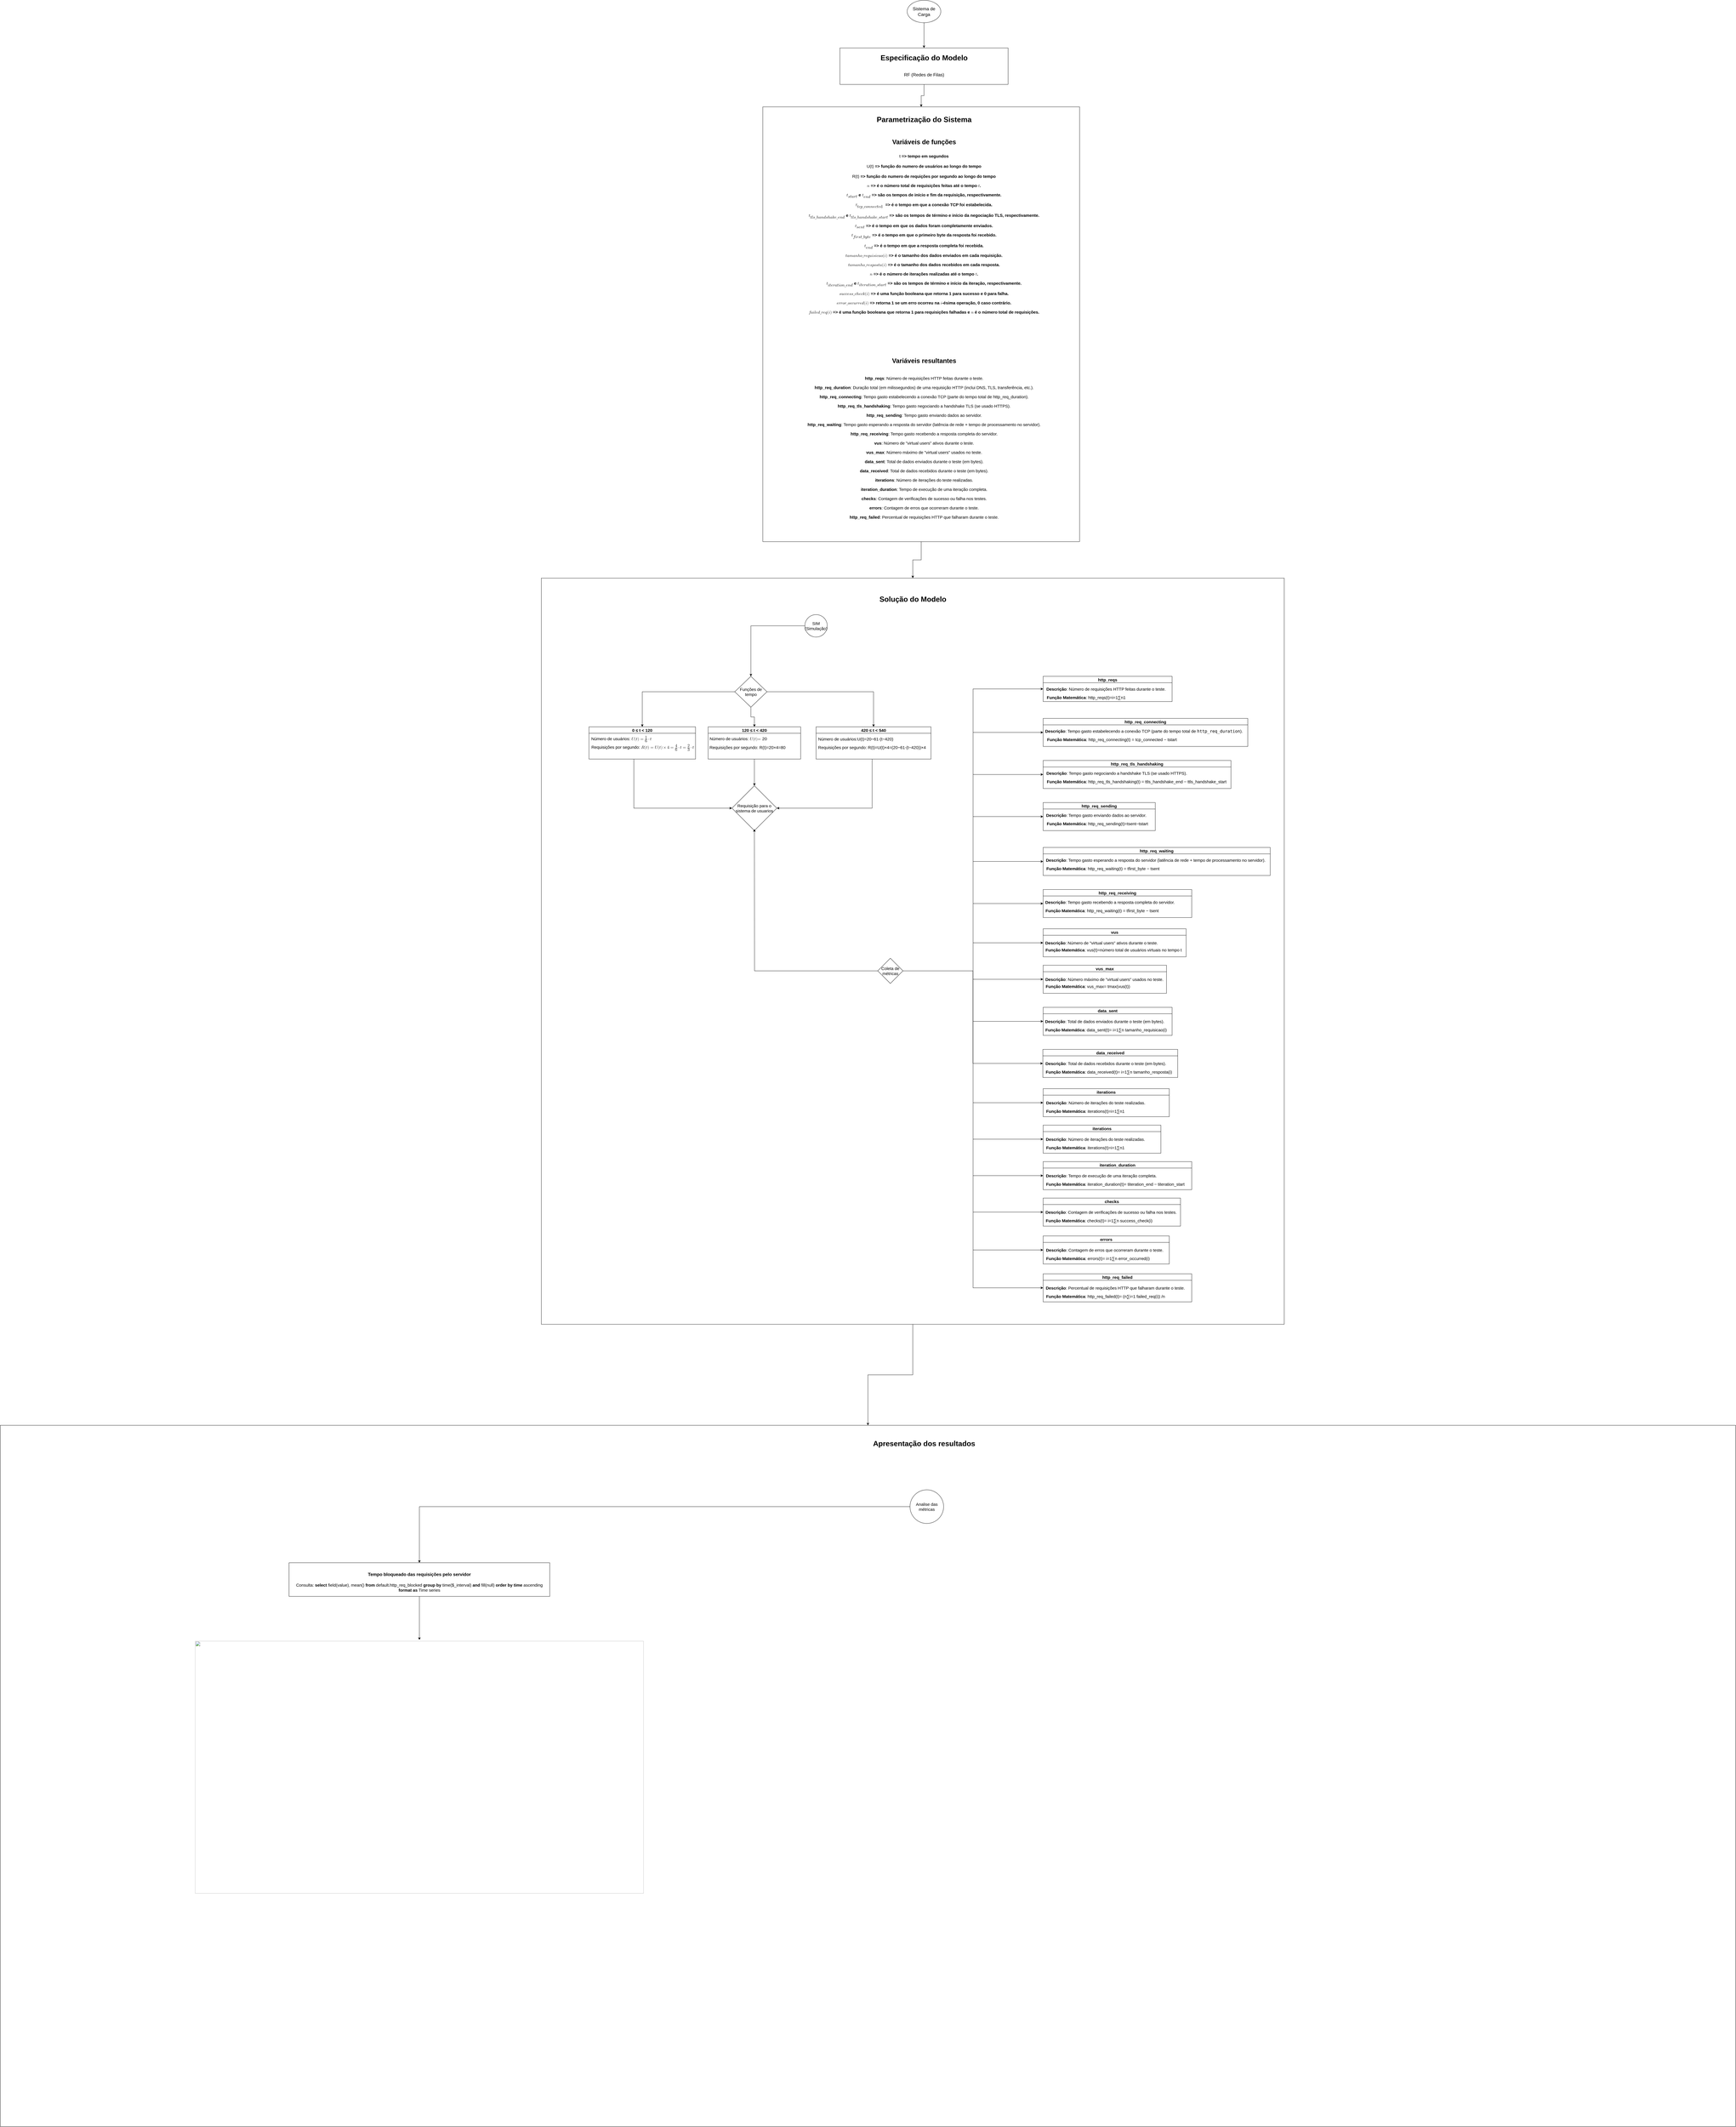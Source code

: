 <mxfile version="24.7.14">
  <diagram name="Page-1" id="edf60f1a-56cd-e834-aa8a-f176f3a09ee4">
    <mxGraphModel dx="12470" dy="6655" grid="1" gridSize="10" guides="1" tooltips="1" connect="1" arrows="1" fold="1" page="1" pageScale="1" pageWidth="1100" pageHeight="850" background="none" math="0" shadow="0">
      <root>
        <mxCell id="0" />
        <mxCell id="1" parent="0" />
        <mxCell id="orDh_xavtyX4sCZ622zQ-161" style="edgeStyle=orthogonalEdgeStyle;rounded=0;orthogonalLoop=1;jettySize=auto;html=1;" edge="1" parent="1" source="orDh_xavtyX4sCZ622zQ-142" target="orDh_xavtyX4sCZ622zQ-149">
          <mxGeometry relative="1" as="geometry" />
        </mxCell>
        <mxCell id="orDh_xavtyX4sCZ622zQ-142" value="" style="swimlane;whiteSpace=wrap;html=1;fontSize=15;startSize=2660;" vertex="1" parent="1">
          <mxGeometry x="-1260" y="830" width="2650" height="2660" as="geometry" />
        </mxCell>
        <mxCell id="orDh_xavtyX4sCZ622zQ-140" value="SIM (Simulação)" style="ellipse;whiteSpace=wrap;html=1;aspect=fixed;fontSize=15;" vertex="1" parent="orDh_xavtyX4sCZ622zQ-142">
          <mxGeometry x="940" y="130" width="80" height="80" as="geometry" />
        </mxCell>
        <mxCell id="orDh_xavtyX4sCZ622zQ-146" value="Solução do Modelo" style="text;html=1;align=center;verticalAlign=middle;whiteSpace=wrap;rounded=0;fontSize=26;fontStyle=1" vertex="1" parent="orDh_xavtyX4sCZ622zQ-142">
          <mxGeometry x="1037.5" y="60" width="575" height="30" as="geometry" />
        </mxCell>
        <mxCell id="orDh_xavtyX4sCZ622zQ-25" style="edgeStyle=orthogonalEdgeStyle;rounded=0;orthogonalLoop=1;jettySize=auto;html=1;entryX=0.5;entryY=0;entryDx=0;entryDy=0;fontSize=15;" edge="1" parent="orDh_xavtyX4sCZ622zQ-142" source="orDh_xavtyX4sCZ622zQ-3" target="orDh_xavtyX4sCZ622zQ-14">
          <mxGeometry relative="1" as="geometry" />
        </mxCell>
        <mxCell id="orDh_xavtyX4sCZ622zQ-29" style="edgeStyle=orthogonalEdgeStyle;rounded=0;orthogonalLoop=1;jettySize=auto;html=1;entryX=0.5;entryY=0;entryDx=0;entryDy=0;fontSize=15;" edge="1" parent="orDh_xavtyX4sCZ622zQ-142" source="orDh_xavtyX4sCZ622zQ-3" target="orDh_xavtyX4sCZ622zQ-26">
          <mxGeometry relative="1" as="geometry" />
        </mxCell>
        <mxCell id="orDh_xavtyX4sCZ622zQ-34" style="edgeStyle=orthogonalEdgeStyle;rounded=0;orthogonalLoop=1;jettySize=auto;html=1;entryX=0.5;entryY=0;entryDx=0;entryDy=0;fontSize=15;" edge="1" parent="orDh_xavtyX4sCZ622zQ-142" source="orDh_xavtyX4sCZ622zQ-3" target="orDh_xavtyX4sCZ622zQ-31">
          <mxGeometry relative="1" as="geometry" />
        </mxCell>
        <mxCell id="orDh_xavtyX4sCZ622zQ-3" value="Funções de tempo" style="rhombus;whiteSpace=wrap;html=1;fontSize=15;" vertex="1" parent="orDh_xavtyX4sCZ622zQ-142">
          <mxGeometry x="690" y="350" width="115" height="110" as="geometry" />
        </mxCell>
        <mxCell id="orDh_xavtyX4sCZ622zQ-44" style="edgeStyle=orthogonalEdgeStyle;rounded=0;orthogonalLoop=1;jettySize=auto;html=1;entryX=0;entryY=0.5;entryDx=0;entryDy=0;fontSize=15;" edge="1" parent="orDh_xavtyX4sCZ622zQ-142" source="orDh_xavtyX4sCZ622zQ-14" target="orDh_xavtyX4sCZ622zQ-43">
          <mxGeometry relative="1" as="geometry">
            <Array as="points">
              <mxPoint x="330" y="820" />
            </Array>
          </mxGeometry>
        </mxCell>
        <mxCell id="orDh_xavtyX4sCZ622zQ-14" value="&lt;span class=&quot;base&quot; style=&quot;font-size: 15px;&quot;&gt;&lt;span class=&quot;mord&quot; style=&quot;font-size: 15px;&quot;&gt;0&amp;nbsp;&lt;/span&gt;&lt;span class=&quot;mspace&quot; style=&quot;font-size: 15px;&quot;&gt;&lt;/span&gt;&lt;span class=&quot;mrel&quot; style=&quot;font-size: 15px;&quot;&gt;≤&amp;nbsp;&lt;/span&gt;&lt;span class=&quot;mspace&quot; style=&quot;font-size: 15px;&quot;&gt;&lt;/span&gt;&lt;/span&gt;&lt;span class=&quot;base&quot; style=&quot;font-size: 15px;&quot;&gt;&lt;span class=&quot;strut&quot; style=&quot;font-size: 15px;&quot;&gt;&lt;/span&gt;&lt;span class=&quot;mord mathnormal&quot; style=&quot;font-size: 15px;&quot;&gt;t&amp;nbsp;&lt;/span&gt;&lt;span class=&quot;mspace&quot; style=&quot;font-size: 15px;&quot;&gt;&lt;/span&gt;&lt;span class=&quot;mrel&quot; style=&quot;font-size: 15px;&quot;&gt;&amp;lt;&amp;nbsp;&lt;/span&gt;&lt;span class=&quot;mspace&quot; style=&quot;font-size: 15px;&quot;&gt;&lt;/span&gt;&lt;/span&gt;&lt;span class=&quot;base&quot; style=&quot;font-size: 15px;&quot;&gt;&lt;span class=&quot;strut&quot; style=&quot;font-size: 15px;&quot;&gt;&lt;/span&gt;&lt;span class=&quot;mord&quot; style=&quot;font-size: 15px;&quot;&gt;120&lt;/span&gt;&lt;/span&gt;" style="swimlane;whiteSpace=wrap;html=1;fontSize=15;" vertex="1" parent="orDh_xavtyX4sCZ622zQ-142">
          <mxGeometry x="170" y="530" width="380" height="115" as="geometry" />
        </mxCell>
        <mxCell id="orDh_xavtyX4sCZ622zQ-17" value="Número de usuários: &lt;span class=&quot;katex&quot; style=&quot;font-size: 15px;&quot;&gt;&lt;span class=&quot;katex-mathml&quot; style=&quot;font-size: 15px;&quot;&gt;&lt;math xmlns=&quot;http://www.w3.org/1998/Math/MathML&quot; style=&quot;font-size: 15px;&quot;&gt;&lt;mrow style=&quot;font-size: 15px;&quot;&gt;&lt;mi style=&quot;font-size: 15px;&quot;&gt;U&lt;/mi&gt;&lt;mo stretchy=&quot;false&quot; style=&quot;font-size: 15px;&quot;&gt;(&lt;/mo&gt;&lt;mi style=&quot;font-size: 15px;&quot;&gt;t&lt;/mi&gt;&lt;mo stretchy=&quot;false&quot; style=&quot;font-size: 15px;&quot;&gt;)&lt;/mo&gt;&lt;mo style=&quot;font-size: 15px;&quot;&gt;=&lt;/mo&gt;&lt;mfrac style=&quot;font-size: 15px;&quot;&gt;&lt;mn style=&quot;font-size: 15px;&quot;&gt;1&lt;/mn&gt;&lt;mn style=&quot;font-size: 15px;&quot;&gt;6&lt;/mn&gt;&lt;/mfrac&gt;&lt;mo style=&quot;font-size: 15px;&quot;&gt;⋅&lt;/mo&gt;&lt;mi style=&quot;font-size: 15px;&quot;&gt;t&lt;/mi&gt;&lt;/mrow&gt;U(t) = \frac{1}{6} \cdot t&lt;/math&gt;&lt;/span&gt;&lt;br style=&quot;font-size: 15px;&quot;&gt;&lt;/span&gt;" style="text;html=1;align=center;verticalAlign=middle;resizable=0;points=[];autosize=1;strokeColor=none;fillColor=none;fontSize=15;" vertex="1" parent="orDh_xavtyX4sCZ622zQ-14">
          <mxGeometry x="-5" y="23" width="240" height="40" as="geometry" />
        </mxCell>
        <mxCell id="orDh_xavtyX4sCZ622zQ-18" value="Requisições por segundo: &lt;span class=&quot;katex&quot; style=&quot;font-size: 15px;&quot;&gt;&lt;span class=&quot;katex-mathml&quot; style=&quot;font-size: 15px;&quot;&gt;&lt;math xmlns=&quot;http://www.w3.org/1998/Math/MathML&quot; style=&quot;font-size: 15px;&quot;&gt;&lt;mrow style=&quot;font-size: 15px;&quot;&gt;&lt;mi style=&quot;font-size: 15px;&quot;&gt;R&lt;/mi&gt;&lt;mo stretchy=&quot;false&quot; style=&quot;font-size: 15px;&quot;&gt;(&lt;/mo&gt;&lt;mi style=&quot;font-size: 15px;&quot;&gt;t&lt;/mi&gt;&lt;mo stretchy=&quot;false&quot; style=&quot;font-size: 15px;&quot;&gt;)&lt;/mo&gt;&lt;mo style=&quot;font-size: 15px;&quot;&gt;=&lt;/mo&gt;&lt;mi style=&quot;font-size: 15px;&quot;&gt;U&lt;/mi&gt;&lt;mo stretchy=&quot;false&quot; style=&quot;font-size: 15px;&quot;&gt;(&lt;/mo&gt;&lt;mi style=&quot;font-size: 15px;&quot;&gt;t&lt;/mi&gt;&lt;mo stretchy=&quot;false&quot; style=&quot;font-size: 15px;&quot;&gt;)&lt;/mo&gt;&lt;mo style=&quot;font-size: 15px;&quot;&gt;×&lt;/mo&gt;&lt;mn style=&quot;font-size: 15px;&quot;&gt;4&lt;/mn&gt;&lt;mo style=&quot;font-size: 15px;&quot;&gt;=&lt;/mo&gt;&lt;mfrac style=&quot;font-size: 15px;&quot;&gt;&lt;mn style=&quot;font-size: 15px;&quot;&gt;4&lt;/mn&gt;&lt;mn style=&quot;font-size: 15px;&quot;&gt;6&lt;/mn&gt;&lt;/mfrac&gt;&lt;mo style=&quot;font-size: 15px;&quot;&gt;⋅&lt;/mo&gt;&lt;mi style=&quot;font-size: 15px;&quot;&gt;t&lt;/mi&gt;&lt;mo style=&quot;font-size: 15px;&quot;&gt;=&lt;/mo&gt;&lt;mfrac style=&quot;font-size: 15px;&quot;&gt;&lt;mn style=&quot;font-size: 15px;&quot;&gt;2&lt;/mn&gt;&lt;mn style=&quot;font-size: 15px;&quot;&gt;3&lt;/mn&gt;&lt;/mfrac&gt;&lt;mo style=&quot;font-size: 15px;&quot;&gt;⋅&lt;/mo&gt;&lt;mi style=&quot;font-size: 15px;&quot;&gt;t&lt;/mi&gt;&lt;/mrow&gt;R(t) = U(t) \times 4 = \frac{4}{6} \cdot t = \frac{2}{3} \cdot t&lt;/math&gt;&lt;/span&gt;&lt;br style=&quot;font-size: 15px;&quot;&gt;&lt;/span&gt;" style="text;html=1;align=center;verticalAlign=middle;resizable=0;points=[];autosize=1;strokeColor=none;fillColor=none;fontSize=15;" vertex="1" parent="orDh_xavtyX4sCZ622zQ-14">
          <mxGeometry x="-4" y="53" width="390" height="40" as="geometry" />
        </mxCell>
        <mxCell id="orDh_xavtyX4sCZ622zQ-45" style="edgeStyle=orthogonalEdgeStyle;rounded=0;orthogonalLoop=1;jettySize=auto;html=1;entryX=0.5;entryY=0;entryDx=0;entryDy=0;fontSize=15;" edge="1" parent="orDh_xavtyX4sCZ622zQ-142" source="orDh_xavtyX4sCZ622zQ-26" target="orDh_xavtyX4sCZ622zQ-43">
          <mxGeometry relative="1" as="geometry" />
        </mxCell>
        <mxCell id="orDh_xavtyX4sCZ622zQ-26" value="&lt;span class=&quot;base&quot; style=&quot;font-size: 15px;&quot;&gt;&lt;span class=&quot;mord&quot; style=&quot;font-size: 15px;&quot;&gt;120&amp;nbsp;&lt;/span&gt;&lt;span class=&quot;mspace&quot; style=&quot;font-size: 15px;&quot;&gt;&lt;/span&gt;&lt;span class=&quot;mrel&quot; style=&quot;font-size: 15px;&quot;&gt;≤&amp;nbsp;&lt;/span&gt;&lt;span class=&quot;mspace&quot; style=&quot;font-size: 15px;&quot;&gt;&lt;/span&gt;&lt;/span&gt;&lt;span class=&quot;base&quot; style=&quot;font-size: 15px;&quot;&gt;&lt;span class=&quot;strut&quot; style=&quot;font-size: 15px;&quot;&gt;&lt;/span&gt;&lt;span class=&quot;mord mathnormal&quot; style=&quot;font-size: 15px;&quot;&gt;t&amp;nbsp;&lt;/span&gt;&lt;span class=&quot;mspace&quot; style=&quot;font-size: 15px;&quot;&gt;&lt;/span&gt;&lt;span class=&quot;mrel&quot; style=&quot;font-size: 15px;&quot;&gt;&amp;lt; 420&lt;/span&gt;&lt;/span&gt;" style="swimlane;whiteSpace=wrap;html=1;fontSize=15;" vertex="1" parent="orDh_xavtyX4sCZ622zQ-142">
          <mxGeometry x="595" y="530" width="330" height="115" as="geometry" />
        </mxCell>
        <mxCell id="orDh_xavtyX4sCZ622zQ-27" value="Número de usuários: &lt;span class=&quot;katex&quot; style=&quot;font-size: 15px;&quot;&gt;&lt;span class=&quot;katex-mathml&quot; style=&quot;font-size: 15px;&quot;&gt;&lt;math xmlns=&quot;http://www.w3.org/1998/Math/MathML&quot; style=&quot;font-size: 15px;&quot;&gt;&lt;mrow style=&quot;font-size: 15px;&quot;&gt;&lt;mi style=&quot;font-size: 15px;&quot;&gt;&lt;span class=&quot;base&quot; style=&quot;font-size: 15px;&quot;&gt;&lt;span class=&quot;mord mathnormal&quot; style=&quot;font-size: 15px;&quot;&gt;U&lt;/span&gt;&lt;span class=&quot;mopen&quot; style=&quot;font-size: 15px;&quot;&gt;(&lt;/span&gt;&lt;span class=&quot;mord mathnormal&quot; style=&quot;font-size: 15px;&quot;&gt;t&lt;/span&gt;&lt;span class=&quot;mclose&quot; style=&quot;font-size: 15px;&quot;&gt;)&lt;/span&gt;&lt;span class=&quot;mspace&quot; style=&quot;font-size: 15px;&quot;&gt;&lt;/span&gt;&lt;span class=&quot;mrel&quot; style=&quot;font-size: 15px;&quot;&gt;=&amp;nbsp;&lt;/span&gt;&lt;span style=&quot;background-color: initial; font-family: Helvetica; font-size: 15px;&quot;&gt;20&lt;/span&gt;&lt;/span&gt;&lt;/mi&gt;&lt;/mrow&gt;U(t) = \frac{1}{6} \cdot t&lt;/math&gt;&lt;/span&gt;&lt;br style=&quot;font-size: 15px;&quot;&gt;&lt;/span&gt;" style="text;html=1;align=center;verticalAlign=middle;resizable=0;points=[];autosize=1;strokeColor=none;fillColor=none;fontSize=15;" vertex="1" parent="orDh_xavtyX4sCZ622zQ-26">
          <mxGeometry x="-8" y="28" width="230" height="30" as="geometry" />
        </mxCell>
        <mxCell id="orDh_xavtyX4sCZ622zQ-28" value="Requisições por segundo:&amp;nbsp;&lt;span class=&quot;katex&quot; style=&quot;font-size: 15px;&quot;&gt;&lt;span class=&quot;base&quot; style=&quot;font-size: 15px;&quot;&gt;&lt;span class=&quot;mord mathnormal&quot; style=&quot;font-size: 15px;&quot;&gt;R&lt;/span&gt;&lt;span class=&quot;mopen&quot; style=&quot;font-size: 15px;&quot;&gt;(&lt;/span&gt;&lt;span class=&quot;mord mathnormal&quot; style=&quot;font-size: 15px;&quot;&gt;t&lt;/span&gt;&lt;span class=&quot;mclose&quot; style=&quot;font-size: 15px;&quot;&gt;)&lt;/span&gt;&lt;span class=&quot;mspace&quot; style=&quot;font-size: 15px;&quot;&gt;&lt;/span&gt;&lt;span class=&quot;mrel&quot; style=&quot;font-size: 15px;&quot;&gt;=&lt;/span&gt;&lt;span class=&quot;mspace&quot; style=&quot;font-size: 15px;&quot;&gt;&lt;/span&gt;&lt;/span&gt;&lt;span class=&quot;base&quot; style=&quot;font-size: 15px;&quot;&gt;&lt;span class=&quot;strut&quot; style=&quot;font-size: 15px;&quot;&gt;&lt;/span&gt;&lt;span class=&quot;mord&quot; style=&quot;font-size: 15px;&quot;&gt;20&lt;/span&gt;&lt;span class=&quot;mspace&quot; style=&quot;font-size: 15px;&quot;&gt;&lt;/span&gt;&lt;span class=&quot;mbin&quot; style=&quot;font-size: 15px;&quot;&gt;×&lt;/span&gt;&lt;span class=&quot;mspace&quot; style=&quot;font-size: 15px;&quot;&gt;&lt;/span&gt;&lt;/span&gt;&lt;span class=&quot;base&quot; style=&quot;font-size: 15px;&quot;&gt;&lt;span class=&quot;strut&quot; style=&quot;font-size: 15px;&quot;&gt;&lt;/span&gt;&lt;span class=&quot;mord&quot; style=&quot;font-size: 15px;&quot;&gt;4&lt;/span&gt;&lt;span class=&quot;mspace&quot; style=&quot;font-size: 15px;&quot;&gt;&lt;/span&gt;&lt;span class=&quot;mrel&quot; style=&quot;font-size: 15px;&quot;&gt;=&lt;/span&gt;&lt;span class=&quot;mspace&quot; style=&quot;font-size: 15px;&quot;&gt;&lt;/span&gt;&lt;/span&gt;&lt;span class=&quot;base&quot; style=&quot;font-size: 15px;&quot;&gt;&lt;span class=&quot;strut&quot; style=&quot;font-size: 15px;&quot;&gt;&lt;/span&gt;&lt;span class=&quot;mord&quot; style=&quot;font-size: 15px;&quot;&gt;80&lt;/span&gt;&lt;/span&gt;&lt;br style=&quot;font-size: 15px;&quot;&gt;&lt;/span&gt;" style="text;html=1;align=center;verticalAlign=middle;resizable=0;points=[];autosize=1;strokeColor=none;fillColor=none;fontSize=15;" vertex="1" parent="orDh_xavtyX4sCZ622zQ-26">
          <mxGeometry x="-5" y="58" width="290" height="30" as="geometry" />
        </mxCell>
        <mxCell id="orDh_xavtyX4sCZ622zQ-46" style="edgeStyle=orthogonalEdgeStyle;rounded=0;orthogonalLoop=1;jettySize=auto;html=1;entryX=1;entryY=0.5;entryDx=0;entryDy=0;fontSize=15;" edge="1" parent="orDh_xavtyX4sCZ622zQ-142" source="orDh_xavtyX4sCZ622zQ-31" target="orDh_xavtyX4sCZ622zQ-43">
          <mxGeometry relative="1" as="geometry">
            <Array as="points">
              <mxPoint x="1180" y="820" />
            </Array>
          </mxGeometry>
        </mxCell>
        <mxCell id="orDh_xavtyX4sCZ622zQ-31" value="&lt;span class=&quot;base&quot; style=&quot;font-size: 15px;&quot;&gt;&lt;span class=&quot;mord&quot; style=&quot;font-size: 15px;&quot;&gt;420&amp;nbsp;&lt;/span&gt;&lt;span class=&quot;mspace&quot; style=&quot;font-size: 15px;&quot;&gt;&lt;/span&gt;&lt;span class=&quot;mrel&quot; style=&quot;font-size: 15px;&quot;&gt;≤&amp;nbsp;&lt;/span&gt;&lt;span class=&quot;mspace&quot; style=&quot;font-size: 15px;&quot;&gt;&lt;/span&gt;&lt;/span&gt;&lt;span class=&quot;base&quot; style=&quot;font-size: 15px;&quot;&gt;&lt;span class=&quot;strut&quot; style=&quot;font-size: 15px;&quot;&gt;&lt;/span&gt;&lt;span class=&quot;mord mathnormal&quot; style=&quot;font-size: 15px;&quot;&gt;t&amp;nbsp;&lt;/span&gt;&lt;span class=&quot;mspace&quot; style=&quot;font-size: 15px;&quot;&gt;&lt;/span&gt;&lt;span class=&quot;mrel&quot; style=&quot;font-size: 15px;&quot;&gt;&amp;lt;&amp;nbsp;540&lt;/span&gt;&lt;/span&gt;" style="swimlane;whiteSpace=wrap;html=1;fontSize=15;" vertex="1" parent="orDh_xavtyX4sCZ622zQ-142">
          <mxGeometry x="980" y="530" width="410" height="115" as="geometry" />
        </mxCell>
        <mxCell id="orDh_xavtyX4sCZ622zQ-32" value="Número de usuários:&lt;span class=&quot;katex&quot; style=&quot;font-size: 15px;&quot;&gt;&lt;span class=&quot;base&quot; style=&quot;font-size: 15px;&quot;&gt;&lt;span class=&quot;mord mathnormal&quot; style=&quot;font-size: 15px;&quot;&gt;U&lt;/span&gt;&lt;span class=&quot;mopen&quot; style=&quot;font-size: 15px;&quot;&gt;(&lt;/span&gt;&lt;span class=&quot;mord mathnormal&quot; style=&quot;font-size: 15px;&quot;&gt;t&lt;/span&gt;&lt;span class=&quot;mclose&quot; style=&quot;font-size: 15px;&quot;&gt;)&lt;/span&gt;&lt;span class=&quot;mspace&quot; style=&quot;font-size: 15px;&quot;&gt;&lt;/span&gt;&lt;span class=&quot;mrel&quot; style=&quot;font-size: 15px;&quot;&gt;=&lt;/span&gt;&lt;span class=&quot;mspace&quot; style=&quot;font-size: 15px;&quot;&gt;&lt;/span&gt;&lt;/span&gt;&lt;span class=&quot;base&quot; style=&quot;font-size: 15px;&quot;&gt;&lt;span class=&quot;strut&quot; style=&quot;font-size: 15px;&quot;&gt;&lt;/span&gt;&lt;span class=&quot;mord&quot; style=&quot;font-size: 15px;&quot;&gt;20&lt;/span&gt;&lt;span class=&quot;mspace&quot; style=&quot;font-size: 15px;&quot;&gt;&lt;/span&gt;&lt;span class=&quot;mbin&quot; style=&quot;font-size: 15px;&quot;&gt;−&lt;/span&gt;&lt;span class=&quot;mspace&quot; style=&quot;font-size: 15px;&quot;&gt;&lt;/span&gt;&lt;/span&gt;&lt;span class=&quot;base&quot; style=&quot;font-size: 15px;&quot;&gt;&lt;span class=&quot;strut&quot; style=&quot;font-size: 15px;&quot;&gt;&lt;/span&gt;&lt;span class=&quot;mord&quot; style=&quot;font-size: 15px;&quot;&gt;&lt;span class=&quot;mopen nulldelimiter&quot; style=&quot;font-size: 15px;&quot;&gt;&lt;/span&gt;&lt;span class=&quot;mfrac&quot; style=&quot;font-size: 15px;&quot;&gt;&lt;span class=&quot;vlist-t vlist-t2&quot; style=&quot;font-size: 15px;&quot;&gt;&lt;span class=&quot;vlist-r&quot; style=&quot;font-size: 15px;&quot;&gt;&lt;span class=&quot;vlist&quot; style=&quot;font-size: 15px;&quot;&gt;&lt;span class=&quot;pstrut&quot; style=&quot;font-size: 15px;&quot;&gt;&lt;/span&gt;&lt;span class=&quot;sizing reset-size6 size3 mtight&quot; style=&quot;font-size: 15px;&quot;&gt;&lt;span class=&quot;mord mtight&quot; style=&quot;font-size: 15px;&quot;&gt;&lt;span class=&quot;mord mtight&quot; style=&quot;font-size: 15px;&quot;&gt;6&lt;/span&gt;&lt;/span&gt;&lt;/span&gt;&lt;span class=&quot;pstrut&quot; style=&quot;font-size: 15px;&quot;&gt;&lt;/span&gt;&lt;span class=&quot;frac-line&quot; style=&quot;font-size: 15px;&quot;&gt;&lt;/span&gt;&lt;span class=&quot;pstrut&quot; style=&quot;font-size: 15px;&quot;&gt;&lt;/span&gt;&lt;span class=&quot;sizing reset-size6 size3 mtight&quot; style=&quot;font-size: 15px;&quot;&gt;&lt;span class=&quot;mord mtight&quot; style=&quot;font-size: 15px;&quot;&gt;&lt;span class=&quot;mord mtight&quot; style=&quot;font-size: 15px;&quot;&gt;1&lt;/span&gt;&lt;/span&gt;&lt;/span&gt;&lt;/span&gt;&lt;span class=&quot;vlist-s&quot; style=&quot;font-size: 15px;&quot;&gt;​&lt;/span&gt;&lt;/span&gt;&lt;span class=&quot;vlist-r&quot; style=&quot;font-size: 15px;&quot;&gt;&lt;span class=&quot;vlist&quot; style=&quot;font-size: 15px;&quot;&gt;&lt;/span&gt;&lt;/span&gt;&lt;/span&gt;&lt;/span&gt;&lt;span class=&quot;mclose nulldelimiter&quot; style=&quot;font-size: 15px;&quot;&gt;&lt;/span&gt;&lt;/span&gt;&lt;span class=&quot;mspace&quot; style=&quot;font-size: 15px;&quot;&gt;&lt;/span&gt;&lt;span class=&quot;mbin&quot; style=&quot;font-size: 15px;&quot;&gt;⋅&lt;/span&gt;&lt;span class=&quot;mspace&quot; style=&quot;font-size: 15px;&quot;&gt;&lt;/span&gt;&lt;/span&gt;&lt;span class=&quot;base&quot; style=&quot;font-size: 15px;&quot;&gt;&lt;span class=&quot;strut&quot; style=&quot;font-size: 15px;&quot;&gt;&lt;/span&gt;&lt;span class=&quot;mopen&quot; style=&quot;font-size: 15px;&quot;&gt;(&lt;/span&gt;&lt;span class=&quot;mord mathnormal&quot; style=&quot;font-size: 15px;&quot;&gt;t&lt;/span&gt;&lt;span class=&quot;mspace&quot; style=&quot;font-size: 15px;&quot;&gt;&lt;/span&gt;&lt;span class=&quot;mbin&quot; style=&quot;font-size: 15px;&quot;&gt;−&lt;/span&gt;&lt;span class=&quot;mspace&quot; style=&quot;font-size: 15px;&quot;&gt;&lt;/span&gt;&lt;/span&gt;&lt;span class=&quot;base&quot; style=&quot;font-size: 15px;&quot;&gt;&lt;span class=&quot;strut&quot; style=&quot;font-size: 15px;&quot;&gt;&lt;/span&gt;&lt;span class=&quot;mord&quot; style=&quot;font-size: 15px;&quot;&gt;420&lt;/span&gt;&lt;span class=&quot;mclose&quot; style=&quot;font-size: 15px;&quot;&gt;)&lt;/span&gt;&lt;/span&gt;&lt;br style=&quot;font-size: 15px;&quot;&gt;&lt;/span&gt;" style="text;html=1;align=center;verticalAlign=middle;resizable=0;points=[];autosize=1;strokeColor=none;fillColor=none;fontSize=15;" vertex="1" parent="orDh_xavtyX4sCZ622zQ-31">
          <mxGeometry x="-4" y="28" width="290" height="30" as="geometry" />
        </mxCell>
        <mxCell id="orDh_xavtyX4sCZ622zQ-33" value="Requisições por segundo:&amp;nbsp;&lt;span class=&quot;katex&quot; style=&quot;font-size: 15px;&quot;&gt;&lt;span class=&quot;base&quot; style=&quot;font-size: 15px;&quot;&gt;&lt;span class=&quot;mord mathnormal&quot; style=&quot;font-size: 15px;&quot;&gt;R&lt;/span&gt;&lt;span class=&quot;mopen&quot; style=&quot;font-size: 15px;&quot;&gt;(&lt;/span&gt;&lt;span class=&quot;mord mathnormal&quot; style=&quot;font-size: 15px;&quot;&gt;t&lt;/span&gt;&lt;span class=&quot;mclose&quot; style=&quot;font-size: 15px;&quot;&gt;)&lt;/span&gt;&lt;span class=&quot;mspace&quot; style=&quot;font-size: 15px;&quot;&gt;&lt;/span&gt;&lt;span class=&quot;mrel&quot; style=&quot;font-size: 15px;&quot;&gt;=&lt;/span&gt;&lt;span class=&quot;mspace&quot; style=&quot;font-size: 15px;&quot;&gt;&lt;/span&gt;&lt;/span&gt;&lt;span class=&quot;base&quot; style=&quot;font-size: 15px;&quot;&gt;&lt;span class=&quot;strut&quot; style=&quot;font-size: 15px;&quot;&gt;&lt;/span&gt;&lt;span class=&quot;mord mathnormal&quot; style=&quot;font-size: 15px;&quot;&gt;U&lt;/span&gt;&lt;span class=&quot;mopen&quot; style=&quot;font-size: 15px;&quot;&gt;(&lt;/span&gt;&lt;span class=&quot;mord mathnormal&quot; style=&quot;font-size: 15px;&quot;&gt;t&lt;/span&gt;&lt;span class=&quot;mclose&quot; style=&quot;font-size: 15px;&quot;&gt;)&lt;/span&gt;&lt;span class=&quot;mspace&quot; style=&quot;font-size: 15px;&quot;&gt;&lt;/span&gt;&lt;span class=&quot;mbin&quot; style=&quot;font-size: 15px;&quot;&gt;×&lt;/span&gt;&lt;span class=&quot;mspace&quot; style=&quot;font-size: 15px;&quot;&gt;&lt;/span&gt;&lt;/span&gt;&lt;span class=&quot;base&quot; style=&quot;font-size: 15px;&quot;&gt;&lt;span class=&quot;strut&quot; style=&quot;font-size: 15px;&quot;&gt;&lt;/span&gt;&lt;span class=&quot;mord&quot; style=&quot;font-size: 15px;&quot;&gt;4&lt;/span&gt;&lt;span class=&quot;mspace&quot; style=&quot;font-size: 15px;&quot;&gt;&lt;/span&gt;&lt;span class=&quot;mrel&quot; style=&quot;font-size: 15px;&quot;&gt;=&lt;/span&gt;&lt;span class=&quot;mspace&quot; style=&quot;font-size: 15px;&quot;&gt;&lt;/span&gt;&lt;/span&gt;&lt;span class=&quot;base&quot; style=&quot;font-size: 15px;&quot;&gt;&lt;span class=&quot;strut&quot; style=&quot;font-size: 15px;&quot;&gt;&lt;/span&gt;&lt;span class=&quot;minner&quot; style=&quot;font-size: 15px;&quot;&gt;&lt;span class=&quot;mopen delimcenter&quot; style=&quot;font-size: 15px;&quot;&gt;&lt;span class=&quot;delimsizing size1&quot; style=&quot;font-size: 15px;&quot;&gt;(&lt;/span&gt;&lt;/span&gt;&lt;span class=&quot;mord&quot; style=&quot;font-size: 15px;&quot;&gt;20&lt;/span&gt;&lt;span class=&quot;mspace&quot; style=&quot;font-size: 15px;&quot;&gt;&lt;/span&gt;&lt;span class=&quot;mbin&quot; style=&quot;font-size: 15px;&quot;&gt;−&lt;/span&gt;&lt;span class=&quot;mspace&quot; style=&quot;font-size: 15px;&quot;&gt;&lt;/span&gt;&lt;span class=&quot;mord&quot; style=&quot;font-size: 15px;&quot;&gt;&lt;span class=&quot;mopen nulldelimiter&quot; style=&quot;font-size: 15px;&quot;&gt;&lt;/span&gt;&lt;span class=&quot;mfrac&quot; style=&quot;font-size: 15px;&quot;&gt;&lt;span class=&quot;vlist-t vlist-t2&quot; style=&quot;font-size: 15px;&quot;&gt;&lt;span class=&quot;vlist-r&quot; style=&quot;font-size: 15px;&quot;&gt;&lt;span class=&quot;vlist&quot; style=&quot;font-size: 15px;&quot;&gt;&lt;span class=&quot;pstrut&quot; style=&quot;font-size: 15px;&quot;&gt;&lt;/span&gt;&lt;span class=&quot;sizing reset-size6 size3 mtight&quot; style=&quot;font-size: 15px;&quot;&gt;&lt;span class=&quot;mord mtight&quot; style=&quot;font-size: 15px;&quot;&gt;&lt;span class=&quot;mord mtight&quot; style=&quot;font-size: 15px;&quot;&gt;6&lt;/span&gt;&lt;/span&gt;&lt;/span&gt;&lt;span class=&quot;pstrut&quot; style=&quot;font-size: 15px;&quot;&gt;&lt;/span&gt;&lt;span class=&quot;frac-line&quot; style=&quot;font-size: 15px;&quot;&gt;&lt;/span&gt;&lt;span class=&quot;pstrut&quot; style=&quot;font-size: 15px;&quot;&gt;&lt;/span&gt;&lt;span class=&quot;sizing reset-size6 size3 mtight&quot; style=&quot;font-size: 15px;&quot;&gt;&lt;span class=&quot;mord mtight&quot; style=&quot;font-size: 15px;&quot;&gt;&lt;span class=&quot;mord mtight&quot; style=&quot;font-size: 15px;&quot;&gt;1&lt;/span&gt;&lt;/span&gt;&lt;/span&gt;&lt;/span&gt;&lt;span class=&quot;vlist-s&quot; style=&quot;font-size: 15px;&quot;&gt;​&lt;/span&gt;&lt;/span&gt;&lt;span class=&quot;vlist-r&quot; style=&quot;font-size: 15px;&quot;&gt;&lt;span class=&quot;vlist&quot; style=&quot;font-size: 15px;&quot;&gt;&lt;/span&gt;&lt;/span&gt;&lt;/span&gt;&lt;/span&gt;&lt;span class=&quot;mclose nulldelimiter&quot; style=&quot;font-size: 15px;&quot;&gt;&lt;/span&gt;&lt;/span&gt;&lt;span class=&quot;mspace&quot; style=&quot;font-size: 15px;&quot;&gt;&lt;/span&gt;&lt;span class=&quot;mbin&quot; style=&quot;font-size: 15px;&quot;&gt;⋅&lt;/span&gt;&lt;span class=&quot;mspace&quot; style=&quot;font-size: 15px;&quot;&gt;&lt;/span&gt;&lt;span class=&quot;mopen&quot; style=&quot;font-size: 15px;&quot;&gt;(&lt;/span&gt;&lt;span class=&quot;mord mathnormal&quot; style=&quot;font-size: 15px;&quot;&gt;t&lt;/span&gt;&lt;span class=&quot;mspace&quot; style=&quot;font-size: 15px;&quot;&gt;&lt;/span&gt;&lt;span class=&quot;mbin&quot; style=&quot;font-size: 15px;&quot;&gt;−&lt;/span&gt;&lt;span class=&quot;mspace&quot; style=&quot;font-size: 15px;&quot;&gt;&lt;/span&gt;&lt;span class=&quot;mord&quot; style=&quot;font-size: 15px;&quot;&gt;420&lt;/span&gt;&lt;span class=&quot;mclose&quot; style=&quot;font-size: 15px;&quot;&gt;)&lt;/span&gt;&lt;span class=&quot;mclose delimcenter&quot; style=&quot;font-size: 15px;&quot;&gt;&lt;span class=&quot;delimsizing size1&quot; style=&quot;font-size: 15px;&quot;&gt;)&lt;/span&gt;&lt;/span&gt;&lt;/span&gt;&lt;span class=&quot;mspace&quot; style=&quot;font-size: 15px;&quot;&gt;&lt;/span&gt;&lt;span class=&quot;mbin&quot; style=&quot;font-size: 15px;&quot;&gt;×&lt;/span&gt;&lt;span class=&quot;mspace&quot; style=&quot;font-size: 15px;&quot;&gt;&lt;/span&gt;&lt;/span&gt;&lt;span class=&quot;base&quot; style=&quot;font-size: 15px;&quot;&gt;&lt;span class=&quot;strut&quot; style=&quot;font-size: 15px;&quot;&gt;&lt;/span&gt;&lt;span class=&quot;mord&quot; style=&quot;font-size: 15px;&quot;&gt;4&lt;/span&gt;&lt;/span&gt;&lt;br style=&quot;font-size: 15px;&quot;&gt;&lt;/span&gt;" style="text;html=1;align=center;verticalAlign=middle;resizable=0;points=[];autosize=1;strokeColor=none;fillColor=none;fontSize=15;" vertex="1" parent="orDh_xavtyX4sCZ622zQ-31">
          <mxGeometry x="-6" y="58" width="410" height="30" as="geometry" />
        </mxCell>
        <mxCell id="orDh_xavtyX4sCZ622zQ-43" value="Requisição para o sistema de usuarios" style="rhombus;whiteSpace=wrap;html=1;fontSize=15;" vertex="1" parent="orDh_xavtyX4sCZ622zQ-142">
          <mxGeometry x="680" y="740" width="160" height="160" as="geometry" />
        </mxCell>
        <mxCell id="orDh_xavtyX4sCZ622zQ-68" style="edgeStyle=orthogonalEdgeStyle;rounded=0;orthogonalLoop=1;jettySize=auto;html=1;entryX=0;entryY=0.5;entryDx=0;entryDy=0;fontSize=15;" edge="1" parent="orDh_xavtyX4sCZ622zQ-142" source="orDh_xavtyX4sCZ622zQ-50" target="orDh_xavtyX4sCZ622zQ-52">
          <mxGeometry relative="1" as="geometry" />
        </mxCell>
        <mxCell id="orDh_xavtyX4sCZ622zQ-69" style="edgeStyle=orthogonalEdgeStyle;rounded=0;orthogonalLoop=1;jettySize=auto;html=1;entryX=0;entryY=0.5;entryDx=0;entryDy=0;fontSize=15;" edge="1" parent="orDh_xavtyX4sCZ622zQ-142" source="orDh_xavtyX4sCZ622zQ-50" target="orDh_xavtyX4sCZ622zQ-57">
          <mxGeometry relative="1" as="geometry" />
        </mxCell>
        <mxCell id="orDh_xavtyX4sCZ622zQ-70" style="edgeStyle=orthogonalEdgeStyle;rounded=0;orthogonalLoop=1;jettySize=auto;html=1;entryX=0;entryY=0.5;entryDx=0;entryDy=0;fontSize=15;" edge="1" parent="orDh_xavtyX4sCZ622zQ-142" source="orDh_xavtyX4sCZ622zQ-50" target="orDh_xavtyX4sCZ622zQ-61">
          <mxGeometry relative="1" as="geometry" />
        </mxCell>
        <mxCell id="orDh_xavtyX4sCZ622zQ-71" style="edgeStyle=orthogonalEdgeStyle;rounded=0;orthogonalLoop=1;jettySize=auto;html=1;entryX=0;entryY=0.5;entryDx=0;entryDy=0;fontSize=15;" edge="1" parent="orDh_xavtyX4sCZ622zQ-142" source="orDh_xavtyX4sCZ622zQ-50" target="orDh_xavtyX4sCZ622zQ-64">
          <mxGeometry relative="1" as="geometry" />
        </mxCell>
        <mxCell id="orDh_xavtyX4sCZ622zQ-103" style="edgeStyle=orthogonalEdgeStyle;rounded=0;orthogonalLoop=1;jettySize=auto;html=1;entryX=0;entryY=0.5;entryDx=0;entryDy=0;fontSize=15;" edge="1" parent="orDh_xavtyX4sCZ622zQ-142" source="orDh_xavtyX4sCZ622zQ-50" target="orDh_xavtyX4sCZ622zQ-99">
          <mxGeometry relative="1" as="geometry" />
        </mxCell>
        <mxCell id="orDh_xavtyX4sCZ622zQ-120" style="edgeStyle=orthogonalEdgeStyle;rounded=0;orthogonalLoop=1;jettySize=auto;html=1;fontSize=15;" edge="1" parent="orDh_xavtyX4sCZ622zQ-142" source="orDh_xavtyX4sCZ622zQ-50">
          <mxGeometry relative="1" as="geometry">
            <mxPoint x="760" y="895" as="targetPoint" />
          </mxGeometry>
        </mxCell>
        <mxCell id="orDh_xavtyX4sCZ622zQ-52" value="http_reqs" style="swimlane;whiteSpace=wrap;html=1;fontSize=15;" vertex="1" parent="orDh_xavtyX4sCZ622zQ-142">
          <mxGeometry x="1790" y="350" width="460" height="90" as="geometry" />
        </mxCell>
        <mxCell id="orDh_xavtyX4sCZ622zQ-53" value="&lt;strong style=&quot;font-size: 15px;&quot;&gt;Descrição&lt;/strong&gt;: Número de requisições HTTP feitas durante o teste." style="text;html=1;align=center;verticalAlign=middle;resizable=0;points=[];autosize=1;strokeColor=none;fillColor=none;fontSize=15;" vertex="1" parent="orDh_xavtyX4sCZ622zQ-52">
          <mxGeometry x="-1" y="30" width="450" height="30" as="geometry" />
        </mxCell>
        <mxCell id="orDh_xavtyX4sCZ622zQ-54" value="&lt;strong style=&quot;font-size: 15px;&quot;&gt;Função Matemática&lt;/strong&gt;:&amp;nbsp;&lt;span class=&quot;base&quot; style=&quot;font-size: 15px;&quot;&gt;&lt;span class=&quot;mord mathnormal&quot; style=&quot;font-size: 15px;&quot;&gt;h&lt;/span&gt;&lt;span class=&quot;mord mathnormal&quot; style=&quot;font-size: 15px;&quot;&gt;ttp&lt;/span&gt;&lt;span class=&quot;mord&quot; style=&quot;font-size: 15px;&quot;&gt;_&lt;/span&gt;&lt;span class=&quot;mord mathnormal&quot; style=&quot;font-size: 15px;&quot;&gt;re&lt;/span&gt;&lt;span class=&quot;mord mathnormal&quot; style=&quot;font-size: 15px;&quot;&gt;q&lt;/span&gt;&lt;span class=&quot;mord mathnormal&quot; style=&quot;font-size: 15px;&quot;&gt;s&lt;/span&gt;&lt;span class=&quot;mopen&quot; style=&quot;font-size: 15px;&quot;&gt;(&lt;/span&gt;&lt;span class=&quot;mord mathnormal&quot; style=&quot;font-size: 15px;&quot;&gt;t&lt;/span&gt;&lt;span class=&quot;mclose&quot; style=&quot;font-size: 15px;&quot;&gt;)&lt;/span&gt;&lt;span class=&quot;mspace&quot; style=&quot;font-size: 15px;&quot;&gt;&lt;/span&gt;&lt;span class=&quot;mrel&quot; style=&quot;font-size: 15px;&quot;&gt;=&lt;/span&gt;&lt;span class=&quot;mspace&quot; style=&quot;font-size: 15px;&quot;&gt;&lt;/span&gt;&lt;/span&gt;&lt;span class=&quot;base&quot; style=&quot;font-size: 15px;&quot;&gt;&lt;span class=&quot;strut&quot; style=&quot;font-size: 15px;&quot;&gt;&lt;/span&gt;&lt;span class=&quot;mop op-limits&quot; style=&quot;font-size: 15px;&quot;&gt;&lt;span class=&quot;vlist-t vlist-t2&quot; style=&quot;font-size: 15px;&quot;&gt;&lt;span class=&quot;vlist-r&quot; style=&quot;font-size: 15px;&quot;&gt;&lt;span class=&quot;vlist&quot; style=&quot;font-size: 15px;&quot;&gt;&lt;span class=&quot;pstrut&quot; style=&quot;font-size: 15px;&quot;&gt;&lt;/span&gt;&lt;span class=&quot;sizing reset-size6 size3 mtight&quot; style=&quot;font-size: 15px;&quot;&gt;&lt;span class=&quot;mord mtight&quot; style=&quot;font-size: 15px;&quot;&gt;&lt;span class=&quot;mord mathnormal mtight&quot; style=&quot;font-size: 15px;&quot;&gt;i&lt;/span&gt;&lt;span class=&quot;mrel mtight&quot; style=&quot;font-size: 15px;&quot;&gt;=&lt;/span&gt;&lt;span class=&quot;mord mtight&quot; style=&quot;font-size: 15px;&quot;&gt;1&lt;/span&gt;&lt;/span&gt;&lt;/span&gt;&lt;span class=&quot;pstrut&quot; style=&quot;font-size: 15px;&quot;&gt;&lt;/span&gt;&lt;span class=&quot;mop op-symbol large-op&quot; style=&quot;font-size: 15px;&quot;&gt;∑&lt;/span&gt;&lt;span class=&quot;pstrut&quot; style=&quot;font-size: 15px;&quot;&gt;&lt;/span&gt;&lt;span class=&quot;sizing reset-size6 size3 mtight&quot; style=&quot;font-size: 15px;&quot;&gt;&lt;span class=&quot;mord mtight&quot; style=&quot;font-size: 15px;&quot;&gt;&lt;span class=&quot;mord mathnormal mtight&quot; style=&quot;font-size: 15px;&quot;&gt;n&lt;/span&gt;&lt;/span&gt;&lt;/span&gt;&lt;/span&gt;&lt;span class=&quot;vlist-s&quot; style=&quot;font-size: 15px;&quot;&gt;​&lt;/span&gt;&lt;/span&gt;&lt;span class=&quot;vlist-r&quot; style=&quot;font-size: 15px;&quot;&gt;&lt;span class=&quot;vlist&quot; style=&quot;font-size: 15px;&quot;&gt;&lt;/span&gt;&lt;/span&gt;&lt;/span&gt;&lt;/span&gt;&lt;span class=&quot;mspace&quot; style=&quot;font-size: 15px;&quot;&gt;&lt;/span&gt;&lt;span class=&quot;mord&quot; style=&quot;font-size: 15px;&quot;&gt;1&lt;/span&gt;&lt;/span&gt;" style="text;html=1;align=center;verticalAlign=middle;resizable=0;points=[];autosize=1;strokeColor=none;fillColor=none;fontSize=15;" vertex="1" parent="orDh_xavtyX4sCZ622zQ-52">
          <mxGeometry x="3" y="60" width="300" height="30" as="geometry" />
        </mxCell>
        <mxCell id="orDh_xavtyX4sCZ622zQ-57" value="http_req_connecting" style="swimlane;whiteSpace=wrap;html=1;fontSize=15;" vertex="1" parent="orDh_xavtyX4sCZ622zQ-142">
          <mxGeometry x="1790" y="500" width="730" height="100" as="geometry" />
        </mxCell>
        <mxCell id="orDh_xavtyX4sCZ622zQ-58" value="&lt;strong style=&quot;font-size: 15px;&quot;&gt;Descrição&lt;/strong&gt;: Tempo gasto estabelecendo a conexão TCP (parte do tempo total de &lt;code style=&quot;font-size: 15px;&quot;&gt;http_req_duration&lt;/code&gt;)." style="text;html=1;align=center;verticalAlign=middle;resizable=0;points=[];autosize=1;strokeColor=none;fillColor=none;fontSize=15;" vertex="1" parent="orDh_xavtyX4sCZ622zQ-57">
          <mxGeometry x="4" y="30" width="710" height="30" as="geometry" />
        </mxCell>
        <mxCell id="orDh_xavtyX4sCZ622zQ-59" value="&lt;strong style=&quot;font-size: 15px;&quot;&gt;Função Matemática&lt;/strong&gt;:&amp;nbsp;&lt;span class=&quot;base&quot; style=&quot;font-size: 15px;&quot;&gt;&lt;span class=&quot;mord mathnormal&quot; style=&quot;font-size: 15px;&quot;&gt;h&lt;/span&gt;&lt;span class=&quot;mord mathnormal&quot; style=&quot;font-size: 15px;&quot;&gt;ttp&lt;/span&gt;&lt;span class=&quot;mord&quot; style=&quot;font-size: 15px;&quot;&gt;_&lt;/span&gt;&lt;span class=&quot;mord mathnormal&quot; style=&quot;font-size: 15px;&quot;&gt;re&lt;/span&gt;&lt;span class=&quot;mord mathnormal&quot; style=&quot;font-size: 15px;&quot;&gt;q&lt;/span&gt;&lt;span class=&quot;mord&quot; style=&quot;font-size: 15px;&quot;&gt;_&lt;/span&gt;&lt;span class=&quot;mord mathnormal&quot; style=&quot;font-size: 15px;&quot;&gt;co&lt;/span&gt;&lt;span class=&quot;mord mathnormal&quot; style=&quot;font-size: 15px;&quot;&gt;nn&lt;/span&gt;&lt;span class=&quot;mord mathnormal&quot; style=&quot;font-size: 15px;&quot;&gt;ec&lt;/span&gt;&lt;span class=&quot;mord mathnormal&quot; style=&quot;font-size: 15px;&quot;&gt;t&lt;/span&gt;&lt;span class=&quot;mord mathnormal&quot; style=&quot;font-size: 15px;&quot;&gt;in&lt;/span&gt;&lt;span class=&quot;mord mathnormal&quot; style=&quot;font-size: 15px;&quot;&gt;g&lt;/span&gt;&lt;span class=&quot;mopen&quot; style=&quot;font-size: 15px;&quot;&gt;(&lt;/span&gt;&lt;span class=&quot;mord mathnormal&quot; style=&quot;font-size: 15px;&quot;&gt;t&lt;/span&gt;&lt;span class=&quot;mclose&quot; style=&quot;font-size: 15px;&quot;&gt;)&amp;nbsp;&lt;/span&gt;&lt;span class=&quot;mspace&quot; style=&quot;font-size: 15px;&quot;&gt;&lt;/span&gt;&lt;span class=&quot;mrel&quot; style=&quot;font-size: 15px;&quot;&gt;=&amp;nbsp;&lt;/span&gt;&lt;/span&gt;&lt;span class=&quot;base&quot; style=&quot;font-size: 15px;&quot;&gt;&lt;span class=&quot;mord&quot; style=&quot;font-size: 15px;&quot;&gt;&lt;span class=&quot;msupsub&quot; style=&quot;font-size: 15px;&quot;&gt;&lt;span class=&quot;vlist-t vlist-t2&quot; style=&quot;font-size: 15px;&quot;&gt;&lt;span class=&quot;vlist-r&quot; style=&quot;font-size: 15px;&quot;&gt;&lt;span class=&quot;vlist&quot; style=&quot;font-size: 15px;&quot;&gt;&lt;span class=&quot;sizing reset-size6 size3 mtight&quot; style=&quot;font-size: 15px;&quot;&gt;&lt;span class=&quot;mord mtight&quot; style=&quot;font-size: 15px;&quot;&gt;&lt;span class=&quot;mord text mtight&quot; style=&quot;font-size: 15px;&quot;&gt;&lt;span class=&quot;mord mtight&quot; style=&quot;font-size: 15px;&quot;&gt;tcp_connected&lt;/span&gt;&lt;/span&gt;&lt;/span&gt;&lt;/span&gt;&lt;/span&gt;&lt;span class=&quot;vlist-s&quot; style=&quot;font-size: 15px;&quot;&gt;​&amp;nbsp;&lt;/span&gt;&lt;/span&gt;&lt;span class=&quot;vlist-r&quot; style=&quot;font-size: 15px;&quot;&gt;&lt;span class=&quot;vlist&quot; style=&quot;font-size: 15px;&quot;&gt;&lt;/span&gt;&lt;/span&gt;&lt;/span&gt;&lt;/span&gt;&lt;/span&gt;&lt;span class=&quot;mspace&quot; style=&quot;font-size: 15px;&quot;&gt;&lt;/span&gt;&lt;span class=&quot;mbin&quot; style=&quot;font-size: 15px;&quot;&gt;−&amp;nbsp;&lt;/span&gt;&lt;span class=&quot;mspace&quot; style=&quot;font-size: 15px;&quot;&gt;&lt;/span&gt;&lt;/span&gt;&lt;span class=&quot;base&quot; style=&quot;font-size: 15px;&quot;&gt;&lt;span class=&quot;strut&quot; style=&quot;font-size: 15px;&quot;&gt;&lt;/span&gt;&lt;span class=&quot;mord&quot; style=&quot;font-size: 15px;&quot;&gt;&lt;span class=&quot;mord mathnormal&quot; style=&quot;font-size: 15px;&quot;&gt;t&lt;/span&gt;&lt;span class=&quot;msupsub&quot; style=&quot;font-size: 15px;&quot;&gt;&lt;span class=&quot;vlist-t vlist-t2&quot; style=&quot;font-size: 15px;&quot;&gt;&lt;span class=&quot;vlist-r&quot; style=&quot;font-size: 15px;&quot;&gt;&lt;span class=&quot;vlist&quot; style=&quot;font-size: 15px;&quot;&gt;&lt;span class=&quot;pstrut&quot; style=&quot;font-size: 15px;&quot;&gt;&lt;/span&gt;&lt;span class=&quot;sizing reset-size6 size3 mtight&quot; style=&quot;font-size: 15px;&quot;&gt;&lt;span class=&quot;mord mtight&quot; style=&quot;font-size: 15px;&quot;&gt;&lt;span class=&quot;mord text mtight&quot; style=&quot;font-size: 15px;&quot;&gt;&lt;span class=&quot;mord mtight&quot; style=&quot;font-size: 15px;&quot;&gt;start&lt;/span&gt;&lt;/span&gt;&lt;/span&gt;&lt;/span&gt;&lt;/span&gt;&lt;span class=&quot;vlist-s&quot; style=&quot;font-size: 15px;&quot;&gt;​&lt;/span&gt;&lt;/span&gt;&lt;span class=&quot;vlist-r&quot; style=&quot;font-size: 15px;&quot;&gt;&lt;span class=&quot;vlist&quot; style=&quot;font-size: 15px;&quot;&gt;&lt;/span&gt;&lt;/span&gt;&lt;/span&gt;&lt;/span&gt;&lt;/span&gt;&lt;/span&gt;" style="text;html=1;align=center;verticalAlign=middle;resizable=0;points=[];autosize=1;strokeColor=none;fillColor=none;fontSize=15;" vertex="1" parent="orDh_xavtyX4sCZ622zQ-57">
          <mxGeometry y="60" width="490" height="30" as="geometry" />
        </mxCell>
        <mxCell id="orDh_xavtyX4sCZ622zQ-61" value="http_req_tls_handshaking" style="swimlane;whiteSpace=wrap;html=1;startSize=23;fontSize=15;" vertex="1" parent="orDh_xavtyX4sCZ622zQ-142">
          <mxGeometry x="1790" y="650" width="670" height="100" as="geometry" />
        </mxCell>
        <mxCell id="orDh_xavtyX4sCZ622zQ-62" value="&lt;strong style=&quot;font-size: 15px;&quot;&gt;Descrição&lt;/strong&gt;: Tempo gasto negociando a handshake TLS (se usado HTTPS)." style="text;html=1;align=center;verticalAlign=middle;resizable=0;points=[];autosize=1;strokeColor=none;fillColor=none;fontSize=15;" vertex="1" parent="orDh_xavtyX4sCZ622zQ-61">
          <mxGeometry x="2" y="30" width="520" height="30" as="geometry" />
        </mxCell>
        <mxCell id="orDh_xavtyX4sCZ622zQ-63" value="&lt;strong style=&quot;font-size: 15px;&quot;&gt;Função Matemática&lt;/strong&gt;:&amp;nbsp;&lt;span class=&quot;base&quot; style=&quot;font-size: 15px;&quot;&gt;&lt;span class=&quot;mord&quot; style=&quot;font-size: 15px;&quot;&gt;&lt;span class=&quot;msupsub&quot; style=&quot;font-size: 15px;&quot;&gt;&lt;span class=&quot;vlist-t vlist-t2&quot; style=&quot;font-size: 15px;&quot;&gt;&lt;span class=&quot;vlist-r&quot; style=&quot;font-size: 15px;&quot;&gt;&lt;span class=&quot;vlist-s&quot; style=&quot;font-size: 15px;&quot;&gt;&lt;span class=&quot;base&quot; style=&quot;font-size: 15px;&quot;&gt;&lt;span class=&quot;mord mathnormal&quot; style=&quot;font-size: 15px;&quot;&gt;h&lt;/span&gt;&lt;span class=&quot;mord mathnormal&quot; style=&quot;font-size: 15px;&quot;&gt;ttp&lt;/span&gt;&lt;span class=&quot;mord&quot; style=&quot;font-size: 15px;&quot;&gt;_&lt;/span&gt;&lt;span class=&quot;mord mathnormal&quot; style=&quot;font-size: 15px;&quot;&gt;re&lt;/span&gt;&lt;span class=&quot;mord mathnormal&quot; style=&quot;font-size: 15px;&quot;&gt;q&lt;/span&gt;&lt;span class=&quot;mord&quot; style=&quot;font-size: 15px;&quot;&gt;_&lt;/span&gt;&lt;span class=&quot;mord mathnormal&quot; style=&quot;font-size: 15px;&quot;&gt;tl&lt;/span&gt;&lt;span class=&quot;mord mathnormal&quot; style=&quot;font-size: 15px;&quot;&gt;s&lt;/span&gt;&lt;span class=&quot;mord&quot; style=&quot;font-size: 15px;&quot;&gt;_&lt;/span&gt;&lt;span class=&quot;mord mathnormal&quot; style=&quot;font-size: 15px;&quot;&gt;han&lt;/span&gt;&lt;span class=&quot;mord mathnormal&quot; style=&quot;font-size: 15px;&quot;&gt;d&lt;/span&gt;&lt;span class=&quot;mord mathnormal&quot; style=&quot;font-size: 15px;&quot;&gt;s&lt;/span&gt;&lt;span class=&quot;mord mathnormal&quot; style=&quot;font-size: 15px;&quot;&gt;hakin&lt;/span&gt;&lt;span class=&quot;mord mathnormal&quot; style=&quot;font-size: 15px;&quot;&gt;g&lt;/span&gt;&lt;span class=&quot;mopen&quot; style=&quot;font-size: 15px;&quot;&gt;(&lt;/span&gt;&lt;span class=&quot;mord mathnormal&quot; style=&quot;font-size: 15px;&quot;&gt;t&lt;/span&gt;&lt;span class=&quot;mclose&quot; style=&quot;font-size: 15px;&quot;&gt;)&amp;nbsp;&lt;/span&gt;&lt;span class=&quot;mspace&quot; style=&quot;font-size: 15px;&quot;&gt;&lt;/span&gt;&lt;span class=&quot;mrel&quot; style=&quot;font-size: 15px;&quot;&gt;=&amp;nbsp;&lt;/span&gt;&lt;span class=&quot;mspace&quot; style=&quot;font-size: 15px;&quot;&gt;&lt;/span&gt;&lt;/span&gt;&lt;span class=&quot;base&quot; style=&quot;font-size: 15px;&quot;&gt;&lt;span class=&quot;strut&quot; style=&quot;font-size: 15px;&quot;&gt;&lt;/span&gt;&lt;span class=&quot;mord&quot; style=&quot;font-size: 15px;&quot;&gt;&lt;span class=&quot;mord mathnormal&quot; style=&quot;font-size: 15px;&quot;&gt;t&lt;/span&gt;&lt;span class=&quot;msupsub&quot; style=&quot;font-size: 15px;&quot;&gt;&lt;span class=&quot;vlist-t vlist-t2&quot; style=&quot;font-size: 15px;&quot;&gt;&lt;span class=&quot;vlist-r&quot; style=&quot;font-size: 15px;&quot;&gt;&lt;span class=&quot;vlist&quot; style=&quot;font-size: 15px;&quot;&gt;&lt;span class=&quot;pstrut&quot; style=&quot;font-size: 15px;&quot;&gt;&lt;/span&gt;&lt;span class=&quot;sizing reset-size6 size3 mtight&quot; style=&quot;font-size: 15px;&quot;&gt;&lt;span class=&quot;mord mtight&quot; style=&quot;font-size: 15px;&quot;&gt;&lt;span class=&quot;mord text mtight&quot; style=&quot;font-size: 15px;&quot;&gt;&lt;span class=&quot;mord mtight&quot; style=&quot;font-size: 15px;&quot;&gt;tls_handshake_end&lt;/span&gt;&lt;/span&gt;&lt;/span&gt;&lt;/span&gt;&lt;/span&gt;&lt;span class=&quot;vlist-s&quot; style=&quot;font-size: 15px;&quot;&gt;​&amp;nbsp;&lt;/span&gt;&lt;/span&gt;&lt;span class=&quot;vlist-r&quot; style=&quot;font-size: 15px;&quot;&gt;&lt;span class=&quot;vlist&quot; style=&quot;font-size: 15px;&quot;&gt;&lt;/span&gt;&lt;/span&gt;&lt;/span&gt;&lt;/span&gt;&lt;/span&gt;&lt;span class=&quot;mspace&quot; style=&quot;font-size: 15px;&quot;&gt;&lt;/span&gt;&lt;span class=&quot;mbin&quot; style=&quot;font-size: 15px;&quot;&gt;−&amp;nbsp;&lt;/span&gt;&lt;span class=&quot;mspace&quot; style=&quot;font-size: 15px;&quot;&gt;&lt;/span&gt;&lt;/span&gt;&lt;span class=&quot;base&quot; style=&quot;font-size: 15px;&quot;&gt;&lt;span class=&quot;strut&quot; style=&quot;font-size: 15px;&quot;&gt;&lt;/span&gt;&lt;span class=&quot;mord&quot; style=&quot;font-size: 15px;&quot;&gt;&lt;span class=&quot;mord mathnormal&quot; style=&quot;font-size: 15px;&quot;&gt;t&lt;/span&gt;&lt;span class=&quot;msupsub&quot; style=&quot;font-size: 15px;&quot;&gt;&lt;span class=&quot;vlist-t vlist-t2&quot; style=&quot;font-size: 15px;&quot;&gt;&lt;span class=&quot;vlist-r&quot; style=&quot;font-size: 15px;&quot;&gt;&lt;span class=&quot;vlist&quot; style=&quot;font-size: 15px;&quot;&gt;&lt;span class=&quot;pstrut&quot; style=&quot;font-size: 15px;&quot;&gt;&lt;/span&gt;&lt;span class=&quot;sizing reset-size6 size3 mtight&quot; style=&quot;font-size: 15px;&quot;&gt;&lt;span class=&quot;mord mtight&quot; style=&quot;font-size: 15px;&quot;&gt;&lt;span class=&quot;mord text mtight&quot; style=&quot;font-size: 15px;&quot;&gt;&lt;span class=&quot;mord mtight&quot; style=&quot;font-size: 15px;&quot;&gt;tls_handshake_start&lt;/span&gt;&lt;/span&gt;&lt;/span&gt;&lt;/span&gt;&lt;/span&gt;&lt;span class=&quot;vlist-s&quot; style=&quot;font-size: 15px;&quot;&gt;​&lt;/span&gt;&lt;/span&gt;&lt;span class=&quot;vlist-r&quot; style=&quot;font-size: 15px;&quot;&gt;&lt;span class=&quot;vlist&quot; style=&quot;font-size: 15px;&quot;&gt;&lt;/span&gt;&lt;/span&gt;&lt;/span&gt;&lt;/span&gt;&lt;/span&gt;&lt;/span&gt;​&lt;/span&gt;&lt;/span&gt;&lt;span class=&quot;vlist-r&quot; style=&quot;font-size: 15px;&quot;&gt;&lt;span class=&quot;vlist&quot; style=&quot;font-size: 15px;&quot;&gt;&lt;/span&gt;&lt;/span&gt;&lt;/span&gt;&lt;/span&gt;&lt;/span&gt;&lt;/span&gt;" style="text;html=1;align=center;verticalAlign=middle;resizable=0;points=[];autosize=1;strokeColor=none;fillColor=none;fontSize=15;" vertex="1" parent="orDh_xavtyX4sCZ622zQ-61">
          <mxGeometry x="3" y="60" width="660" height="30" as="geometry" />
        </mxCell>
        <mxCell id="orDh_xavtyX4sCZ622zQ-64" value="http_req_sending" style="swimlane;whiteSpace=wrap;html=1;startSize=23;fontSize=15;" vertex="1" parent="orDh_xavtyX4sCZ622zQ-142">
          <mxGeometry x="1790" y="800" width="400" height="100" as="geometry" />
        </mxCell>
        <mxCell id="orDh_xavtyX4sCZ622zQ-65" value="&lt;strong style=&quot;font-size: 15px;&quot;&gt;Descrição&lt;/strong&gt;: Tempo gasto enviando dados ao servidor." style="text;html=1;align=center;verticalAlign=middle;resizable=0;points=[];autosize=1;strokeColor=none;fillColor=none;fontSize=15;" vertex="1" parent="orDh_xavtyX4sCZ622zQ-64">
          <mxGeometry x="-1" y="30" width="380" height="30" as="geometry" />
        </mxCell>
        <mxCell id="orDh_xavtyX4sCZ622zQ-66" value="&lt;strong style=&quot;font-size: 15px;&quot;&gt;Função Matemática&lt;/strong&gt;:&amp;nbsp;&lt;span class=&quot;base&quot; style=&quot;font-size: 15px;&quot;&gt;&lt;span class=&quot;mord&quot; style=&quot;font-size: 15px;&quot;&gt;&lt;span class=&quot;msupsub&quot; style=&quot;font-size: 15px;&quot;&gt;&lt;span class=&quot;vlist-t vlist-t2&quot; style=&quot;font-size: 15px;&quot;&gt;&lt;span class=&quot;vlist-r&quot; style=&quot;font-size: 15px;&quot;&gt;&lt;span class=&quot;vlist-s&quot; style=&quot;font-size: 15px;&quot;&gt;&lt;span class=&quot;base&quot; style=&quot;font-size: 15px;&quot;&gt;&lt;span class=&quot;mord&quot; style=&quot;font-size: 15px;&quot;&gt;&lt;span class=&quot;msupsub&quot; style=&quot;font-size: 15px;&quot;&gt;&lt;span class=&quot;vlist-t vlist-t2&quot; style=&quot;font-size: 15px;&quot;&gt;&lt;span class=&quot;vlist-r&quot; style=&quot;font-size: 15px;&quot;&gt;&lt;span class=&quot;vlist-s&quot; style=&quot;font-size: 15px;&quot;&gt;&lt;span class=&quot;base&quot; style=&quot;font-size: 15px;&quot;&gt;&lt;span class=&quot;mord mathnormal&quot; style=&quot;font-size: 15px;&quot;&gt;h&lt;/span&gt;&lt;span class=&quot;mord mathnormal&quot; style=&quot;font-size: 15px;&quot;&gt;ttp&lt;/span&gt;&lt;span class=&quot;mord&quot; style=&quot;font-size: 15px;&quot;&gt;_&lt;/span&gt;&lt;span class=&quot;mord mathnormal&quot; style=&quot;font-size: 15px;&quot;&gt;re&lt;/span&gt;&lt;span class=&quot;mord mathnormal&quot; style=&quot;font-size: 15px;&quot;&gt;q&lt;/span&gt;&lt;span class=&quot;mord&quot; style=&quot;font-size: 15px;&quot;&gt;_&lt;/span&gt;&lt;span class=&quot;mord mathnormal&quot; style=&quot;font-size: 15px;&quot;&gt;se&lt;/span&gt;&lt;span class=&quot;mord mathnormal&quot; style=&quot;font-size: 15px;&quot;&gt;n&lt;/span&gt;&lt;span class=&quot;mord mathnormal&quot; style=&quot;font-size: 15px;&quot;&gt;d&lt;/span&gt;&lt;span class=&quot;mord mathnormal&quot; style=&quot;font-size: 15px;&quot;&gt;in&lt;/span&gt;&lt;span class=&quot;mord mathnormal&quot; style=&quot;font-size: 15px;&quot;&gt;g&lt;/span&gt;&lt;span class=&quot;mopen&quot; style=&quot;font-size: 15px;&quot;&gt;(&lt;/span&gt;&lt;span class=&quot;mord mathnormal&quot; style=&quot;font-size: 15px;&quot;&gt;t&lt;/span&gt;&lt;span class=&quot;mclose&quot; style=&quot;font-size: 15px;&quot;&gt;)&lt;/span&gt;&lt;span class=&quot;mspace&quot; style=&quot;font-size: 15px;&quot;&gt;&lt;/span&gt;&lt;span class=&quot;mrel&quot; style=&quot;font-size: 15px;&quot;&gt;=&lt;/span&gt;&lt;span class=&quot;mspace&quot; style=&quot;font-size: 15px;&quot;&gt;&lt;/span&gt;&lt;/span&gt;&lt;span class=&quot;base&quot; style=&quot;font-size: 15px;&quot;&gt;&lt;span class=&quot;strut&quot; style=&quot;font-size: 15px;&quot;&gt;&lt;/span&gt;&lt;span class=&quot;mord&quot; style=&quot;font-size: 15px;&quot;&gt;&lt;span class=&quot;mord mathnormal&quot; style=&quot;font-size: 15px;&quot;&gt;t&lt;/span&gt;&lt;span class=&quot;msupsub&quot; style=&quot;font-size: 15px;&quot;&gt;&lt;span class=&quot;vlist-t vlist-t2&quot; style=&quot;font-size: 15px;&quot;&gt;&lt;span class=&quot;vlist-r&quot; style=&quot;font-size: 15px;&quot;&gt;&lt;span class=&quot;vlist&quot; style=&quot;font-size: 15px;&quot;&gt;&lt;span class=&quot;pstrut&quot; style=&quot;font-size: 15px;&quot;&gt;&lt;/span&gt;&lt;span class=&quot;sizing reset-size6 size3 mtight&quot; style=&quot;font-size: 15px;&quot;&gt;&lt;span class=&quot;mord mtight&quot; style=&quot;font-size: 15px;&quot;&gt;&lt;span class=&quot;mord text mtight&quot; style=&quot;font-size: 15px;&quot;&gt;&lt;span class=&quot;mord mtight&quot; style=&quot;font-size: 15px;&quot;&gt;sent&lt;/span&gt;&lt;/span&gt;&lt;/span&gt;&lt;/span&gt;&lt;/span&gt;&lt;span class=&quot;vlist-s&quot; style=&quot;font-size: 15px;&quot;&gt;​&lt;/span&gt;&lt;/span&gt;&lt;span class=&quot;vlist-r&quot; style=&quot;font-size: 15px;&quot;&gt;&lt;span class=&quot;vlist&quot; style=&quot;font-size: 15px;&quot;&gt;&lt;/span&gt;&lt;/span&gt;&lt;/span&gt;&lt;/span&gt;&lt;/span&gt;&lt;span class=&quot;mspace&quot; style=&quot;font-size: 15px;&quot;&gt;&lt;/span&gt;&lt;span class=&quot;mbin&quot; style=&quot;font-size: 15px;&quot;&gt;−&lt;/span&gt;&lt;span class=&quot;mspace&quot; style=&quot;font-size: 15px;&quot;&gt;&lt;/span&gt;&lt;/span&gt;&lt;span class=&quot;base&quot; style=&quot;font-size: 15px;&quot;&gt;&lt;span class=&quot;strut&quot; style=&quot;font-size: 15px;&quot;&gt;&lt;/span&gt;&lt;span class=&quot;mord&quot; style=&quot;font-size: 15px;&quot;&gt;&lt;span class=&quot;mord mathnormal&quot; style=&quot;font-size: 15px;&quot;&gt;t&lt;/span&gt;&lt;span class=&quot;msupsub&quot; style=&quot;font-size: 15px;&quot;&gt;&lt;span class=&quot;vlist-t vlist-t2&quot; style=&quot;font-size: 15px;&quot;&gt;&lt;span class=&quot;vlist-r&quot; style=&quot;font-size: 15px;&quot;&gt;&lt;span class=&quot;vlist&quot; style=&quot;font-size: 15px;&quot;&gt;&lt;span class=&quot;pstrut&quot; style=&quot;font-size: 15px;&quot;&gt;&lt;/span&gt;&lt;span class=&quot;sizing reset-size6 size3 mtight&quot; style=&quot;font-size: 15px;&quot;&gt;&lt;span class=&quot;mord mtight&quot; style=&quot;font-size: 15px;&quot;&gt;&lt;span class=&quot;mord text mtight&quot; style=&quot;font-size: 15px;&quot;&gt;&lt;span class=&quot;mord mtight&quot; style=&quot;font-size: 15px;&quot;&gt;start&lt;/span&gt;&lt;/span&gt;&lt;/span&gt;&lt;/span&gt;&lt;/span&gt;&lt;span class=&quot;vlist-s&quot; style=&quot;font-size: 15px;&quot;&gt;​&lt;/span&gt;&lt;/span&gt;&lt;span class=&quot;vlist-r&quot; style=&quot;font-size: 15px;&quot;&gt;&lt;span class=&quot;vlist&quot; style=&quot;font-size: 15px;&quot;&gt;&lt;/span&gt;&lt;/span&gt;&lt;/span&gt;&lt;/span&gt;&lt;/span&gt;&lt;/span&gt;​&lt;/span&gt;&lt;/span&gt;&lt;span class=&quot;vlist-r&quot; style=&quot;font-size: 15px;&quot;&gt;&lt;span class=&quot;vlist&quot; style=&quot;font-size: 15px;&quot;&gt;&lt;/span&gt;&lt;/span&gt;&lt;/span&gt;&lt;/span&gt;&lt;/span&gt;&lt;/span&gt;​&lt;/span&gt;&lt;/span&gt;&lt;span class=&quot;vlist-r&quot; style=&quot;font-size: 15px;&quot;&gt;&lt;span class=&quot;vlist&quot; style=&quot;font-size: 15px;&quot;&gt;&lt;/span&gt;&lt;/span&gt;&lt;/span&gt;&lt;/span&gt;&lt;/span&gt;&lt;/span&gt;" style="text;html=1;align=center;verticalAlign=middle;resizable=0;points=[];autosize=1;strokeColor=none;fillColor=none;fontSize=15;" vertex="1" parent="orDh_xavtyX4sCZ622zQ-64">
          <mxGeometry x="3" y="60" width="380" height="30" as="geometry" />
        </mxCell>
        <mxCell id="orDh_xavtyX4sCZ622zQ-84" value="http_req_waiting" style="swimlane;whiteSpace=wrap;html=1;startSize=23;fontSize=15;" vertex="1" parent="orDh_xavtyX4sCZ622zQ-142">
          <mxGeometry x="1790" y="960" width="810" height="100" as="geometry" />
        </mxCell>
        <mxCell id="orDh_xavtyX4sCZ622zQ-85" value="&lt;strong style=&quot;font-size: 15px;&quot;&gt;Descrição&lt;/strong&gt;: Tempo gasto esperando a resposta do servidor (latência de rede + tempo de processamento no servidor)." style="text;html=1;align=center;verticalAlign=middle;resizable=0;points=[];autosize=1;strokeColor=none;fillColor=none;fontSize=15;" vertex="1" parent="orDh_xavtyX4sCZ622zQ-84">
          <mxGeometry x="-4" y="30" width="810" height="30" as="geometry" />
        </mxCell>
        <mxCell id="orDh_xavtyX4sCZ622zQ-86" value="&lt;strong style=&quot;font-size: 15px;&quot;&gt;Função Matemática&lt;/strong&gt;:&amp;nbsp;&lt;span class=&quot;base&quot; style=&quot;font-size: 15px;&quot;&gt;&lt;span class=&quot;mord&quot; style=&quot;font-size: 15px;&quot;&gt;&lt;span class=&quot;msupsub&quot; style=&quot;font-size: 15px;&quot;&gt;&lt;span class=&quot;vlist-t vlist-t2&quot; style=&quot;font-size: 15px;&quot;&gt;&lt;span class=&quot;vlist-r&quot; style=&quot;font-size: 15px;&quot;&gt;&lt;span class=&quot;vlist-s&quot; style=&quot;font-size: 15px;&quot;&gt;&lt;span class=&quot;base&quot; style=&quot;font-size: 15px;&quot;&gt;&lt;span class=&quot;mord&quot; style=&quot;font-size: 15px;&quot;&gt;&lt;span class=&quot;msupsub&quot; style=&quot;font-size: 15px;&quot;&gt;&lt;span class=&quot;vlist-t vlist-t2&quot; style=&quot;font-size: 15px;&quot;&gt;&lt;span class=&quot;vlist-r&quot; style=&quot;font-size: 15px;&quot;&gt;&lt;span class=&quot;vlist-s&quot; style=&quot;font-size: 15px;&quot;&gt;&lt;span class=&quot;base&quot; style=&quot;font-size: 15px;&quot;&gt;&lt;span class=&quot;mord&quot; style=&quot;font-size: 15px;&quot;&gt;&lt;span class=&quot;msupsub&quot; style=&quot;font-size: 15px;&quot;&gt;&lt;span class=&quot;vlist-t vlist-t2&quot; style=&quot;font-size: 15px;&quot;&gt;&lt;span class=&quot;vlist-r&quot; style=&quot;font-size: 15px;&quot;&gt;&lt;span class=&quot;vlist-s&quot; style=&quot;font-size: 15px;&quot;&gt;&lt;span class=&quot;base&quot; style=&quot;font-size: 15px;&quot;&gt;&lt;span class=&quot;mord mathnormal&quot; style=&quot;font-size: 15px;&quot;&gt;h&lt;/span&gt;&lt;span class=&quot;mord mathnormal&quot; style=&quot;font-size: 15px;&quot;&gt;ttp&lt;/span&gt;&lt;span class=&quot;mord&quot; style=&quot;font-size: 15px;&quot;&gt;_&lt;/span&gt;&lt;span class=&quot;mord mathnormal&quot; style=&quot;font-size: 15px;&quot;&gt;re&lt;/span&gt;&lt;span class=&quot;mord mathnormal&quot; style=&quot;font-size: 15px;&quot;&gt;q&lt;/span&gt;&lt;span class=&quot;mord&quot; style=&quot;font-size: 15px;&quot;&gt;_&lt;/span&gt;&lt;span class=&quot;mord mathnormal&quot; style=&quot;font-size: 15px;&quot;&gt;w&lt;/span&gt;&lt;span class=&quot;mord mathnormal&quot; style=&quot;font-size: 15px;&quot;&gt;ai&lt;/span&gt;&lt;span class=&quot;mord mathnormal&quot; style=&quot;font-size: 15px;&quot;&gt;t&lt;/span&gt;&lt;span class=&quot;mord mathnormal&quot; style=&quot;font-size: 15px;&quot;&gt;in&lt;/span&gt;&lt;span class=&quot;mord mathnormal&quot; style=&quot;font-size: 15px;&quot;&gt;g&lt;/span&gt;&lt;span class=&quot;mopen&quot; style=&quot;font-size: 15px;&quot;&gt;(&lt;/span&gt;&lt;span class=&quot;mord mathnormal&quot; style=&quot;font-size: 15px;&quot;&gt;t&lt;/span&gt;&lt;span class=&quot;mclose&quot; style=&quot;font-size: 15px;&quot;&gt;)&amp;nbsp;&lt;/span&gt;&lt;span class=&quot;mspace&quot; style=&quot;font-size: 15px;&quot;&gt;&lt;/span&gt;&lt;span class=&quot;mrel&quot; style=&quot;font-size: 15px;&quot;&gt;=&amp;nbsp;&lt;/span&gt;&lt;span class=&quot;mspace&quot; style=&quot;font-size: 15px;&quot;&gt;&lt;/span&gt;&lt;/span&gt;&lt;span class=&quot;base&quot; style=&quot;font-size: 15px;&quot;&gt;&lt;span class=&quot;strut&quot; style=&quot;font-size: 15px;&quot;&gt;&lt;/span&gt;&lt;span class=&quot;mord&quot; style=&quot;font-size: 15px;&quot;&gt;&lt;span class=&quot;mord mathnormal&quot; style=&quot;font-size: 15px;&quot;&gt;t&lt;/span&gt;&lt;span class=&quot;msupsub&quot; style=&quot;font-size: 15px;&quot;&gt;&lt;span class=&quot;vlist-t vlist-t2&quot; style=&quot;font-size: 15px;&quot;&gt;&lt;span class=&quot;vlist-r&quot; style=&quot;font-size: 15px;&quot;&gt;&lt;span class=&quot;vlist&quot; style=&quot;font-size: 15px;&quot;&gt;&lt;span class=&quot;pstrut&quot; style=&quot;font-size: 15px;&quot;&gt;&lt;/span&gt;&lt;span class=&quot;sizing reset-size6 size3 mtight&quot; style=&quot;font-size: 15px;&quot;&gt;&lt;span class=&quot;mord mtight&quot; style=&quot;font-size: 15px;&quot;&gt;&lt;span class=&quot;mord text mtight&quot; style=&quot;font-size: 15px;&quot;&gt;&lt;span class=&quot;mord mtight&quot; style=&quot;font-size: 15px;&quot;&gt;first_byte&amp;nbsp;&lt;/span&gt;&lt;/span&gt;&lt;/span&gt;&lt;/span&gt;&lt;/span&gt;&lt;span class=&quot;vlist-s&quot; style=&quot;font-size: 15px;&quot;&gt;​&lt;/span&gt;&lt;/span&gt;&lt;span class=&quot;vlist-r&quot; style=&quot;font-size: 15px;&quot;&gt;&lt;span class=&quot;vlist&quot; style=&quot;font-size: 15px;&quot;&gt;&lt;/span&gt;&lt;/span&gt;&lt;/span&gt;&lt;/span&gt;&lt;/span&gt;&lt;span class=&quot;mspace&quot; style=&quot;font-size: 15px;&quot;&gt;&lt;/span&gt;&lt;span class=&quot;mbin&quot; style=&quot;font-size: 15px;&quot;&gt;−&amp;nbsp;&lt;/span&gt;&lt;span class=&quot;mspace&quot; style=&quot;font-size: 15px;&quot;&gt;&lt;/span&gt;&lt;/span&gt;&lt;span class=&quot;base&quot; style=&quot;font-size: 15px;&quot;&gt;&lt;span class=&quot;strut&quot; style=&quot;font-size: 15px;&quot;&gt;&lt;/span&gt;&lt;span class=&quot;mord&quot; style=&quot;font-size: 15px;&quot;&gt;&lt;span class=&quot;mord mathnormal&quot; style=&quot;font-size: 15px;&quot;&gt;t&lt;/span&gt;&lt;span class=&quot;msupsub&quot; style=&quot;font-size: 15px;&quot;&gt;&lt;span class=&quot;vlist-t vlist-t2&quot; style=&quot;font-size: 15px;&quot;&gt;&lt;span class=&quot;vlist-r&quot; style=&quot;font-size: 15px;&quot;&gt;&lt;span class=&quot;vlist&quot; style=&quot;font-size: 15px;&quot;&gt;&lt;span class=&quot;pstrut&quot; style=&quot;font-size: 15px;&quot;&gt;&lt;/span&gt;&lt;span class=&quot;sizing reset-size6 size3 mtight&quot; style=&quot;font-size: 15px;&quot;&gt;&lt;span class=&quot;mord mtight&quot; style=&quot;font-size: 15px;&quot;&gt;&lt;span class=&quot;mord text mtight&quot; style=&quot;font-size: 15px;&quot;&gt;&lt;span class=&quot;mord mtight&quot; style=&quot;font-size: 15px;&quot;&gt;sent&lt;/span&gt;&lt;/span&gt;&lt;/span&gt;&lt;/span&gt;&lt;/span&gt;&lt;span class=&quot;vlist-s&quot; style=&quot;font-size: 15px;&quot;&gt;​&lt;/span&gt;&lt;/span&gt;&lt;span class=&quot;vlist-r&quot; style=&quot;font-size: 15px;&quot;&gt;&lt;span class=&quot;vlist&quot; style=&quot;font-size: 15px;&quot;&gt;&lt;/span&gt;&lt;/span&gt;&lt;/span&gt;&lt;/span&gt;&lt;/span&gt;&lt;/span&gt;​&lt;/span&gt;&lt;/span&gt;&lt;span class=&quot;vlist-r&quot; style=&quot;font-size: 15px;&quot;&gt;&lt;span class=&quot;vlist&quot; style=&quot;font-size: 15px;&quot;&gt;&lt;/span&gt;&lt;/span&gt;&lt;/span&gt;&lt;/span&gt;&lt;/span&gt;&lt;/span&gt;​&lt;/span&gt;&lt;/span&gt;&lt;span class=&quot;vlist-r&quot; style=&quot;font-size: 15px;&quot;&gt;&lt;span class=&quot;vlist&quot; style=&quot;font-size: 15px;&quot;&gt;&lt;/span&gt;&lt;/span&gt;&lt;/span&gt;&lt;/span&gt;&lt;/span&gt;&lt;/span&gt;​&lt;/span&gt;&lt;/span&gt;&lt;span class=&quot;vlist-r&quot; style=&quot;font-size: 15px;&quot;&gt;&lt;span class=&quot;vlist&quot; style=&quot;font-size: 15px;&quot;&gt;&lt;/span&gt;&lt;/span&gt;&lt;/span&gt;&lt;/span&gt;&lt;/span&gt;&lt;/span&gt;" style="text;html=1;align=center;verticalAlign=middle;resizable=0;points=[];autosize=1;strokeColor=none;fillColor=none;fontSize=15;" vertex="1" parent="orDh_xavtyX4sCZ622zQ-84">
          <mxGeometry x="-2" y="60" width="430" height="30" as="geometry" />
        </mxCell>
        <mxCell id="orDh_xavtyX4sCZ622zQ-87" value="http_req_receiving" style="swimlane;whiteSpace=wrap;html=1;startSize=23;fontSize=15;" vertex="1" parent="orDh_xavtyX4sCZ622zQ-142">
          <mxGeometry x="1790" y="1110" width="530" height="100" as="geometry" />
        </mxCell>
        <mxCell id="orDh_xavtyX4sCZ622zQ-88" value="&lt;strong style=&quot;font-size: 15px;&quot;&gt;Descrição&lt;/strong&gt;: Tempo gasto recebendo a resposta completa do servidor." style="text;html=1;align=center;verticalAlign=middle;resizable=0;points=[];autosize=1;strokeColor=none;fillColor=none;fontSize=15;" vertex="1" parent="orDh_xavtyX4sCZ622zQ-87">
          <mxGeometry x="-7" y="30" width="490" height="30" as="geometry" />
        </mxCell>
        <mxCell id="orDh_xavtyX4sCZ622zQ-89" value="&lt;strong style=&quot;font-size: 15px;&quot;&gt;Função Matemática&lt;/strong&gt;:&amp;nbsp;&lt;span class=&quot;base&quot; style=&quot;font-size: 15px;&quot;&gt;&lt;span class=&quot;mord&quot; style=&quot;font-size: 15px;&quot;&gt;&lt;span class=&quot;msupsub&quot; style=&quot;font-size: 15px;&quot;&gt;&lt;span class=&quot;vlist-t vlist-t2&quot; style=&quot;font-size: 15px;&quot;&gt;&lt;span class=&quot;vlist-r&quot; style=&quot;font-size: 15px;&quot;&gt;&lt;span class=&quot;vlist-s&quot; style=&quot;font-size: 15px;&quot;&gt;&lt;span class=&quot;base&quot; style=&quot;font-size: 15px;&quot;&gt;&lt;span class=&quot;mord&quot; style=&quot;font-size: 15px;&quot;&gt;&lt;span class=&quot;msupsub&quot; style=&quot;font-size: 15px;&quot;&gt;&lt;span class=&quot;vlist-t vlist-t2&quot; style=&quot;font-size: 15px;&quot;&gt;&lt;span class=&quot;vlist-r&quot; style=&quot;font-size: 15px;&quot;&gt;&lt;span class=&quot;vlist-s&quot; style=&quot;font-size: 15px;&quot;&gt;&lt;span class=&quot;base&quot; style=&quot;font-size: 15px;&quot;&gt;&lt;span class=&quot;mord&quot; style=&quot;font-size: 15px;&quot;&gt;&lt;span class=&quot;msupsub&quot; style=&quot;font-size: 15px;&quot;&gt;&lt;span class=&quot;vlist-t vlist-t2&quot; style=&quot;font-size: 15px;&quot;&gt;&lt;span class=&quot;vlist-r&quot; style=&quot;font-size: 15px;&quot;&gt;&lt;span class=&quot;vlist-s&quot; style=&quot;font-size: 15px;&quot;&gt;&lt;span class=&quot;base&quot; style=&quot;font-size: 15px;&quot;&gt;&lt;span class=&quot;mord mathnormal&quot; style=&quot;font-size: 15px;&quot;&gt;h&lt;/span&gt;&lt;span class=&quot;mord mathnormal&quot; style=&quot;font-size: 15px;&quot;&gt;ttp&lt;/span&gt;&lt;span class=&quot;mord&quot; style=&quot;font-size: 15px;&quot;&gt;_&lt;/span&gt;&lt;span class=&quot;mord mathnormal&quot; style=&quot;font-size: 15px;&quot;&gt;re&lt;/span&gt;&lt;span class=&quot;mord mathnormal&quot; style=&quot;font-size: 15px;&quot;&gt;q&lt;/span&gt;&lt;span class=&quot;mord&quot; style=&quot;font-size: 15px;&quot;&gt;_&lt;/span&gt;&lt;span class=&quot;mord mathnormal&quot; style=&quot;font-size: 15px;&quot;&gt;w&lt;/span&gt;&lt;span class=&quot;mord mathnormal&quot; style=&quot;font-size: 15px;&quot;&gt;ai&lt;/span&gt;&lt;span class=&quot;mord mathnormal&quot; style=&quot;font-size: 15px;&quot;&gt;t&lt;/span&gt;&lt;span class=&quot;mord mathnormal&quot; style=&quot;font-size: 15px;&quot;&gt;in&lt;/span&gt;&lt;span class=&quot;mord mathnormal&quot; style=&quot;font-size: 15px;&quot;&gt;g&lt;/span&gt;&lt;span class=&quot;mopen&quot; style=&quot;font-size: 15px;&quot;&gt;(&lt;/span&gt;&lt;span class=&quot;mord mathnormal&quot; style=&quot;font-size: 15px;&quot;&gt;t&lt;/span&gt;&lt;span class=&quot;mclose&quot; style=&quot;font-size: 15px;&quot;&gt;)&amp;nbsp;&lt;/span&gt;&lt;span class=&quot;mspace&quot; style=&quot;font-size: 15px;&quot;&gt;&lt;/span&gt;&lt;span class=&quot;mrel&quot; style=&quot;font-size: 15px;&quot;&gt;=&amp;nbsp;&lt;/span&gt;&lt;span class=&quot;mspace&quot; style=&quot;font-size: 15px;&quot;&gt;&lt;/span&gt;&lt;/span&gt;&lt;span class=&quot;base&quot; style=&quot;font-size: 15px;&quot;&gt;&lt;span class=&quot;strut&quot; style=&quot;font-size: 15px;&quot;&gt;&lt;/span&gt;&lt;span class=&quot;mord&quot; style=&quot;font-size: 15px;&quot;&gt;&lt;span class=&quot;mord mathnormal&quot; style=&quot;font-size: 15px;&quot;&gt;t&lt;/span&gt;&lt;span class=&quot;msupsub&quot; style=&quot;font-size: 15px;&quot;&gt;&lt;span class=&quot;vlist-t vlist-t2&quot; style=&quot;font-size: 15px;&quot;&gt;&lt;span class=&quot;vlist-r&quot; style=&quot;font-size: 15px;&quot;&gt;&lt;span class=&quot;vlist&quot; style=&quot;font-size: 15px;&quot;&gt;&lt;span class=&quot;pstrut&quot; style=&quot;font-size: 15px;&quot;&gt;&lt;/span&gt;&lt;span class=&quot;sizing reset-size6 size3 mtight&quot; style=&quot;font-size: 15px;&quot;&gt;&lt;span class=&quot;mord mtight&quot; style=&quot;font-size: 15px;&quot;&gt;&lt;span class=&quot;mord text mtight&quot; style=&quot;font-size: 15px;&quot;&gt;&lt;span class=&quot;mord mtight&quot; style=&quot;font-size: 15px;&quot;&gt;first_byte&amp;nbsp;&lt;/span&gt;&lt;/span&gt;&lt;/span&gt;&lt;/span&gt;&lt;/span&gt;&lt;span class=&quot;vlist-s&quot; style=&quot;font-size: 15px;&quot;&gt;​&lt;/span&gt;&lt;/span&gt;&lt;span class=&quot;vlist-r&quot; style=&quot;font-size: 15px;&quot;&gt;&lt;span class=&quot;vlist&quot; style=&quot;font-size: 15px;&quot;&gt;&lt;/span&gt;&lt;/span&gt;&lt;/span&gt;&lt;/span&gt;&lt;/span&gt;&lt;span class=&quot;mspace&quot; style=&quot;font-size: 15px;&quot;&gt;&lt;/span&gt;&lt;span class=&quot;mbin&quot; style=&quot;font-size: 15px;&quot;&gt;−&amp;nbsp;&lt;/span&gt;&lt;span class=&quot;mspace&quot; style=&quot;font-size: 15px;&quot;&gt;&lt;/span&gt;&lt;/span&gt;&lt;span class=&quot;base&quot; style=&quot;font-size: 15px;&quot;&gt;&lt;span class=&quot;strut&quot; style=&quot;font-size: 15px;&quot;&gt;&lt;/span&gt;&lt;span class=&quot;mord&quot; style=&quot;font-size: 15px;&quot;&gt;&lt;span class=&quot;mord mathnormal&quot; style=&quot;font-size: 15px;&quot;&gt;t&lt;/span&gt;&lt;span class=&quot;msupsub&quot; style=&quot;font-size: 15px;&quot;&gt;&lt;span class=&quot;vlist-t vlist-t2&quot; style=&quot;font-size: 15px;&quot;&gt;&lt;span class=&quot;vlist-r&quot; style=&quot;font-size: 15px;&quot;&gt;&lt;span class=&quot;vlist&quot; style=&quot;font-size: 15px;&quot;&gt;&lt;span class=&quot;pstrut&quot; style=&quot;font-size: 15px;&quot;&gt;&lt;/span&gt;&lt;span class=&quot;sizing reset-size6 size3 mtight&quot; style=&quot;font-size: 15px;&quot;&gt;&lt;span class=&quot;mord mtight&quot; style=&quot;font-size: 15px;&quot;&gt;&lt;span class=&quot;mord text mtight&quot; style=&quot;font-size: 15px;&quot;&gt;&lt;span class=&quot;mord mtight&quot; style=&quot;font-size: 15px;&quot;&gt;sent&lt;/span&gt;&lt;/span&gt;&lt;/span&gt;&lt;/span&gt;&lt;/span&gt;&lt;span class=&quot;vlist-s&quot; style=&quot;font-size: 15px;&quot;&gt;​&lt;/span&gt;&lt;/span&gt;&lt;span class=&quot;vlist-r&quot; style=&quot;font-size: 15px;&quot;&gt;&lt;span class=&quot;vlist&quot; style=&quot;font-size: 15px;&quot;&gt;&lt;/span&gt;&lt;/span&gt;&lt;/span&gt;&lt;/span&gt;&lt;/span&gt;&lt;/span&gt;​&lt;/span&gt;&lt;/span&gt;&lt;span class=&quot;vlist-r&quot; style=&quot;font-size: 15px;&quot;&gt;&lt;span class=&quot;vlist&quot; style=&quot;font-size: 15px;&quot;&gt;&lt;/span&gt;&lt;/span&gt;&lt;/span&gt;&lt;/span&gt;&lt;/span&gt;&lt;/span&gt;​&lt;/span&gt;&lt;/span&gt;&lt;span class=&quot;vlist-r&quot; style=&quot;font-size: 15px;&quot;&gt;&lt;span class=&quot;vlist&quot; style=&quot;font-size: 15px;&quot;&gt;&lt;/span&gt;&lt;/span&gt;&lt;/span&gt;&lt;/span&gt;&lt;/span&gt;&lt;/span&gt;​&lt;/span&gt;&lt;/span&gt;&lt;span class=&quot;vlist-r&quot; style=&quot;font-size: 15px;&quot;&gt;&lt;span class=&quot;vlist&quot; style=&quot;font-size: 15px;&quot;&gt;&lt;/span&gt;&lt;/span&gt;&lt;/span&gt;&lt;/span&gt;&lt;/span&gt;&lt;/span&gt;" style="text;html=1;align=center;verticalAlign=middle;resizable=0;points=[];autosize=1;strokeColor=none;fillColor=none;fontSize=15;" vertex="1" parent="orDh_xavtyX4sCZ622zQ-87">
          <mxGeometry x="-5" y="60" width="430" height="30" as="geometry" />
        </mxCell>
        <mxCell id="orDh_xavtyX4sCZ622zQ-92" value="vus" style="swimlane;whiteSpace=wrap;html=1;startSize=23;fontSize=15;" vertex="1" parent="orDh_xavtyX4sCZ622zQ-142">
          <mxGeometry x="1790" y="1250" width="510" height="100" as="geometry" />
        </mxCell>
        <mxCell id="orDh_xavtyX4sCZ622zQ-93" value="&lt;strong style=&quot;font-size: 15px;&quot;&gt;Descrição&lt;/strong&gt;: Número de &quot;virtual users&quot; ativos durante o teste." style="text;html=1;align=center;verticalAlign=middle;resizable=0;points=[];autosize=1;strokeColor=none;fillColor=none;fontSize=15;" vertex="1" parent="orDh_xavtyX4sCZ622zQ-92">
          <mxGeometry x="-7" y="35" width="430" height="30" as="geometry" />
        </mxCell>
        <mxCell id="orDh_xavtyX4sCZ622zQ-94" value="&lt;strong style=&quot;font-size: 15px;&quot;&gt;Função Matemática&lt;/strong&gt;:&amp;nbsp;&lt;span class=&quot;base&quot; style=&quot;font-size: 15px;&quot;&gt;&lt;span class=&quot;mord&quot; style=&quot;font-size: 15px;&quot;&gt;&lt;span class=&quot;msupsub&quot; style=&quot;font-size: 15px;&quot;&gt;&lt;span class=&quot;vlist-t vlist-t2&quot; style=&quot;font-size: 15px;&quot;&gt;&lt;span class=&quot;vlist-r&quot; style=&quot;font-size: 15px;&quot;&gt;&lt;span class=&quot;vlist-s&quot; style=&quot;font-size: 15px;&quot;&gt;&lt;span class=&quot;base&quot; style=&quot;font-size: 15px;&quot;&gt;&lt;span class=&quot;mord&quot; style=&quot;font-size: 15px;&quot;&gt;&lt;span class=&quot;msupsub&quot; style=&quot;font-size: 15px;&quot;&gt;&lt;span class=&quot;vlist-t vlist-t2&quot; style=&quot;font-size: 15px;&quot;&gt;&lt;span class=&quot;vlist-r&quot; style=&quot;font-size: 15px;&quot;&gt;&lt;span class=&quot;vlist-s&quot; style=&quot;font-size: 15px;&quot;&gt;&lt;span class=&quot;base&quot; style=&quot;font-size: 15px;&quot;&gt;&lt;span class=&quot;mord&quot; style=&quot;font-size: 15px;&quot;&gt;&lt;span class=&quot;msupsub&quot; style=&quot;font-size: 15px;&quot;&gt;&lt;span class=&quot;vlist-t vlist-t2&quot; style=&quot;font-size: 15px;&quot;&gt;&lt;span class=&quot;vlist-r&quot; style=&quot;font-size: 15px;&quot;&gt;&lt;span class=&quot;vlist-s&quot; style=&quot;font-size: 15px;&quot;&gt;&lt;span class=&quot;base&quot; style=&quot;font-size: 15px;&quot;&gt;&lt;span class=&quot;mord&quot; style=&quot;font-size: 15px;&quot;&gt;&lt;span class=&quot;msupsub&quot; style=&quot;font-size: 15px;&quot;&gt;&lt;span class=&quot;vlist-t vlist-t2&quot; style=&quot;font-size: 15px;&quot;&gt;&lt;span class=&quot;vlist-r&quot; style=&quot;font-size: 15px;&quot;&gt;&lt;span class=&quot;vlist-s&quot; style=&quot;font-size: 15px;&quot;&gt;&lt;span class=&quot;base&quot; style=&quot;font-size: 15px;&quot;&gt;&lt;span class=&quot;mord mathnormal&quot; style=&quot;font-size: 15px;&quot;&gt;vu&lt;/span&gt;&lt;span class=&quot;mord mathnormal&quot; style=&quot;font-size: 15px;&quot;&gt;s&lt;/span&gt;&lt;span class=&quot;mopen&quot; style=&quot;font-size: 15px;&quot;&gt;(&lt;/span&gt;&lt;span class=&quot;mord mathnormal&quot; style=&quot;font-size: 15px;&quot;&gt;t&lt;/span&gt;&lt;span class=&quot;mclose&quot; style=&quot;font-size: 15px;&quot;&gt;)&lt;/span&gt;&lt;span class=&quot;mspace&quot; style=&quot;font-size: 15px;&quot;&gt;&lt;/span&gt;&lt;span class=&quot;mrel&quot; style=&quot;font-size: 15px;&quot;&gt;=&lt;/span&gt;&lt;span class=&quot;mspace&quot; style=&quot;font-size: 15px;&quot;&gt;&lt;/span&gt;&lt;/span&gt;&lt;span class=&quot;base&quot; style=&quot;font-size: 15px;&quot;&gt;&lt;span class=&quot;strut&quot; style=&quot;font-size: 15px;&quot;&gt;&lt;/span&gt;&lt;span class=&quot;mord text&quot; style=&quot;font-size: 15px;&quot;&gt;&lt;span class=&quot;mord&quot; style=&quot;font-size: 15px;&quot;&gt;nú&lt;/span&gt;&lt;span class=&quot;mord&quot; style=&quot;font-size: 15px;&quot;&gt;mero&amp;nbsp;total&amp;nbsp;de&amp;nbsp;usuá&lt;/span&gt;&lt;span class=&quot;mord&quot; style=&quot;font-size: 15px;&quot;&gt;rios&amp;nbsp;virtuais&amp;nbsp;no&amp;nbsp;tempo&amp;nbsp;&lt;/span&gt;&lt;/span&gt;&lt;span class=&quot;mord mathnormal&quot; style=&quot;font-size: 15px;&quot;&gt;t&lt;/span&gt;&lt;/span&gt;​&lt;/span&gt;&lt;/span&gt;&lt;span class=&quot;vlist-r&quot; style=&quot;font-size: 15px;&quot;&gt;&lt;span class=&quot;vlist&quot; style=&quot;font-size: 15px;&quot;&gt;&lt;/span&gt;&lt;/span&gt;&lt;/span&gt;&lt;/span&gt;&lt;/span&gt;&lt;/span&gt;​&lt;/span&gt;&lt;/span&gt;&lt;span class=&quot;vlist-r&quot; style=&quot;font-size: 15px;&quot;&gt;&lt;span class=&quot;vlist&quot; style=&quot;font-size: 15px;&quot;&gt;&lt;/span&gt;&lt;/span&gt;&lt;/span&gt;&lt;/span&gt;&lt;/span&gt;&lt;/span&gt;​&lt;/span&gt;&lt;/span&gt;&lt;span class=&quot;vlist-r&quot; style=&quot;font-size: 15px;&quot;&gt;&lt;span class=&quot;vlist&quot; style=&quot;font-size: 15px;&quot;&gt;&lt;/span&gt;&lt;/span&gt;&lt;/span&gt;&lt;/span&gt;&lt;/span&gt;&lt;/span&gt;​&lt;/span&gt;&lt;/span&gt;&lt;span class=&quot;vlist-r&quot; style=&quot;font-size: 15px;&quot;&gt;&lt;span class=&quot;vlist&quot; style=&quot;font-size: 15px;&quot;&gt;&lt;/span&gt;&lt;/span&gt;&lt;/span&gt;&lt;/span&gt;&lt;/span&gt;&lt;/span&gt;" style="text;html=1;align=center;verticalAlign=middle;resizable=0;points=[];autosize=1;strokeColor=none;fillColor=none;fontSize=15;" vertex="1" parent="orDh_xavtyX4sCZ622zQ-92">
          <mxGeometry x="-4" y="60" width="510" height="30" as="geometry" />
        </mxCell>
        <mxCell id="orDh_xavtyX4sCZ622zQ-96" value="vus_max" style="swimlane;whiteSpace=wrap;html=1;startSize=23;fontSize=15;" vertex="1" parent="orDh_xavtyX4sCZ622zQ-142">
          <mxGeometry x="1790" y="1380" width="440" height="100" as="geometry" />
        </mxCell>
        <mxCell id="orDh_xavtyX4sCZ622zQ-97" value="&lt;strong style=&quot;font-size: 15px;&quot;&gt;Descrição&lt;/strong&gt;: Número máximo de &quot;virtual users&quot; usados no teste." style="text;html=1;align=center;verticalAlign=middle;resizable=0;points=[];autosize=1;strokeColor=none;fillColor=none;fontSize=15;" vertex="1" parent="orDh_xavtyX4sCZ622zQ-96">
          <mxGeometry x="-2" y="35" width="440" height="30" as="geometry" />
        </mxCell>
        <mxCell id="orDh_xavtyX4sCZ622zQ-98" value="&lt;strong style=&quot;font-size: 15px;&quot;&gt;Função Matemática&lt;/strong&gt;:&amp;nbsp;&lt;span class=&quot;base&quot; style=&quot;font-size: 15px;&quot;&gt;&lt;span class=&quot;mord&quot; style=&quot;font-size: 15px;&quot;&gt;&lt;span class=&quot;msupsub&quot; style=&quot;font-size: 15px;&quot;&gt;&lt;span class=&quot;vlist-t vlist-t2&quot; style=&quot;font-size: 15px;&quot;&gt;&lt;span class=&quot;vlist-r&quot; style=&quot;font-size: 15px;&quot;&gt;&lt;span class=&quot;vlist-s&quot; style=&quot;font-size: 15px;&quot;&gt;&lt;span class=&quot;base&quot; style=&quot;font-size: 15px;&quot;&gt;&lt;span class=&quot;mord&quot; style=&quot;font-size: 15px;&quot;&gt;&lt;span class=&quot;msupsub&quot; style=&quot;font-size: 15px;&quot;&gt;&lt;span class=&quot;vlist-t vlist-t2&quot; style=&quot;font-size: 15px;&quot;&gt;&lt;span class=&quot;vlist-r&quot; style=&quot;font-size: 15px;&quot;&gt;&lt;span class=&quot;vlist-s&quot; style=&quot;font-size: 15px;&quot;&gt;&lt;span class=&quot;base&quot; style=&quot;font-size: 15px;&quot;&gt;&lt;span class=&quot;mord&quot; style=&quot;font-size: 15px;&quot;&gt;&lt;span class=&quot;msupsub&quot; style=&quot;font-size: 15px;&quot;&gt;&lt;span class=&quot;vlist-t vlist-t2&quot; style=&quot;font-size: 15px;&quot;&gt;&lt;span class=&quot;vlist-r&quot; style=&quot;font-size: 15px;&quot;&gt;&lt;span class=&quot;vlist-s&quot; style=&quot;font-size: 15px;&quot;&gt;&lt;span class=&quot;base&quot; style=&quot;font-size: 15px;&quot;&gt;&lt;span class=&quot;mord&quot; style=&quot;font-size: 15px;&quot;&gt;&lt;span class=&quot;msupsub&quot; style=&quot;font-size: 15px;&quot;&gt;&lt;span class=&quot;vlist-t vlist-t2&quot; style=&quot;font-size: 15px;&quot;&gt;&lt;span class=&quot;vlist-r&quot; style=&quot;font-size: 15px;&quot;&gt;&lt;span class=&quot;vlist-s&quot; style=&quot;font-size: 15px;&quot;&gt;&lt;span class=&quot;base&quot; style=&quot;font-size: 15px;&quot;&gt;&lt;span class=&quot;mord mathnormal&quot; style=&quot;font-size: 15px;&quot;&gt;vu&lt;/span&gt;&lt;span class=&quot;mord mathnormal&quot; style=&quot;font-size: 15px;&quot;&gt;s&lt;/span&gt;&lt;span class=&quot;mord&quot; style=&quot;font-size: 15px;&quot;&gt;_&lt;/span&gt;&lt;span class=&quot;mord mathnormal&quot; style=&quot;font-size: 15px;&quot;&gt;ma&lt;/span&gt;&lt;span class=&quot;mord mathnormal&quot; style=&quot;font-size: 15px;&quot;&gt;x&lt;/span&gt;&lt;span class=&quot;mspace&quot; style=&quot;font-size: 15px;&quot;&gt;&lt;/span&gt;&lt;span class=&quot;mrel&quot; style=&quot;font-size: 15px;&quot;&gt;=&amp;nbsp;&lt;/span&gt;&lt;span class=&quot;mspace&quot; style=&quot;font-size: 15px;&quot;&gt;&lt;/span&gt;&lt;/span&gt;&lt;span class=&quot;base&quot; style=&quot;font-size: 15px;&quot;&gt;&lt;span class=&quot;strut&quot; style=&quot;font-size: 15px;&quot;&gt;&lt;/span&gt;&lt;span class=&quot;mop op-limits&quot; style=&quot;font-size: 15px;&quot;&gt;&lt;span class=&quot;vlist-t vlist-t2&quot; style=&quot;font-size: 15px;&quot;&gt;&lt;span class=&quot;vlist-r&quot; style=&quot;font-size: 15px;&quot;&gt;&lt;span class=&quot;vlist&quot; style=&quot;font-size: 15px;&quot;&gt;&lt;span class=&quot;pstrut&quot; style=&quot;font-size: 15px;&quot;&gt;&lt;/span&gt;&lt;span class=&quot;sizing reset-size6 size3 mtight&quot; style=&quot;font-size: 15px;&quot;&gt;&lt;span class=&quot;mord mtight&quot; style=&quot;font-size: 15px;&quot;&gt;&lt;span class=&quot;mord mathnormal mtight&quot; style=&quot;font-size: 15px;&quot;&gt;t&lt;/span&gt;&lt;/span&gt;&lt;/span&gt;&lt;span class=&quot;pstrut&quot; style=&quot;font-size: 15px;&quot;&gt;&lt;/span&gt;&lt;span class=&quot;mop&quot; style=&quot;font-size: 15px;&quot;&gt;max&lt;/span&gt;&lt;/span&gt;&lt;span class=&quot;vlist-s&quot; style=&quot;font-size: 15px;&quot;&gt;​&lt;/span&gt;&lt;/span&gt;&lt;span class=&quot;vlist-r&quot; style=&quot;font-size: 15px;&quot;&gt;&lt;span class=&quot;vlist&quot; style=&quot;font-size: 15px;&quot;&gt;&lt;/span&gt;&lt;/span&gt;&lt;/span&gt;&lt;/span&gt;&lt;span class=&quot;mspace&quot; style=&quot;font-size: 15px;&quot;&gt;&lt;/span&gt;&lt;span class=&quot;minner&quot; style=&quot;font-size: 15px;&quot;&gt;&lt;span class=&quot;mopen delimcenter&quot; style=&quot;font-size: 15px;&quot;&gt;(&lt;/span&gt;&lt;span class=&quot;mord mathnormal&quot; style=&quot;font-size: 15px;&quot;&gt;vu&lt;/span&gt;&lt;span class=&quot;mord mathnormal&quot; style=&quot;font-size: 15px;&quot;&gt;s&lt;/span&gt;&lt;span class=&quot;mopen&quot; style=&quot;font-size: 15px;&quot;&gt;(&lt;/span&gt;&lt;span class=&quot;mord mathnormal&quot; style=&quot;font-size: 15px;&quot;&gt;t&lt;/span&gt;&lt;span class=&quot;mclose&quot; style=&quot;font-size: 15px;&quot;&gt;)&lt;/span&gt;&lt;span class=&quot;mclose delimcenter&quot; style=&quot;font-size: 15px;&quot;&gt;)&lt;/span&gt;&lt;/span&gt;&lt;/span&gt;​&lt;/span&gt;&lt;/span&gt;&lt;span class=&quot;vlist-r&quot; style=&quot;font-size: 15px;&quot;&gt;&lt;span class=&quot;vlist&quot; style=&quot;font-size: 15px;&quot;&gt;&lt;/span&gt;&lt;/span&gt;&lt;/span&gt;&lt;/span&gt;&lt;/span&gt;&lt;/span&gt;​&lt;/span&gt;&lt;/span&gt;&lt;span class=&quot;vlist-r&quot; style=&quot;font-size: 15px;&quot;&gt;&lt;span class=&quot;vlist&quot; style=&quot;font-size: 15px;&quot;&gt;&lt;/span&gt;&lt;/span&gt;&lt;/span&gt;&lt;/span&gt;&lt;/span&gt;&lt;/span&gt;​&lt;/span&gt;&lt;/span&gt;&lt;span class=&quot;vlist-r&quot; style=&quot;font-size: 15px;&quot;&gt;&lt;span class=&quot;vlist&quot; style=&quot;font-size: 15px;&quot;&gt;&lt;/span&gt;&lt;/span&gt;&lt;/span&gt;&lt;/span&gt;&lt;/span&gt;&lt;/span&gt;​&lt;/span&gt;&lt;/span&gt;&lt;span class=&quot;vlist-r&quot; style=&quot;font-size: 15px;&quot;&gt;&lt;span class=&quot;vlist&quot; style=&quot;font-size: 15px;&quot;&gt;&lt;/span&gt;&lt;/span&gt;&lt;/span&gt;&lt;/span&gt;&lt;/span&gt;&lt;/span&gt;" style="text;html=1;align=center;verticalAlign=middle;resizable=0;points=[];autosize=1;strokeColor=none;fillColor=none;fontSize=15;" vertex="1" parent="orDh_xavtyX4sCZ622zQ-96">
          <mxGeometry x="-1" y="60" width="320" height="30" as="geometry" />
        </mxCell>
        <mxCell id="orDh_xavtyX4sCZ622zQ-99" value="data_sent" style="swimlane;whiteSpace=wrap;html=1;startSize=23;fontSize=15;" vertex="1" parent="orDh_xavtyX4sCZ622zQ-142">
          <mxGeometry x="1790" y="1530" width="460" height="100" as="geometry" />
        </mxCell>
        <mxCell id="orDh_xavtyX4sCZ622zQ-100" value="&lt;strong style=&quot;font-size: 15px;&quot;&gt;Descrição&lt;/strong&gt;: Total de dados enviados durante o teste (em bytes)." style="text;html=1;align=center;verticalAlign=middle;resizable=0;points=[];autosize=1;strokeColor=none;fillColor=none;fontSize=15;" vertex="1" parent="orDh_xavtyX4sCZ622zQ-99">
          <mxGeometry x="-6" y="35" width="450" height="30" as="geometry" />
        </mxCell>
        <mxCell id="orDh_xavtyX4sCZ622zQ-101" value="&lt;strong style=&quot;font-size: 15px;&quot;&gt;Função Matemática&lt;/strong&gt;:&amp;nbsp;&lt;span class=&quot;base&quot; style=&quot;font-size: 15px;&quot;&gt;&lt;span class=&quot;mord&quot; style=&quot;font-size: 15px;&quot;&gt;&lt;span class=&quot;msupsub&quot; style=&quot;font-size: 15px;&quot;&gt;&lt;span class=&quot;vlist-t vlist-t2&quot; style=&quot;font-size: 15px;&quot;&gt;&lt;span class=&quot;vlist-r&quot; style=&quot;font-size: 15px;&quot;&gt;&lt;span class=&quot;vlist-s&quot; style=&quot;font-size: 15px;&quot;&gt;&lt;span class=&quot;base&quot; style=&quot;font-size: 15px;&quot;&gt;&lt;span class=&quot;mord&quot; style=&quot;font-size: 15px;&quot;&gt;&lt;span class=&quot;msupsub&quot; style=&quot;font-size: 15px;&quot;&gt;&lt;span class=&quot;vlist-t vlist-t2&quot; style=&quot;font-size: 15px;&quot;&gt;&lt;span class=&quot;vlist-r&quot; style=&quot;font-size: 15px;&quot;&gt;&lt;span class=&quot;vlist-s&quot; style=&quot;font-size: 15px;&quot;&gt;&lt;span class=&quot;base&quot; style=&quot;font-size: 15px;&quot;&gt;&lt;span class=&quot;mord&quot; style=&quot;font-size: 15px;&quot;&gt;&lt;span class=&quot;msupsub&quot; style=&quot;font-size: 15px;&quot;&gt;&lt;span class=&quot;vlist-t vlist-t2&quot; style=&quot;font-size: 15px;&quot;&gt;&lt;span class=&quot;vlist-r&quot; style=&quot;font-size: 15px;&quot;&gt;&lt;span class=&quot;vlist-s&quot; style=&quot;font-size: 15px;&quot;&gt;&lt;span class=&quot;base&quot; style=&quot;font-size: 15px;&quot;&gt;&lt;span class=&quot;mord&quot; style=&quot;font-size: 15px;&quot;&gt;&lt;span class=&quot;msupsub&quot; style=&quot;font-size: 15px;&quot;&gt;&lt;span class=&quot;vlist-t vlist-t2&quot; style=&quot;font-size: 15px;&quot;&gt;&lt;span class=&quot;vlist-r&quot; style=&quot;font-size: 15px;&quot;&gt;&lt;span class=&quot;vlist-s&quot; style=&quot;font-size: 15px;&quot;&gt;&lt;span class=&quot;base&quot; style=&quot;font-size: 15px;&quot;&gt;&lt;span class=&quot;mord mathnormal&quot; style=&quot;font-size: 15px;&quot;&gt;d&lt;/span&gt;&lt;span class=&quot;mord mathnormal&quot; style=&quot;font-size: 15px;&quot;&gt;a&lt;/span&gt;&lt;span class=&quot;mord mathnormal&quot; style=&quot;font-size: 15px;&quot;&gt;t&lt;/span&gt;&lt;span class=&quot;mord mathnormal&quot; style=&quot;font-size: 15px;&quot;&gt;a&lt;/span&gt;&lt;span class=&quot;mord&quot; style=&quot;font-size: 15px;&quot;&gt;_&lt;/span&gt;&lt;span class=&quot;mord mathnormal&quot; style=&quot;font-size: 15px;&quot;&gt;se&lt;/span&gt;&lt;span class=&quot;mord mathnormal&quot; style=&quot;font-size: 15px;&quot;&gt;n&lt;/span&gt;&lt;span class=&quot;mord mathnormal&quot; style=&quot;font-size: 15px;&quot;&gt;t&lt;/span&gt;&lt;span class=&quot;mopen&quot; style=&quot;font-size: 15px;&quot;&gt;(&lt;/span&gt;&lt;span class=&quot;mord mathnormal&quot; style=&quot;font-size: 15px;&quot;&gt;t&lt;/span&gt;&lt;span class=&quot;mclose&quot; style=&quot;font-size: 15px;&quot;&gt;)&lt;/span&gt;&lt;span class=&quot;mrel&quot; style=&quot;font-size: 15px;&quot;&gt;=&amp;nbsp;&lt;/span&gt;&lt;span class=&quot;mspace&quot; style=&quot;font-size: 15px;&quot;&gt;&lt;/span&gt;&lt;/span&gt;&lt;span class=&quot;base&quot; style=&quot;font-size: 15px;&quot;&gt;&lt;span class=&quot;strut&quot; style=&quot;font-size: 15px;&quot;&gt;&lt;/span&gt;&lt;span class=&quot;mop op-limits&quot; style=&quot;font-size: 15px;&quot;&gt;&lt;span class=&quot;vlist-t vlist-t2&quot; style=&quot;font-size: 15px;&quot;&gt;&lt;span class=&quot;vlist-r&quot; style=&quot;font-size: 15px;&quot;&gt;&lt;span class=&quot;vlist&quot; style=&quot;font-size: 15px;&quot;&gt;&lt;span class=&quot;pstrut&quot; style=&quot;font-size: 15px;&quot;&gt;&lt;/span&gt;&lt;span class=&quot;sizing reset-size6 size3 mtight&quot; style=&quot;font-size: 15px;&quot;&gt;&lt;span class=&quot;mord mtight&quot; style=&quot;font-size: 15px;&quot;&gt;&lt;span class=&quot;mord mathnormal mtight&quot; style=&quot;font-size: 15px;&quot;&gt;i&lt;/span&gt;&lt;span class=&quot;mrel mtight&quot; style=&quot;font-size: 15px;&quot;&gt;=&lt;/span&gt;&lt;span class=&quot;mord mtight&quot; style=&quot;font-size: 15px;&quot;&gt;1&lt;/span&gt;&lt;/span&gt;&lt;/span&gt;&lt;span class=&quot;pstrut&quot; style=&quot;font-size: 15px;&quot;&gt;&lt;/span&gt;&lt;span class=&quot;mop op-symbol large-op&quot; style=&quot;font-size: 15px;&quot;&gt;∑&lt;/span&gt;&lt;span class=&quot;pstrut&quot; style=&quot;font-size: 15px;&quot;&gt;&lt;/span&gt;&lt;span class=&quot;sizing reset-size6 size3 mtight&quot; style=&quot;font-size: 15px;&quot;&gt;&lt;span class=&quot;mord mtight&quot; style=&quot;font-size: 15px;&quot;&gt;&lt;span class=&quot;mord mathnormal mtight&quot; style=&quot;font-size: 15px;&quot;&gt;n&amp;nbsp;&lt;/span&gt;&lt;/span&gt;&lt;/span&gt;&lt;/span&gt;&lt;span class=&quot;vlist-s&quot; style=&quot;font-size: 15px;&quot;&gt;​&lt;/span&gt;&lt;/span&gt;&lt;span class=&quot;vlist-r&quot; style=&quot;font-size: 15px;&quot;&gt;&lt;span class=&quot;vlist&quot; style=&quot;font-size: 15px;&quot;&gt;&lt;/span&gt;&lt;/span&gt;&lt;/span&gt;&lt;/span&gt;&lt;span class=&quot;mspace&quot; style=&quot;font-size: 15px;&quot;&gt;&lt;/span&gt;&lt;span class=&quot;mord text&quot; style=&quot;font-size: 15px;&quot;&gt;&lt;span class=&quot;mord&quot; style=&quot;font-size: 15px;&quot;&gt;tamanho_requisicao&lt;/span&gt;&lt;/span&gt;&lt;span class=&quot;mopen&quot; style=&quot;font-size: 15px;&quot;&gt;(&lt;/span&gt;&lt;span class=&quot;mord mathnormal&quot; style=&quot;font-size: 15px;&quot;&gt;i&lt;/span&gt;&lt;span class=&quot;mclose&quot; style=&quot;font-size: 15px;&quot;&gt;)&lt;/span&gt;&lt;/span&gt;​&lt;/span&gt;&lt;/span&gt;&lt;span class=&quot;vlist-r&quot; style=&quot;font-size: 15px;&quot;&gt;&lt;span class=&quot;vlist&quot; style=&quot;font-size: 15px;&quot;&gt;&lt;/span&gt;&lt;/span&gt;&lt;/span&gt;&lt;/span&gt;&lt;/span&gt;&lt;/span&gt;​&lt;/span&gt;&lt;/span&gt;&lt;span class=&quot;vlist-r&quot; style=&quot;font-size: 15px;&quot;&gt;&lt;span class=&quot;vlist&quot; style=&quot;font-size: 15px;&quot;&gt;&lt;/span&gt;&lt;/span&gt;&lt;/span&gt;&lt;/span&gt;&lt;/span&gt;&lt;/span&gt;​&lt;/span&gt;&lt;/span&gt;&lt;span class=&quot;vlist-r&quot; style=&quot;font-size: 15px;&quot;&gt;&lt;span class=&quot;vlist&quot; style=&quot;font-size: 15px;&quot;&gt;&lt;/span&gt;&lt;/span&gt;&lt;/span&gt;&lt;/span&gt;&lt;/span&gt;&lt;/span&gt;​&lt;/span&gt;&lt;/span&gt;&lt;span class=&quot;vlist-r&quot; style=&quot;font-size: 15px;&quot;&gt;&lt;span class=&quot;vlist&quot; style=&quot;font-size: 15px;&quot;&gt;&lt;/span&gt;&lt;/span&gt;&lt;/span&gt;&lt;/span&gt;&lt;/span&gt;&lt;/span&gt;" style="text;html=1;align=center;verticalAlign=middle;resizable=0;points=[];autosize=1;strokeColor=none;fillColor=none;fontSize=15;" vertex="1" parent="orDh_xavtyX4sCZ622zQ-99">
          <mxGeometry x="-6" y="65" width="460" height="30" as="geometry" />
        </mxCell>
        <mxCell id="orDh_xavtyX4sCZ622zQ-104" value="data_received" style="swimlane;whiteSpace=wrap;html=1;startSize=23;fontSize=15;" vertex="1" parent="orDh_xavtyX4sCZ622zQ-142">
          <mxGeometry x="1789" y="1680" width="481" height="100" as="geometry" />
        </mxCell>
        <mxCell id="orDh_xavtyX4sCZ622zQ-105" value="&lt;strong style=&quot;font-size: 15px;&quot;&gt;Descrição&lt;/strong&gt;: Total de dados recebidos durante o teste (em bytes)." style="text;html=1;align=center;verticalAlign=middle;resizable=0;points=[];autosize=1;strokeColor=none;fillColor=none;fontSize=15;" vertex="1" parent="orDh_xavtyX4sCZ622zQ-104">
          <mxGeometry x="-1" y="35" width="450" height="30" as="geometry" />
        </mxCell>
        <mxCell id="orDh_xavtyX4sCZ622zQ-106" value="&lt;strong style=&quot;font-size: 15px;&quot;&gt;Função Matemática&lt;/strong&gt;:&amp;nbsp;&lt;span class=&quot;base&quot; style=&quot;font-size: 15px;&quot;&gt;&lt;span class=&quot;mord&quot; style=&quot;font-size: 15px;&quot;&gt;&lt;span class=&quot;msupsub&quot; style=&quot;font-size: 15px;&quot;&gt;&lt;span class=&quot;vlist-t vlist-t2&quot; style=&quot;font-size: 15px;&quot;&gt;&lt;span class=&quot;vlist-r&quot; style=&quot;font-size: 15px;&quot;&gt;&lt;span class=&quot;vlist-s&quot; style=&quot;font-size: 15px;&quot;&gt;&lt;span class=&quot;base&quot; style=&quot;font-size: 15px;&quot;&gt;&lt;span class=&quot;mord&quot; style=&quot;font-size: 15px;&quot;&gt;&lt;span class=&quot;msupsub&quot; style=&quot;font-size: 15px;&quot;&gt;&lt;span class=&quot;vlist-t vlist-t2&quot; style=&quot;font-size: 15px;&quot;&gt;&lt;span class=&quot;vlist-r&quot; style=&quot;font-size: 15px;&quot;&gt;&lt;span class=&quot;vlist-s&quot; style=&quot;font-size: 15px;&quot;&gt;&lt;span class=&quot;base&quot; style=&quot;font-size: 15px;&quot;&gt;&lt;span class=&quot;mord&quot; style=&quot;font-size: 15px;&quot;&gt;&lt;span class=&quot;msupsub&quot; style=&quot;font-size: 15px;&quot;&gt;&lt;span class=&quot;vlist-t vlist-t2&quot; style=&quot;font-size: 15px;&quot;&gt;&lt;span class=&quot;vlist-r&quot; style=&quot;font-size: 15px;&quot;&gt;&lt;span class=&quot;vlist-s&quot; style=&quot;font-size: 15px;&quot;&gt;&lt;span class=&quot;base&quot; style=&quot;font-size: 15px;&quot;&gt;&lt;span class=&quot;mord&quot; style=&quot;font-size: 15px;&quot;&gt;&lt;span class=&quot;msupsub&quot; style=&quot;font-size: 15px;&quot;&gt;&lt;span class=&quot;vlist-t vlist-t2&quot; style=&quot;font-size: 15px;&quot;&gt;&lt;span class=&quot;vlist-r&quot; style=&quot;font-size: 15px;&quot;&gt;&lt;span class=&quot;vlist-s&quot; style=&quot;font-size: 15px;&quot;&gt;&lt;span class=&quot;base&quot; style=&quot;font-size: 15px;&quot;&gt;&lt;span class=&quot;mord mathnormal&quot; style=&quot;font-size: 15px;&quot;&gt;d&lt;/span&gt;&lt;span class=&quot;mord mathnormal&quot; style=&quot;font-size: 15px;&quot;&gt;a&lt;/span&gt;&lt;span class=&quot;mord mathnormal&quot; style=&quot;font-size: 15px;&quot;&gt;t&lt;/span&gt;&lt;span class=&quot;mord mathnormal&quot; style=&quot;font-size: 15px;&quot;&gt;a&lt;/span&gt;&lt;span class=&quot;mord&quot; style=&quot;font-size: 15px;&quot;&gt;_&lt;/span&gt;&lt;span class=&quot;mord mathnormal&quot; style=&quot;font-size: 15px;&quot;&gt;rece&lt;/span&gt;&lt;span class=&quot;mord mathnormal&quot; style=&quot;font-size: 15px;&quot;&gt;i&lt;/span&gt;&lt;span class=&quot;mord mathnormal&quot; style=&quot;font-size: 15px;&quot;&gt;v&lt;/span&gt;&lt;span class=&quot;mord mathnormal&quot; style=&quot;font-size: 15px;&quot;&gt;e&lt;/span&gt;&lt;span class=&quot;mord mathnormal&quot; style=&quot;font-size: 15px;&quot;&gt;d&lt;/span&gt;&lt;span class=&quot;mopen&quot; style=&quot;font-size: 15px;&quot;&gt;(&lt;/span&gt;&lt;span class=&quot;mord mathnormal&quot; style=&quot;font-size: 15px;&quot;&gt;t&lt;/span&gt;&lt;span class=&quot;mclose&quot; style=&quot;font-size: 15px;&quot;&gt;)&lt;/span&gt;&lt;span class=&quot;mrel&quot; style=&quot;font-size: 15px;&quot;&gt;=&amp;nbsp;&lt;/span&gt;&lt;span class=&quot;mspace&quot; style=&quot;font-size: 15px;&quot;&gt;&lt;/span&gt;&lt;/span&gt;&lt;span class=&quot;base&quot; style=&quot;font-size: 15px;&quot;&gt;&lt;span class=&quot;strut&quot; style=&quot;font-size: 15px;&quot;&gt;&lt;/span&gt;&lt;span class=&quot;mop op-limits&quot; style=&quot;font-size: 15px;&quot;&gt;&lt;span class=&quot;vlist-t vlist-t2&quot; style=&quot;font-size: 15px;&quot;&gt;&lt;span class=&quot;vlist-r&quot; style=&quot;font-size: 15px;&quot;&gt;&lt;span class=&quot;vlist&quot; style=&quot;font-size: 15px;&quot;&gt;&lt;span class=&quot;pstrut&quot; style=&quot;font-size: 15px;&quot;&gt;&lt;/span&gt;&lt;span class=&quot;sizing reset-size6 size3 mtight&quot; style=&quot;font-size: 15px;&quot;&gt;&lt;span class=&quot;mord mtight&quot; style=&quot;font-size: 15px;&quot;&gt;&lt;span class=&quot;mord mathnormal mtight&quot; style=&quot;font-size: 15px;&quot;&gt;i&lt;/span&gt;&lt;span class=&quot;mrel mtight&quot; style=&quot;font-size: 15px;&quot;&gt;=&lt;/span&gt;&lt;span class=&quot;mord mtight&quot; style=&quot;font-size: 15px;&quot;&gt;1&lt;/span&gt;&lt;/span&gt;&lt;/span&gt;&lt;span class=&quot;pstrut&quot; style=&quot;font-size: 15px;&quot;&gt;&lt;/span&gt;&lt;span class=&quot;mop op-symbol large-op&quot; style=&quot;font-size: 15px;&quot;&gt;∑&lt;/span&gt;&lt;span class=&quot;pstrut&quot; style=&quot;font-size: 15px;&quot;&gt;&lt;/span&gt;&lt;span class=&quot;sizing reset-size6 size3 mtight&quot; style=&quot;font-size: 15px;&quot;&gt;&lt;span class=&quot;mord mtight&quot; style=&quot;font-size: 15px;&quot;&gt;&lt;span class=&quot;mord mathnormal mtight&quot; style=&quot;font-size: 15px;&quot;&gt;n&amp;nbsp;&lt;/span&gt;&lt;/span&gt;&lt;/span&gt;&lt;/span&gt;&lt;span class=&quot;vlist-s&quot; style=&quot;font-size: 15px;&quot;&gt;​&lt;/span&gt;&lt;/span&gt;&lt;span class=&quot;vlist-r&quot; style=&quot;font-size: 15px;&quot;&gt;&lt;span class=&quot;vlist&quot; style=&quot;font-size: 15px;&quot;&gt;&lt;/span&gt;&lt;/span&gt;&lt;/span&gt;&lt;/span&gt;&lt;span class=&quot;mspace&quot; style=&quot;font-size: 15px;&quot;&gt;&lt;/span&gt;&lt;span class=&quot;mord text&quot; style=&quot;font-size: 15px;&quot;&gt;&lt;span class=&quot;mord&quot; style=&quot;font-size: 15px;&quot;&gt;tamanho_resposta&lt;/span&gt;&lt;/span&gt;&lt;span class=&quot;mopen&quot; style=&quot;font-size: 15px;&quot;&gt;(&lt;/span&gt;&lt;span class=&quot;mord mathnormal&quot; style=&quot;font-size: 15px;&quot;&gt;i&lt;/span&gt;&lt;span class=&quot;mclose&quot; style=&quot;font-size: 15px;&quot;&gt;)&lt;/span&gt;&lt;/span&gt;​&lt;/span&gt;&lt;/span&gt;&lt;span class=&quot;vlist-r&quot; style=&quot;font-size: 15px;&quot;&gt;&lt;span class=&quot;vlist&quot; style=&quot;font-size: 15px;&quot;&gt;&lt;/span&gt;&lt;/span&gt;&lt;/span&gt;&lt;/span&gt;&lt;/span&gt;&lt;/span&gt;​&lt;/span&gt;&lt;/span&gt;&lt;span class=&quot;vlist-r&quot; style=&quot;font-size: 15px;&quot;&gt;&lt;span class=&quot;vlist&quot; style=&quot;font-size: 15px;&quot;&gt;&lt;/span&gt;&lt;/span&gt;&lt;/span&gt;&lt;/span&gt;&lt;/span&gt;&lt;/span&gt;​&lt;/span&gt;&lt;/span&gt;&lt;span class=&quot;vlist-r&quot; style=&quot;font-size: 15px;&quot;&gt;&lt;span class=&quot;vlist&quot; style=&quot;font-size: 15px;&quot;&gt;&lt;/span&gt;&lt;/span&gt;&lt;/span&gt;&lt;/span&gt;&lt;/span&gt;&lt;/span&gt;​&lt;/span&gt;&lt;/span&gt;&lt;span class=&quot;vlist-r&quot; style=&quot;font-size: 15px;&quot;&gt;&lt;span class=&quot;vlist&quot; style=&quot;font-size: 15px;&quot;&gt;&lt;/span&gt;&lt;/span&gt;&lt;/span&gt;&lt;/span&gt;&lt;/span&gt;&lt;/span&gt;" style="text;html=1;align=center;verticalAlign=middle;resizable=0;points=[];autosize=1;strokeColor=none;fillColor=none;fontSize=15;" vertex="1" parent="orDh_xavtyX4sCZ622zQ-104">
          <mxGeometry y="65" width="470" height="30" as="geometry" />
        </mxCell>
        <mxCell id="orDh_xavtyX4sCZ622zQ-108" value="iterations" style="swimlane;whiteSpace=wrap;html=1;startSize=23;fontSize=15;" vertex="1" parent="orDh_xavtyX4sCZ622zQ-142">
          <mxGeometry x="1790" y="1820" width="450" height="100" as="geometry" />
        </mxCell>
        <mxCell id="orDh_xavtyX4sCZ622zQ-109" value="&lt;strong style=&quot;font-size: 15px;&quot;&gt;Descrição&lt;/strong&gt;: Número de iterações do teste realizadas." style="text;html=1;align=center;verticalAlign=middle;resizable=0;points=[];autosize=1;strokeColor=none;fillColor=none;fontSize=15;" vertex="1" parent="orDh_xavtyX4sCZ622zQ-108">
          <mxGeometry x="-3" y="35" width="380" height="30" as="geometry" />
        </mxCell>
        <mxCell id="orDh_xavtyX4sCZ622zQ-110" value="&lt;strong style=&quot;font-size: 15px;&quot;&gt;Função Matemática&lt;/strong&gt;:&amp;nbsp;&lt;span class=&quot;base&quot; style=&quot;font-size: 15px;&quot;&gt;&lt;span class=&quot;mord&quot; style=&quot;font-size: 15px;&quot;&gt;&lt;span class=&quot;msupsub&quot; style=&quot;font-size: 15px;&quot;&gt;&lt;span class=&quot;vlist-t vlist-t2&quot; style=&quot;font-size: 15px;&quot;&gt;&lt;span class=&quot;vlist-r&quot; style=&quot;font-size: 15px;&quot;&gt;&lt;span class=&quot;vlist-s&quot; style=&quot;font-size: 15px;&quot;&gt;&lt;span class=&quot;base&quot; style=&quot;font-size: 15px;&quot;&gt;&lt;span class=&quot;mord&quot; style=&quot;font-size: 15px;&quot;&gt;&lt;span class=&quot;msupsub&quot; style=&quot;font-size: 15px;&quot;&gt;&lt;span class=&quot;vlist-t vlist-t2&quot; style=&quot;font-size: 15px;&quot;&gt;&lt;span class=&quot;vlist-r&quot; style=&quot;font-size: 15px;&quot;&gt;&lt;span class=&quot;vlist-s&quot; style=&quot;font-size: 15px;&quot;&gt;&lt;span class=&quot;base&quot; style=&quot;font-size: 15px;&quot;&gt;&lt;span class=&quot;mord&quot; style=&quot;font-size: 15px;&quot;&gt;&lt;span class=&quot;msupsub&quot; style=&quot;font-size: 15px;&quot;&gt;&lt;span class=&quot;vlist-t vlist-t2&quot; style=&quot;font-size: 15px;&quot;&gt;&lt;span class=&quot;vlist-r&quot; style=&quot;font-size: 15px;&quot;&gt;&lt;span class=&quot;vlist-s&quot; style=&quot;font-size: 15px;&quot;&gt;&lt;span class=&quot;base&quot; style=&quot;font-size: 15px;&quot;&gt;&lt;span class=&quot;mord&quot; style=&quot;font-size: 15px;&quot;&gt;&lt;span class=&quot;msupsub&quot; style=&quot;font-size: 15px;&quot;&gt;&lt;span class=&quot;vlist-t vlist-t2&quot; style=&quot;font-size: 15px;&quot;&gt;&lt;span class=&quot;vlist-r&quot; style=&quot;font-size: 15px;&quot;&gt;&lt;span class=&quot;vlist-s&quot; style=&quot;font-size: 15px;&quot;&gt;&lt;span class=&quot;base&quot; style=&quot;font-size: 15px;&quot;&gt;&lt;span class=&quot;mord mathnormal&quot; style=&quot;font-size: 15px;&quot;&gt;i&lt;/span&gt;&lt;span class=&quot;mord mathnormal&quot; style=&quot;font-size: 15px;&quot;&gt;t&lt;/span&gt;&lt;span class=&quot;mord mathnormal&quot; style=&quot;font-size: 15px;&quot;&gt;er&lt;/span&gt;&lt;span class=&quot;mord mathnormal&quot; style=&quot;font-size: 15px;&quot;&gt;a&lt;/span&gt;&lt;span class=&quot;mord mathnormal&quot; style=&quot;font-size: 15px;&quot;&gt;t&lt;/span&gt;&lt;span class=&quot;mord mathnormal&quot; style=&quot;font-size: 15px;&quot;&gt;i&lt;/span&gt;&lt;span class=&quot;mord mathnormal&quot; style=&quot;font-size: 15px;&quot;&gt;o&lt;/span&gt;&lt;span class=&quot;mord mathnormal&quot; style=&quot;font-size: 15px;&quot;&gt;n&lt;/span&gt;&lt;span class=&quot;mord mathnormal&quot; style=&quot;font-size: 15px;&quot;&gt;s&lt;/span&gt;&lt;span class=&quot;mopen&quot; style=&quot;font-size: 15px;&quot;&gt;(&lt;/span&gt;&lt;span class=&quot;mord mathnormal&quot; style=&quot;font-size: 15px;&quot;&gt;t&lt;/span&gt;&lt;span class=&quot;mclose&quot; style=&quot;font-size: 15px;&quot;&gt;)&lt;/span&gt;&lt;span class=&quot;mspace&quot; style=&quot;font-size: 15px;&quot;&gt;&lt;/span&gt;&lt;span class=&quot;mrel&quot; style=&quot;font-size: 15px;&quot;&gt;=&lt;/span&gt;&lt;span class=&quot;mspace&quot; style=&quot;font-size: 15px;&quot;&gt;&lt;/span&gt;&lt;/span&gt;&lt;span class=&quot;base&quot; style=&quot;font-size: 15px;&quot;&gt;&lt;span class=&quot;strut&quot; style=&quot;font-size: 15px;&quot;&gt;&lt;/span&gt;&lt;span class=&quot;mop op-limits&quot; style=&quot;font-size: 15px;&quot;&gt;&lt;span class=&quot;vlist-t vlist-t2&quot; style=&quot;font-size: 15px;&quot;&gt;&lt;span class=&quot;vlist-r&quot; style=&quot;font-size: 15px;&quot;&gt;&lt;span class=&quot;vlist&quot; style=&quot;font-size: 15px;&quot;&gt;&lt;span class=&quot;pstrut&quot; style=&quot;font-size: 15px;&quot;&gt;&lt;/span&gt;&lt;span class=&quot;sizing reset-size6 size3 mtight&quot; style=&quot;font-size: 15px;&quot;&gt;&lt;span class=&quot;mord mtight&quot; style=&quot;font-size: 15px;&quot;&gt;&lt;span class=&quot;mord mathnormal mtight&quot; style=&quot;font-size: 15px;&quot;&gt;i&lt;/span&gt;&lt;span class=&quot;mrel mtight&quot; style=&quot;font-size: 15px;&quot;&gt;=&lt;/span&gt;&lt;span class=&quot;mord mtight&quot; style=&quot;font-size: 15px;&quot;&gt;1&lt;/span&gt;&lt;/span&gt;&lt;/span&gt;&lt;span class=&quot;pstrut&quot; style=&quot;font-size: 15px;&quot;&gt;&lt;/span&gt;&lt;span class=&quot;mop op-symbol large-op&quot; style=&quot;font-size: 15px;&quot;&gt;∑&lt;/span&gt;&lt;span class=&quot;pstrut&quot; style=&quot;font-size: 15px;&quot;&gt;&lt;/span&gt;&lt;span class=&quot;sizing reset-size6 size3 mtight&quot; style=&quot;font-size: 15px;&quot;&gt;&lt;span class=&quot;mord mtight&quot; style=&quot;font-size: 15px;&quot;&gt;&lt;span class=&quot;mord mathnormal mtight&quot; style=&quot;font-size: 15px;&quot;&gt;n&lt;/span&gt;&lt;/span&gt;&lt;/span&gt;&lt;/span&gt;&lt;span class=&quot;vlist-s&quot; style=&quot;font-size: 15px;&quot;&gt;​&lt;/span&gt;&lt;/span&gt;&lt;span class=&quot;vlist-r&quot; style=&quot;font-size: 15px;&quot;&gt;&lt;span class=&quot;vlist&quot; style=&quot;font-size: 15px;&quot;&gt;&lt;/span&gt;&lt;/span&gt;&lt;/span&gt;&lt;/span&gt;&lt;span class=&quot;mspace&quot; style=&quot;font-size: 15px;&quot;&gt;&lt;/span&gt;&lt;span class=&quot;mord&quot; style=&quot;font-size: 15px;&quot;&gt;1&lt;/span&gt;&lt;/span&gt;​&lt;/span&gt;&lt;/span&gt;&lt;span class=&quot;vlist-r&quot; style=&quot;font-size: 15px;&quot;&gt;&lt;span class=&quot;vlist&quot; style=&quot;font-size: 15px;&quot;&gt;&lt;/span&gt;&lt;/span&gt;&lt;/span&gt;&lt;/span&gt;&lt;/span&gt;&lt;/span&gt;​&lt;/span&gt;&lt;/span&gt;&lt;span class=&quot;vlist-r&quot; style=&quot;font-size: 15px;&quot;&gt;&lt;span class=&quot;vlist&quot; style=&quot;font-size: 15px;&quot;&gt;&lt;/span&gt;&lt;/span&gt;&lt;/span&gt;&lt;/span&gt;&lt;/span&gt;&lt;/span&gt;​&lt;/span&gt;&lt;/span&gt;&lt;span class=&quot;vlist-r&quot; style=&quot;font-size: 15px;&quot;&gt;&lt;span class=&quot;vlist&quot; style=&quot;font-size: 15px;&quot;&gt;&lt;/span&gt;&lt;/span&gt;&lt;/span&gt;&lt;/span&gt;&lt;/span&gt;&lt;/span&gt;​&lt;/span&gt;&lt;/span&gt;&lt;span class=&quot;vlist-r&quot; style=&quot;font-size: 15px;&quot;&gt;&lt;span class=&quot;vlist&quot; style=&quot;font-size: 15px;&quot;&gt;&lt;/span&gt;&lt;/span&gt;&lt;/span&gt;&lt;/span&gt;&lt;/span&gt;&lt;/span&gt;" style="text;html=1;align=center;verticalAlign=middle;resizable=0;points=[];autosize=1;strokeColor=none;fillColor=none;fontSize=15;" vertex="1" parent="orDh_xavtyX4sCZ622zQ-108">
          <mxGeometry y="65" width="300" height="30" as="geometry" />
        </mxCell>
        <mxCell id="orDh_xavtyX4sCZ622zQ-112" value="iterations" style="swimlane;whiteSpace=wrap;html=1;startSize=23;fontSize=15;" vertex="1" parent="orDh_xavtyX4sCZ622zQ-142">
          <mxGeometry x="1790" y="1950" width="420" height="100" as="geometry" />
        </mxCell>
        <mxCell id="orDh_xavtyX4sCZ622zQ-113" value="&lt;strong style=&quot;font-size: 15px;&quot;&gt;Descrição&lt;/strong&gt;: Número de iterações do teste realizadas." style="text;html=1;align=center;verticalAlign=middle;resizable=0;points=[];autosize=1;strokeColor=none;fillColor=none;fontSize=15;" vertex="1" parent="orDh_xavtyX4sCZ622zQ-112">
          <mxGeometry x="-4" y="35" width="380" height="30" as="geometry" />
        </mxCell>
        <mxCell id="orDh_xavtyX4sCZ622zQ-114" value="&lt;strong style=&quot;font-size: 15px;&quot;&gt;Função Matemática&lt;/strong&gt;:&amp;nbsp;&lt;span class=&quot;base&quot; style=&quot;font-size: 15px;&quot;&gt;&lt;span class=&quot;mord&quot; style=&quot;font-size: 15px;&quot;&gt;&lt;span class=&quot;msupsub&quot; style=&quot;font-size: 15px;&quot;&gt;&lt;span class=&quot;vlist-t vlist-t2&quot; style=&quot;font-size: 15px;&quot;&gt;&lt;span class=&quot;vlist-r&quot; style=&quot;font-size: 15px;&quot;&gt;&lt;span class=&quot;vlist-s&quot; style=&quot;font-size: 15px;&quot;&gt;&lt;span class=&quot;base&quot; style=&quot;font-size: 15px;&quot;&gt;&lt;span class=&quot;mord&quot; style=&quot;font-size: 15px;&quot;&gt;&lt;span class=&quot;msupsub&quot; style=&quot;font-size: 15px;&quot;&gt;&lt;span class=&quot;vlist-t vlist-t2&quot; style=&quot;font-size: 15px;&quot;&gt;&lt;span class=&quot;vlist-r&quot; style=&quot;font-size: 15px;&quot;&gt;&lt;span class=&quot;vlist-s&quot; style=&quot;font-size: 15px;&quot;&gt;&lt;span class=&quot;base&quot; style=&quot;font-size: 15px;&quot;&gt;&lt;span class=&quot;mord&quot; style=&quot;font-size: 15px;&quot;&gt;&lt;span class=&quot;msupsub&quot; style=&quot;font-size: 15px;&quot;&gt;&lt;span class=&quot;vlist-t vlist-t2&quot; style=&quot;font-size: 15px;&quot;&gt;&lt;span class=&quot;vlist-r&quot; style=&quot;font-size: 15px;&quot;&gt;&lt;span class=&quot;vlist-s&quot; style=&quot;font-size: 15px;&quot;&gt;&lt;span class=&quot;base&quot; style=&quot;font-size: 15px;&quot;&gt;&lt;span class=&quot;mord&quot; style=&quot;font-size: 15px;&quot;&gt;&lt;span class=&quot;msupsub&quot; style=&quot;font-size: 15px;&quot;&gt;&lt;span class=&quot;vlist-t vlist-t2&quot; style=&quot;font-size: 15px;&quot;&gt;&lt;span class=&quot;vlist-r&quot; style=&quot;font-size: 15px;&quot;&gt;&lt;span class=&quot;vlist-s&quot; style=&quot;font-size: 15px;&quot;&gt;&lt;span class=&quot;base&quot; style=&quot;font-size: 15px;&quot;&gt;&lt;span class=&quot;mord mathnormal&quot; style=&quot;font-size: 15px;&quot;&gt;i&lt;/span&gt;&lt;span class=&quot;mord mathnormal&quot; style=&quot;font-size: 15px;&quot;&gt;t&lt;/span&gt;&lt;span class=&quot;mord mathnormal&quot; style=&quot;font-size: 15px;&quot;&gt;er&lt;/span&gt;&lt;span class=&quot;mord mathnormal&quot; style=&quot;font-size: 15px;&quot;&gt;a&lt;/span&gt;&lt;span class=&quot;mord mathnormal&quot; style=&quot;font-size: 15px;&quot;&gt;t&lt;/span&gt;&lt;span class=&quot;mord mathnormal&quot; style=&quot;font-size: 15px;&quot;&gt;i&lt;/span&gt;&lt;span class=&quot;mord mathnormal&quot; style=&quot;font-size: 15px;&quot;&gt;o&lt;/span&gt;&lt;span class=&quot;mord mathnormal&quot; style=&quot;font-size: 15px;&quot;&gt;n&lt;/span&gt;&lt;span class=&quot;mord mathnormal&quot; style=&quot;font-size: 15px;&quot;&gt;s&lt;/span&gt;&lt;span class=&quot;mopen&quot; style=&quot;font-size: 15px;&quot;&gt;(&lt;/span&gt;&lt;span class=&quot;mord mathnormal&quot; style=&quot;font-size: 15px;&quot;&gt;t&lt;/span&gt;&lt;span class=&quot;mclose&quot; style=&quot;font-size: 15px;&quot;&gt;)&lt;/span&gt;&lt;span class=&quot;mspace&quot; style=&quot;font-size: 15px;&quot;&gt;&lt;/span&gt;&lt;span class=&quot;mrel&quot; style=&quot;font-size: 15px;&quot;&gt;=&lt;/span&gt;&lt;span class=&quot;mspace&quot; style=&quot;font-size: 15px;&quot;&gt;&lt;/span&gt;&lt;/span&gt;&lt;span class=&quot;base&quot; style=&quot;font-size: 15px;&quot;&gt;&lt;span class=&quot;strut&quot; style=&quot;font-size: 15px;&quot;&gt;&lt;/span&gt;&lt;span class=&quot;mop op-limits&quot; style=&quot;font-size: 15px;&quot;&gt;&lt;span class=&quot;vlist-t vlist-t2&quot; style=&quot;font-size: 15px;&quot;&gt;&lt;span class=&quot;vlist-r&quot; style=&quot;font-size: 15px;&quot;&gt;&lt;span class=&quot;vlist&quot; style=&quot;font-size: 15px;&quot;&gt;&lt;span class=&quot;pstrut&quot; style=&quot;font-size: 15px;&quot;&gt;&lt;/span&gt;&lt;span class=&quot;sizing reset-size6 size3 mtight&quot; style=&quot;font-size: 15px;&quot;&gt;&lt;span class=&quot;mord mtight&quot; style=&quot;font-size: 15px;&quot;&gt;&lt;span class=&quot;mord mathnormal mtight&quot; style=&quot;font-size: 15px;&quot;&gt;i&lt;/span&gt;&lt;span class=&quot;mrel mtight&quot; style=&quot;font-size: 15px;&quot;&gt;=&lt;/span&gt;&lt;span class=&quot;mord mtight&quot; style=&quot;font-size: 15px;&quot;&gt;1&lt;/span&gt;&lt;/span&gt;&lt;/span&gt;&lt;span class=&quot;pstrut&quot; style=&quot;font-size: 15px;&quot;&gt;&lt;/span&gt;&lt;span class=&quot;mop op-symbol large-op&quot; style=&quot;font-size: 15px;&quot;&gt;∑&lt;/span&gt;&lt;span class=&quot;pstrut&quot; style=&quot;font-size: 15px;&quot;&gt;&lt;/span&gt;&lt;span class=&quot;sizing reset-size6 size3 mtight&quot; style=&quot;font-size: 15px;&quot;&gt;&lt;span class=&quot;mord mtight&quot; style=&quot;font-size: 15px;&quot;&gt;&lt;span class=&quot;mord mathnormal mtight&quot; style=&quot;font-size: 15px;&quot;&gt;n&lt;/span&gt;&lt;/span&gt;&lt;/span&gt;&lt;/span&gt;&lt;span class=&quot;vlist-s&quot; style=&quot;font-size: 15px;&quot;&gt;​&lt;/span&gt;&lt;/span&gt;&lt;span class=&quot;vlist-r&quot; style=&quot;font-size: 15px;&quot;&gt;&lt;span class=&quot;vlist&quot; style=&quot;font-size: 15px;&quot;&gt;&lt;/span&gt;&lt;/span&gt;&lt;/span&gt;&lt;/span&gt;&lt;span class=&quot;mspace&quot; style=&quot;font-size: 15px;&quot;&gt;&lt;/span&gt;&lt;span class=&quot;mord&quot; style=&quot;font-size: 15px;&quot;&gt;1&lt;/span&gt;&lt;/span&gt;​&lt;/span&gt;&lt;/span&gt;&lt;span class=&quot;vlist-r&quot; style=&quot;font-size: 15px;&quot;&gt;&lt;span class=&quot;vlist&quot; style=&quot;font-size: 15px;&quot;&gt;&lt;/span&gt;&lt;/span&gt;&lt;/span&gt;&lt;/span&gt;&lt;/span&gt;&lt;/span&gt;​&lt;/span&gt;&lt;/span&gt;&lt;span class=&quot;vlist-r&quot; style=&quot;font-size: 15px;&quot;&gt;&lt;span class=&quot;vlist&quot; style=&quot;font-size: 15px;&quot;&gt;&lt;/span&gt;&lt;/span&gt;&lt;/span&gt;&lt;/span&gt;&lt;/span&gt;&lt;/span&gt;​&lt;/span&gt;&lt;/span&gt;&lt;span class=&quot;vlist-r&quot; style=&quot;font-size: 15px;&quot;&gt;&lt;span class=&quot;vlist&quot; style=&quot;font-size: 15px;&quot;&gt;&lt;/span&gt;&lt;/span&gt;&lt;/span&gt;&lt;/span&gt;&lt;/span&gt;&lt;/span&gt;​&lt;/span&gt;&lt;/span&gt;&lt;span class=&quot;vlist-r&quot; style=&quot;font-size: 15px;&quot;&gt;&lt;span class=&quot;vlist&quot; style=&quot;font-size: 15px;&quot;&gt;&lt;/span&gt;&lt;/span&gt;&lt;/span&gt;&lt;/span&gt;&lt;/span&gt;&lt;/span&gt;" style="text;html=1;align=center;verticalAlign=middle;resizable=0;points=[];autosize=1;strokeColor=none;fillColor=none;fontSize=15;" vertex="1" parent="orDh_xavtyX4sCZ622zQ-112">
          <mxGeometry y="65" width="300" height="30" as="geometry" />
        </mxCell>
        <mxCell id="orDh_xavtyX4sCZ622zQ-115" value="iteration_duration" style="swimlane;whiteSpace=wrap;html=1;startSize=23;fontSize=15;" vertex="1" parent="orDh_xavtyX4sCZ622zQ-142">
          <mxGeometry x="1790" y="2080" width="530" height="100" as="geometry" />
        </mxCell>
        <mxCell id="orDh_xavtyX4sCZ622zQ-116" value="&lt;strong style=&quot;font-size: 15px;&quot;&gt;Descrição&lt;/strong&gt;: Tempo de execução de uma iteração completa." style="text;html=1;align=center;verticalAlign=middle;resizable=0;points=[];autosize=1;strokeColor=none;fillColor=none;fontSize=15;" vertex="1" parent="orDh_xavtyX4sCZ622zQ-115">
          <mxGeometry x="-3" y="35" width="420" height="30" as="geometry" />
        </mxCell>
        <mxCell id="orDh_xavtyX4sCZ622zQ-117" value="&lt;strong style=&quot;font-size: 15px;&quot;&gt;Função Matemática&lt;/strong&gt;:&amp;nbsp;&lt;span class=&quot;base&quot; style=&quot;font-size: 15px;&quot;&gt;&lt;span class=&quot;mord&quot; style=&quot;font-size: 15px;&quot;&gt;&lt;span class=&quot;msupsub&quot; style=&quot;font-size: 15px;&quot;&gt;&lt;span class=&quot;vlist-t vlist-t2&quot; style=&quot;font-size: 15px;&quot;&gt;&lt;span class=&quot;vlist-r&quot; style=&quot;font-size: 15px;&quot;&gt;&lt;span class=&quot;vlist-s&quot; style=&quot;font-size: 15px;&quot;&gt;&lt;span class=&quot;base&quot; style=&quot;font-size: 15px;&quot;&gt;&lt;span class=&quot;mord&quot; style=&quot;font-size: 15px;&quot;&gt;&lt;span class=&quot;msupsub&quot; style=&quot;font-size: 15px;&quot;&gt;&lt;span class=&quot;vlist-t vlist-t2&quot; style=&quot;font-size: 15px;&quot;&gt;&lt;span class=&quot;vlist-r&quot; style=&quot;font-size: 15px;&quot;&gt;&lt;span class=&quot;vlist-s&quot; style=&quot;font-size: 15px;&quot;&gt;&lt;span class=&quot;base&quot; style=&quot;font-size: 15px;&quot;&gt;&lt;span class=&quot;mord&quot; style=&quot;font-size: 15px;&quot;&gt;&lt;span class=&quot;msupsub&quot; style=&quot;font-size: 15px;&quot;&gt;&lt;span class=&quot;vlist-t vlist-t2&quot; style=&quot;font-size: 15px;&quot;&gt;&lt;span class=&quot;vlist-r&quot; style=&quot;font-size: 15px;&quot;&gt;&lt;span class=&quot;vlist-s&quot; style=&quot;font-size: 15px;&quot;&gt;&lt;span class=&quot;base&quot; style=&quot;font-size: 15px;&quot;&gt;&lt;span class=&quot;mord&quot; style=&quot;font-size: 15px;&quot;&gt;&lt;span class=&quot;msupsub&quot; style=&quot;font-size: 15px;&quot;&gt;&lt;span class=&quot;vlist-t vlist-t2&quot; style=&quot;font-size: 15px;&quot;&gt;&lt;span class=&quot;vlist-r&quot; style=&quot;font-size: 15px;&quot;&gt;&lt;span class=&quot;vlist-s&quot; style=&quot;font-size: 15px;&quot;&gt;&lt;span class=&quot;base&quot; style=&quot;font-size: 15px;&quot;&gt;&lt;span class=&quot;mord mathnormal&quot; style=&quot;font-size: 15px;&quot;&gt;i&lt;/span&gt;&lt;span class=&quot;mord mathnormal&quot; style=&quot;font-size: 15px;&quot;&gt;t&lt;/span&gt;&lt;span class=&quot;mord mathnormal&quot; style=&quot;font-size: 15px;&quot;&gt;er&lt;/span&gt;&lt;span class=&quot;mord mathnormal&quot; style=&quot;font-size: 15px;&quot;&gt;a&lt;/span&gt;&lt;span class=&quot;mord mathnormal&quot; style=&quot;font-size: 15px;&quot;&gt;t&lt;/span&gt;&lt;span class=&quot;mord mathnormal&quot; style=&quot;font-size: 15px;&quot;&gt;i&lt;/span&gt;&lt;span class=&quot;mord mathnormal&quot; style=&quot;font-size: 15px;&quot;&gt;o&lt;/span&gt;&lt;span class=&quot;mord mathnormal&quot; style=&quot;font-size: 15px;&quot;&gt;n&lt;/span&gt;&lt;span class=&quot;mord&quot; style=&quot;font-size: 15px;&quot;&gt;_&lt;/span&gt;&lt;span class=&quot;mord mathnormal&quot; style=&quot;font-size: 15px;&quot;&gt;d&lt;/span&gt;&lt;span class=&quot;mord mathnormal&quot; style=&quot;font-size: 15px;&quot;&gt;u&lt;/span&gt;&lt;span class=&quot;mord mathnormal&quot; style=&quot;font-size: 15px;&quot;&gt;r&lt;/span&gt;&lt;span class=&quot;mord mathnormal&quot; style=&quot;font-size: 15px;&quot;&gt;a&lt;/span&gt;&lt;span class=&quot;mord mathnormal&quot; style=&quot;font-size: 15px;&quot;&gt;t&lt;/span&gt;&lt;span class=&quot;mord mathnormal&quot; style=&quot;font-size: 15px;&quot;&gt;i&lt;/span&gt;&lt;span class=&quot;mord mathnormal&quot; style=&quot;font-size: 15px;&quot;&gt;o&lt;/span&gt;&lt;span class=&quot;mord mathnormal&quot; style=&quot;font-size: 15px;&quot;&gt;n&lt;/span&gt;&lt;span class=&quot;mopen&quot; style=&quot;font-size: 15px;&quot;&gt;(&lt;/span&gt;&lt;span class=&quot;mord mathnormal&quot; style=&quot;font-size: 15px;&quot;&gt;t&lt;/span&gt;&lt;span class=&quot;mclose&quot; style=&quot;font-size: 15px;&quot;&gt;)&lt;/span&gt;&lt;span class=&quot;mspace&quot; style=&quot;font-size: 15px;&quot;&gt;&lt;/span&gt;&lt;span class=&quot;mrel&quot; style=&quot;font-size: 15px;&quot;&gt;=&amp;nbsp;&lt;/span&gt;&lt;span class=&quot;mspace&quot; style=&quot;font-size: 15px;&quot;&gt;&lt;/span&gt;&lt;/span&gt;&lt;span class=&quot;base&quot; style=&quot;font-size: 15px;&quot;&gt;&lt;span class=&quot;strut&quot; style=&quot;font-size: 15px;&quot;&gt;&lt;/span&gt;&lt;span class=&quot;mord&quot; style=&quot;font-size: 15px;&quot;&gt;&lt;span class=&quot;mord mathnormal&quot; style=&quot;font-size: 15px;&quot;&gt;t&lt;/span&gt;&lt;span class=&quot;msupsub&quot; style=&quot;font-size: 15px;&quot;&gt;&lt;span class=&quot;vlist-t vlist-t2&quot; style=&quot;font-size: 15px;&quot;&gt;&lt;span class=&quot;vlist-r&quot; style=&quot;font-size: 15px;&quot;&gt;&lt;span class=&quot;vlist&quot; style=&quot;font-size: 15px;&quot;&gt;&lt;span class=&quot;pstrut&quot; style=&quot;font-size: 15px;&quot;&gt;&lt;/span&gt;&lt;span class=&quot;sizing reset-size6 size3 mtight&quot; style=&quot;font-size: 15px;&quot;&gt;&lt;span class=&quot;mord mtight&quot; style=&quot;font-size: 15px;&quot;&gt;&lt;span class=&quot;mord text mtight&quot; style=&quot;font-size: 15px;&quot;&gt;&lt;span class=&quot;mord mtight&quot; style=&quot;font-size: 15px;&quot;&gt;iteration_end&lt;/span&gt;&lt;/span&gt;&lt;/span&gt;&lt;/span&gt;&lt;/span&gt;&lt;span class=&quot;vlist-s&quot; style=&quot;font-size: 15px;&quot;&gt;​&amp;nbsp;&lt;/span&gt;&lt;/span&gt;&lt;span class=&quot;vlist-r&quot; style=&quot;font-size: 15px;&quot;&gt;&lt;span class=&quot;vlist&quot; style=&quot;font-size: 15px;&quot;&gt;&lt;/span&gt;&lt;/span&gt;&lt;/span&gt;&lt;/span&gt;&lt;/span&gt;&lt;span class=&quot;mspace&quot; style=&quot;font-size: 15px;&quot;&gt;&lt;/span&gt;&lt;span class=&quot;mbin&quot; style=&quot;font-size: 15px;&quot;&gt;−&amp;nbsp;&lt;/span&gt;&lt;span class=&quot;mspace&quot; style=&quot;font-size: 15px;&quot;&gt;&lt;/span&gt;&lt;/span&gt;&lt;span class=&quot;base&quot; style=&quot;font-size: 15px;&quot;&gt;&lt;span class=&quot;strut&quot; style=&quot;font-size: 15px;&quot;&gt;&lt;/span&gt;&lt;span class=&quot;mord&quot; style=&quot;font-size: 15px;&quot;&gt;&lt;span class=&quot;mord mathnormal&quot; style=&quot;font-size: 15px;&quot;&gt;t&lt;/span&gt;&lt;span class=&quot;msupsub&quot; style=&quot;font-size: 15px;&quot;&gt;&lt;span class=&quot;vlist-t vlist-t2&quot; style=&quot;font-size: 15px;&quot;&gt;&lt;span class=&quot;vlist-r&quot; style=&quot;font-size: 15px;&quot;&gt;&lt;span class=&quot;vlist&quot; style=&quot;font-size: 15px;&quot;&gt;&lt;span class=&quot;pstrut&quot; style=&quot;font-size: 15px;&quot;&gt;&lt;/span&gt;&lt;span class=&quot;sizing reset-size6 size3 mtight&quot; style=&quot;font-size: 15px;&quot;&gt;&lt;span class=&quot;mord mtight&quot; style=&quot;font-size: 15px;&quot;&gt;&lt;span class=&quot;mord text mtight&quot; style=&quot;font-size: 15px;&quot;&gt;&lt;span class=&quot;mord mtight&quot; style=&quot;font-size: 15px;&quot;&gt;iteration_start&lt;/span&gt;&lt;/span&gt;&lt;/span&gt;&lt;/span&gt;&lt;/span&gt;&lt;span class=&quot;vlist-s&quot; style=&quot;font-size: 15px;&quot;&gt;​&lt;/span&gt;&lt;/span&gt;&lt;span class=&quot;vlist-r&quot; style=&quot;font-size: 15px;&quot;&gt;&lt;span class=&quot;vlist&quot; style=&quot;font-size: 15px;&quot;&gt;&lt;/span&gt;&lt;/span&gt;&lt;/span&gt;&lt;/span&gt;&lt;/span&gt;&lt;/span&gt;​&lt;/span&gt;&lt;/span&gt;&lt;span class=&quot;vlist-r&quot; style=&quot;font-size: 15px;&quot;&gt;&lt;span class=&quot;vlist&quot; style=&quot;font-size: 15px;&quot;&gt;&lt;/span&gt;&lt;/span&gt;&lt;/span&gt;&lt;/span&gt;&lt;/span&gt;&lt;/span&gt;​&lt;/span&gt;&lt;/span&gt;&lt;span class=&quot;vlist-r&quot; style=&quot;font-size: 15px;&quot;&gt;&lt;span class=&quot;vlist&quot; style=&quot;font-size: 15px;&quot;&gt;&lt;/span&gt;&lt;/span&gt;&lt;/span&gt;&lt;/span&gt;&lt;/span&gt;&lt;/span&gt;​&lt;/span&gt;&lt;/span&gt;&lt;span class=&quot;vlist-r&quot; style=&quot;font-size: 15px;&quot;&gt;&lt;span class=&quot;vlist&quot; style=&quot;font-size: 15px;&quot;&gt;&lt;/span&gt;&lt;/span&gt;&lt;/span&gt;&lt;/span&gt;&lt;/span&gt;&lt;/span&gt;​&lt;/span&gt;&lt;/span&gt;&lt;span class=&quot;vlist-r&quot; style=&quot;font-size: 15px;&quot;&gt;&lt;span class=&quot;vlist&quot; style=&quot;font-size: 15px;&quot;&gt;&lt;/span&gt;&lt;/span&gt;&lt;/span&gt;&lt;/span&gt;&lt;/span&gt;&lt;/span&gt;" style="text;html=1;align=center;verticalAlign=middle;resizable=0;points=[];autosize=1;strokeColor=none;fillColor=none;fontSize=15;" vertex="1" parent="orDh_xavtyX4sCZ622zQ-115">
          <mxGeometry x="-3" y="65" width="520" height="30" as="geometry" />
        </mxCell>
        <mxCell id="orDh_xavtyX4sCZ622zQ-121" value="checks" style="swimlane;whiteSpace=wrap;html=1;startSize=23;fontSize=15;" vertex="1" parent="orDh_xavtyX4sCZ622zQ-142">
          <mxGeometry x="1790" y="2210" width="490" height="100" as="geometry" />
        </mxCell>
        <mxCell id="orDh_xavtyX4sCZ622zQ-122" value="&lt;strong style=&quot;font-size: 15px;&quot;&gt;Descrição&lt;/strong&gt;: Contagem de verificações de sucesso ou falha nos testes." style="text;html=1;align=center;verticalAlign=middle;resizable=0;points=[];autosize=1;strokeColor=none;fillColor=none;fontSize=15;" vertex="1" parent="orDh_xavtyX4sCZ622zQ-121">
          <mxGeometry x="-3" y="35" width="490" height="30" as="geometry" />
        </mxCell>
        <mxCell id="orDh_xavtyX4sCZ622zQ-123" value="&lt;strong style=&quot;font-size: 15px;&quot;&gt;Função Matemática&lt;/strong&gt;:&amp;nbsp;&lt;span class=&quot;base&quot; style=&quot;font-size: 15px;&quot;&gt;&lt;span class=&quot;mord&quot; style=&quot;font-size: 15px;&quot;&gt;&lt;span class=&quot;msupsub&quot; style=&quot;font-size: 15px;&quot;&gt;&lt;span class=&quot;vlist-t vlist-t2&quot; style=&quot;font-size: 15px;&quot;&gt;&lt;span class=&quot;vlist-r&quot; style=&quot;font-size: 15px;&quot;&gt;&lt;span class=&quot;vlist-s&quot; style=&quot;font-size: 15px;&quot;&gt;&lt;span class=&quot;base&quot; style=&quot;font-size: 15px;&quot;&gt;&lt;span class=&quot;mord&quot; style=&quot;font-size: 15px;&quot;&gt;&lt;span class=&quot;msupsub&quot; style=&quot;font-size: 15px;&quot;&gt;&lt;span class=&quot;vlist-t vlist-t2&quot; style=&quot;font-size: 15px;&quot;&gt;&lt;span class=&quot;vlist-r&quot; style=&quot;font-size: 15px;&quot;&gt;&lt;span class=&quot;vlist-s&quot; style=&quot;font-size: 15px;&quot;&gt;&lt;span class=&quot;base&quot; style=&quot;font-size: 15px;&quot;&gt;&lt;span class=&quot;mord&quot; style=&quot;font-size: 15px;&quot;&gt;&lt;span class=&quot;msupsub&quot; style=&quot;font-size: 15px;&quot;&gt;&lt;span class=&quot;vlist-t vlist-t2&quot; style=&quot;font-size: 15px;&quot;&gt;&lt;span class=&quot;vlist-r&quot; style=&quot;font-size: 15px;&quot;&gt;&lt;span class=&quot;vlist-s&quot; style=&quot;font-size: 15px;&quot;&gt;&lt;span class=&quot;base&quot; style=&quot;font-size: 15px;&quot;&gt;&lt;span class=&quot;mord&quot; style=&quot;font-size: 15px;&quot;&gt;&lt;span class=&quot;msupsub&quot; style=&quot;font-size: 15px;&quot;&gt;&lt;span class=&quot;vlist-t vlist-t2&quot; style=&quot;font-size: 15px;&quot;&gt;&lt;span class=&quot;vlist-r&quot; style=&quot;font-size: 15px;&quot;&gt;&lt;span class=&quot;vlist-s&quot; style=&quot;font-size: 15px;&quot;&gt;&lt;span class=&quot;base&quot; style=&quot;font-size: 15px;&quot;&gt;&lt;span class=&quot;mord&quot; style=&quot;font-size: 15px;&quot;&gt;&lt;span class=&quot;msupsub&quot; style=&quot;font-size: 15px;&quot;&gt;&lt;span class=&quot;vlist-t vlist-t2&quot; style=&quot;font-size: 15px;&quot;&gt;&lt;span class=&quot;vlist-r&quot; style=&quot;font-size: 15px;&quot;&gt;&lt;span class=&quot;vlist-s&quot; style=&quot;font-size: 15px;&quot;&gt;&lt;span class=&quot;base&quot; style=&quot;font-size: 15px;&quot;&gt;&lt;span class=&quot;mord mathnormal&quot; style=&quot;font-size: 15px;&quot;&gt;c&lt;/span&gt;&lt;span class=&quot;mord mathnormal&quot; style=&quot;font-size: 15px;&quot;&gt;h&lt;/span&gt;&lt;span class=&quot;mord mathnormal&quot; style=&quot;font-size: 15px;&quot;&gt;ec&lt;/span&gt;&lt;span class=&quot;mord mathnormal&quot; style=&quot;font-size: 15px;&quot;&gt;k&lt;/span&gt;&lt;span class=&quot;mord mathnormal&quot; style=&quot;font-size: 15px;&quot;&gt;s&lt;/span&gt;&lt;span class=&quot;mopen&quot; style=&quot;font-size: 15px;&quot;&gt;(&lt;/span&gt;&lt;span class=&quot;mord mathnormal&quot; style=&quot;font-size: 15px;&quot;&gt;t&lt;/span&gt;&lt;span class=&quot;mclose&quot; style=&quot;font-size: 15px;&quot;&gt;)&lt;/span&gt;&lt;span class=&quot;mspace&quot; style=&quot;font-size: 15px;&quot;&gt;&lt;/span&gt;&lt;span class=&quot;mrel&quot; style=&quot;font-size: 15px;&quot;&gt;=&amp;nbsp;&lt;/span&gt;&lt;span class=&quot;mspace&quot; style=&quot;font-size: 15px;&quot;&gt;&lt;/span&gt;&lt;/span&gt;&lt;span class=&quot;base&quot; style=&quot;font-size: 15px;&quot;&gt;&lt;span class=&quot;strut&quot; style=&quot;font-size: 15px;&quot;&gt;&lt;/span&gt;&lt;span class=&quot;mop op-limits&quot; style=&quot;font-size: 15px;&quot;&gt;&lt;span class=&quot;vlist-t vlist-t2&quot; style=&quot;font-size: 15px;&quot;&gt;&lt;span class=&quot;vlist-r&quot; style=&quot;font-size: 15px;&quot;&gt;&lt;span class=&quot;vlist&quot; style=&quot;font-size: 15px;&quot;&gt;&lt;span class=&quot;pstrut&quot; style=&quot;font-size: 15px;&quot;&gt;&lt;/span&gt;&lt;span class=&quot;sizing reset-size6 size3 mtight&quot; style=&quot;font-size: 15px;&quot;&gt;&lt;span class=&quot;mord mtight&quot; style=&quot;font-size: 15px;&quot;&gt;&lt;span class=&quot;mord mathnormal mtight&quot; style=&quot;font-size: 15px;&quot;&gt;i&lt;/span&gt;&lt;span class=&quot;mrel mtight&quot; style=&quot;font-size: 15px;&quot;&gt;=&lt;/span&gt;&lt;span class=&quot;mord mtight&quot; style=&quot;font-size: 15px;&quot;&gt;1&lt;/span&gt;&lt;/span&gt;&lt;/span&gt;&lt;span class=&quot;pstrut&quot; style=&quot;font-size: 15px;&quot;&gt;&lt;/span&gt;&lt;span class=&quot;mop op-symbol large-op&quot; style=&quot;font-size: 15px;&quot;&gt;∑&lt;/span&gt;&lt;span class=&quot;pstrut&quot; style=&quot;font-size: 15px;&quot;&gt;&lt;/span&gt;&lt;span class=&quot;sizing reset-size6 size3 mtight&quot; style=&quot;font-size: 15px;&quot;&gt;&lt;span class=&quot;mord mtight&quot; style=&quot;font-size: 15px;&quot;&gt;&lt;span class=&quot;mord mathnormal mtight&quot; style=&quot;font-size: 15px;&quot;&gt;n&lt;/span&gt;&lt;/span&gt;&lt;/span&gt;&lt;/span&gt;&lt;span class=&quot;vlist-s&quot; style=&quot;font-size: 15px;&quot;&gt;​&amp;nbsp;&lt;/span&gt;&lt;/span&gt;&lt;span class=&quot;vlist-r&quot; style=&quot;font-size: 15px;&quot;&gt;&lt;span class=&quot;vlist&quot; style=&quot;font-size: 15px;&quot;&gt;&lt;/span&gt;&lt;/span&gt;&lt;/span&gt;&lt;/span&gt;&lt;span class=&quot;mspace&quot; style=&quot;font-size: 15px;&quot;&gt;&lt;/span&gt;&lt;span class=&quot;mord text&quot; style=&quot;font-size: 15px;&quot;&gt;&lt;span class=&quot;mord&quot; style=&quot;font-size: 15px;&quot;&gt;success_check&lt;/span&gt;&lt;/span&gt;&lt;span class=&quot;mopen&quot; style=&quot;font-size: 15px;&quot;&gt;(&lt;/span&gt;&lt;span class=&quot;mord mathnormal&quot; style=&quot;font-size: 15px;&quot;&gt;i&lt;/span&gt;&lt;span class=&quot;mclose&quot; style=&quot;font-size: 15px;&quot;&gt;)&lt;/span&gt;&lt;/span&gt;​&lt;/span&gt;&lt;/span&gt;&lt;span class=&quot;vlist-r&quot; style=&quot;font-size: 15px;&quot;&gt;&lt;span class=&quot;vlist&quot; style=&quot;font-size: 15px;&quot;&gt;&lt;/span&gt;&lt;/span&gt;&lt;/span&gt;&lt;/span&gt;&lt;/span&gt;&lt;/span&gt;​&lt;/span&gt;&lt;/span&gt;&lt;span class=&quot;vlist-r&quot; style=&quot;font-size: 15px;&quot;&gt;&lt;span class=&quot;vlist&quot; style=&quot;font-size: 15px;&quot;&gt;&lt;/span&gt;&lt;/span&gt;&lt;/span&gt;&lt;/span&gt;&lt;/span&gt;&lt;/span&gt;​&lt;/span&gt;&lt;/span&gt;&lt;span class=&quot;vlist-r&quot; style=&quot;font-size: 15px;&quot;&gt;&lt;span class=&quot;vlist&quot; style=&quot;font-size: 15px;&quot;&gt;&lt;/span&gt;&lt;/span&gt;&lt;/span&gt;&lt;/span&gt;&lt;/span&gt;&lt;/span&gt;​&lt;/span&gt;&lt;/span&gt;&lt;span class=&quot;vlist-r&quot; style=&quot;font-size: 15px;&quot;&gt;&lt;span class=&quot;vlist&quot; style=&quot;font-size: 15px;&quot;&gt;&lt;/span&gt;&lt;/span&gt;&lt;/span&gt;&lt;/span&gt;&lt;/span&gt;&lt;/span&gt;​&lt;/span&gt;&lt;/span&gt;&lt;span class=&quot;vlist-r&quot; style=&quot;font-size: 15px;&quot;&gt;&lt;span class=&quot;vlist&quot; style=&quot;font-size: 15px;&quot;&gt;&lt;/span&gt;&lt;/span&gt;&lt;/span&gt;&lt;/span&gt;&lt;/span&gt;&lt;/span&gt;" style="text;html=1;align=center;verticalAlign=middle;resizable=0;points=[];autosize=1;strokeColor=none;fillColor=none;fontSize=15;" vertex="1" parent="orDh_xavtyX4sCZ622zQ-121">
          <mxGeometry x="-1" y="65" width="400" height="30" as="geometry" />
        </mxCell>
        <mxCell id="orDh_xavtyX4sCZ622zQ-124" value="errors" style="swimlane;whiteSpace=wrap;html=1;startSize=23;fontSize=15;" vertex="1" parent="orDh_xavtyX4sCZ622zQ-142">
          <mxGeometry x="1790" y="2345" width="450" height="100" as="geometry" />
        </mxCell>
        <mxCell id="orDh_xavtyX4sCZ622zQ-125" value="&lt;strong style=&quot;font-size: 15px;&quot;&gt;Descrição&lt;/strong&gt;: Contagem de erros que ocorreram durante o teste." style="text;html=1;align=center;verticalAlign=middle;resizable=0;points=[];autosize=1;strokeColor=none;fillColor=none;fontSize=15;" vertex="1" parent="orDh_xavtyX4sCZ622zQ-124">
          <mxGeometry x="-1" y="35" width="440" height="30" as="geometry" />
        </mxCell>
        <mxCell id="orDh_xavtyX4sCZ622zQ-126" value="&lt;strong style=&quot;font-size: 15px;&quot;&gt;Função Matemática&lt;/strong&gt;:&amp;nbsp;&lt;span class=&quot;base&quot; style=&quot;font-size: 15px;&quot;&gt;&lt;span class=&quot;mord&quot; style=&quot;font-size: 15px;&quot;&gt;&lt;span class=&quot;msupsub&quot; style=&quot;font-size: 15px;&quot;&gt;&lt;span class=&quot;vlist-t vlist-t2&quot; style=&quot;font-size: 15px;&quot;&gt;&lt;span class=&quot;vlist-r&quot; style=&quot;font-size: 15px;&quot;&gt;&lt;span class=&quot;vlist-s&quot; style=&quot;font-size: 15px;&quot;&gt;&lt;span class=&quot;base&quot; style=&quot;font-size: 15px;&quot;&gt;&lt;span class=&quot;mord&quot; style=&quot;font-size: 15px;&quot;&gt;&lt;span class=&quot;msupsub&quot; style=&quot;font-size: 15px;&quot;&gt;&lt;span class=&quot;vlist-t vlist-t2&quot; style=&quot;font-size: 15px;&quot;&gt;&lt;span class=&quot;vlist-r&quot; style=&quot;font-size: 15px;&quot;&gt;&lt;span class=&quot;vlist-s&quot; style=&quot;font-size: 15px;&quot;&gt;&lt;span class=&quot;base&quot; style=&quot;font-size: 15px;&quot;&gt;&lt;span class=&quot;mord&quot; style=&quot;font-size: 15px;&quot;&gt;&lt;span class=&quot;msupsub&quot; style=&quot;font-size: 15px;&quot;&gt;&lt;span class=&quot;vlist-t vlist-t2&quot; style=&quot;font-size: 15px;&quot;&gt;&lt;span class=&quot;vlist-r&quot; style=&quot;font-size: 15px;&quot;&gt;&lt;span class=&quot;vlist-s&quot; style=&quot;font-size: 15px;&quot;&gt;&lt;span class=&quot;base&quot; style=&quot;font-size: 15px;&quot;&gt;&lt;span class=&quot;mord&quot; style=&quot;font-size: 15px;&quot;&gt;&lt;span class=&quot;msupsub&quot; style=&quot;font-size: 15px;&quot;&gt;&lt;span class=&quot;vlist-t vlist-t2&quot; style=&quot;font-size: 15px;&quot;&gt;&lt;span class=&quot;vlist-r&quot; style=&quot;font-size: 15px;&quot;&gt;&lt;span class=&quot;vlist-s&quot; style=&quot;font-size: 15px;&quot;&gt;&lt;span class=&quot;base&quot; style=&quot;font-size: 15px;&quot;&gt;&lt;span class=&quot;mord&quot; style=&quot;font-size: 15px;&quot;&gt;&lt;span class=&quot;msupsub&quot; style=&quot;font-size: 15px;&quot;&gt;&lt;span class=&quot;vlist-t vlist-t2&quot; style=&quot;font-size: 15px;&quot;&gt;&lt;span class=&quot;vlist-r&quot; style=&quot;font-size: 15px;&quot;&gt;&lt;span class=&quot;vlist-s&quot; style=&quot;font-size: 15px;&quot;&gt;&lt;span class=&quot;base&quot; style=&quot;font-size: 15px;&quot;&gt;&lt;span class=&quot;mord mathnormal&quot; style=&quot;font-size: 15px;&quot;&gt;errors&lt;/span&gt;&lt;span class=&quot;mopen&quot; style=&quot;font-size: 15px;&quot;&gt;(&lt;/span&gt;&lt;span class=&quot;mord mathnormal&quot; style=&quot;font-size: 15px;&quot;&gt;t&lt;/span&gt;&lt;span class=&quot;mclose&quot; style=&quot;font-size: 15px;&quot;&gt;)&lt;/span&gt;&lt;span class=&quot;mspace&quot; style=&quot;font-size: 15px;&quot;&gt;&lt;/span&gt;&lt;span class=&quot;mrel&quot; style=&quot;font-size: 15px;&quot;&gt;=&amp;nbsp;&lt;/span&gt;&lt;span class=&quot;mspace&quot; style=&quot;font-size: 15px;&quot;&gt;&lt;/span&gt;&lt;/span&gt;&lt;span class=&quot;base&quot; style=&quot;font-size: 15px;&quot;&gt;&lt;span class=&quot;strut&quot; style=&quot;font-size: 15px;&quot;&gt;&lt;/span&gt;&lt;span class=&quot;mop op-limits&quot; style=&quot;font-size: 15px;&quot;&gt;&lt;span class=&quot;vlist-t vlist-t2&quot; style=&quot;font-size: 15px;&quot;&gt;&lt;span class=&quot;vlist-r&quot; style=&quot;font-size: 15px;&quot;&gt;&lt;span class=&quot;vlist&quot; style=&quot;font-size: 15px;&quot;&gt;&lt;span class=&quot;pstrut&quot; style=&quot;font-size: 15px;&quot;&gt;&lt;/span&gt;&lt;span class=&quot;sizing reset-size6 size3 mtight&quot; style=&quot;font-size: 15px;&quot;&gt;&lt;span class=&quot;mord mtight&quot; style=&quot;font-size: 15px;&quot;&gt;&lt;span class=&quot;mord mathnormal mtight&quot; style=&quot;font-size: 15px;&quot;&gt;i&lt;/span&gt;&lt;span class=&quot;mrel mtight&quot; style=&quot;font-size: 15px;&quot;&gt;=&lt;/span&gt;&lt;span class=&quot;mord mtight&quot; style=&quot;font-size: 15px;&quot;&gt;1&lt;/span&gt;&lt;/span&gt;&lt;/span&gt;&lt;span class=&quot;pstrut&quot; style=&quot;font-size: 15px;&quot;&gt;&lt;/span&gt;&lt;span class=&quot;mop op-symbol large-op&quot; style=&quot;font-size: 15px;&quot;&gt;∑&lt;/span&gt;&lt;span class=&quot;pstrut&quot; style=&quot;font-size: 15px;&quot;&gt;&lt;/span&gt;&lt;span class=&quot;sizing reset-size6 size3 mtight&quot; style=&quot;font-size: 15px;&quot;&gt;&lt;span class=&quot;mord mtight&quot; style=&quot;font-size: 15px;&quot;&gt;&lt;span class=&quot;mord mathnormal mtight&quot; style=&quot;font-size: 15px;&quot;&gt;n&lt;/span&gt;&lt;/span&gt;&lt;/span&gt;&lt;/span&gt;&lt;span class=&quot;vlist-s&quot; style=&quot;font-size: 15px;&quot;&gt;​&amp;nbsp;&lt;/span&gt;&lt;/span&gt;&lt;span class=&quot;vlist-r&quot; style=&quot;font-size: 15px;&quot;&gt;&lt;span class=&quot;vlist&quot; style=&quot;font-size: 15px;&quot;&gt;&lt;/span&gt;&lt;/span&gt;&lt;/span&gt;&lt;/span&gt;&lt;span class=&quot;mspace&quot; style=&quot;font-size: 15px;&quot;&gt;&lt;/span&gt;&lt;span class=&quot;mord text&quot; style=&quot;font-size: 15px;&quot;&gt;&lt;span class=&quot;mord&quot; style=&quot;font-size: 15px;&quot;&gt;error_occurred&lt;/span&gt;&lt;/span&gt;&lt;span class=&quot;mopen&quot; style=&quot;font-size: 15px;&quot;&gt;(&lt;/span&gt;&lt;span class=&quot;mord mathnormal&quot; style=&quot;font-size: 15px;&quot;&gt;i&lt;/span&gt;&lt;span class=&quot;mclose&quot; style=&quot;font-size: 15px;&quot;&gt;)&lt;/span&gt;&lt;/span&gt;​&lt;/span&gt;&lt;/span&gt;&lt;span class=&quot;vlist-r&quot; style=&quot;font-size: 15px;&quot;&gt;&lt;span class=&quot;vlist&quot; style=&quot;font-size: 15px;&quot;&gt;&lt;/span&gt;&lt;/span&gt;&lt;/span&gt;&lt;/span&gt;&lt;/span&gt;&lt;/span&gt;​&lt;/span&gt;&lt;/span&gt;&lt;span class=&quot;vlist-r&quot; style=&quot;font-size: 15px;&quot;&gt;&lt;span class=&quot;vlist&quot; style=&quot;font-size: 15px;&quot;&gt;&lt;/span&gt;&lt;/span&gt;&lt;/span&gt;&lt;/span&gt;&lt;/span&gt;&lt;/span&gt;​&lt;/span&gt;&lt;/span&gt;&lt;span class=&quot;vlist-r&quot; style=&quot;font-size: 15px;&quot;&gt;&lt;span class=&quot;vlist&quot; style=&quot;font-size: 15px;&quot;&gt;&lt;/span&gt;&lt;/span&gt;&lt;/span&gt;&lt;/span&gt;&lt;/span&gt;&lt;/span&gt;​&lt;/span&gt;&lt;/span&gt;&lt;span class=&quot;vlist-r&quot; style=&quot;font-size: 15px;&quot;&gt;&lt;span class=&quot;vlist&quot; style=&quot;font-size: 15px;&quot;&gt;&lt;/span&gt;&lt;/span&gt;&lt;/span&gt;&lt;/span&gt;&lt;/span&gt;&lt;/span&gt;​&lt;/span&gt;&lt;/span&gt;&lt;span class=&quot;vlist-r&quot; style=&quot;font-size: 15px;&quot;&gt;&lt;span class=&quot;vlist&quot; style=&quot;font-size: 15px;&quot;&gt;&lt;/span&gt;&lt;/span&gt;&lt;/span&gt;&lt;/span&gt;&lt;/span&gt;&lt;/span&gt;" style="text;html=1;align=center;verticalAlign=middle;resizable=0;points=[];autosize=1;strokeColor=none;fillColor=none;fontSize=15;" vertex="1" parent="orDh_xavtyX4sCZ622zQ-124">
          <mxGeometry y="65" width="390" height="30" as="geometry" />
        </mxCell>
        <mxCell id="orDh_xavtyX4sCZ622zQ-129" value="http_req_failed" style="swimlane;whiteSpace=wrap;html=1;startSize=23;fontSize=15;" vertex="1" parent="orDh_xavtyX4sCZ622zQ-142">
          <mxGeometry x="1790" y="2480" width="530" height="100" as="geometry" />
        </mxCell>
        <mxCell id="orDh_xavtyX4sCZ622zQ-130" value="&lt;strong style=&quot;font-size: 15px;&quot;&gt;Descrição&lt;/strong&gt;: Percentual de requisições HTTP que falharam durante o teste." style="text;html=1;align=center;verticalAlign=middle;resizable=0;points=[];autosize=1;strokeColor=none;fillColor=none;fontSize=15;" vertex="1" parent="orDh_xavtyX4sCZ622zQ-129">
          <mxGeometry x="-3" y="35" width="520" height="30" as="geometry" />
        </mxCell>
        <mxCell id="orDh_xavtyX4sCZ622zQ-131" value="&lt;strong style=&quot;font-size: 15px;&quot;&gt;Função Matemática&lt;/strong&gt;:&amp;nbsp;&lt;span class=&quot;base&quot; style=&quot;font-size: 15px;&quot;&gt;&lt;span class=&quot;mord&quot; style=&quot;font-size: 15px;&quot;&gt;&lt;span class=&quot;msupsub&quot; style=&quot;font-size: 15px;&quot;&gt;&lt;span class=&quot;vlist-t vlist-t2&quot; style=&quot;font-size: 15px;&quot;&gt;&lt;span class=&quot;vlist-r&quot; style=&quot;font-size: 15px;&quot;&gt;&lt;span class=&quot;vlist-s&quot; style=&quot;font-size: 15px;&quot;&gt;&lt;span class=&quot;base&quot; style=&quot;font-size: 15px;&quot;&gt;&lt;span class=&quot;mord&quot; style=&quot;font-size: 15px;&quot;&gt;&lt;span class=&quot;msupsub&quot; style=&quot;font-size: 15px;&quot;&gt;&lt;span class=&quot;vlist-t vlist-t2&quot; style=&quot;font-size: 15px;&quot;&gt;&lt;span class=&quot;vlist-r&quot; style=&quot;font-size: 15px;&quot;&gt;&lt;span class=&quot;vlist-s&quot; style=&quot;font-size: 15px;&quot;&gt;&lt;span class=&quot;base&quot; style=&quot;font-size: 15px;&quot;&gt;&lt;span class=&quot;mord&quot; style=&quot;font-size: 15px;&quot;&gt;&lt;span class=&quot;msupsub&quot; style=&quot;font-size: 15px;&quot;&gt;&lt;span class=&quot;vlist-t vlist-t2&quot; style=&quot;font-size: 15px;&quot;&gt;&lt;span class=&quot;vlist-r&quot; style=&quot;font-size: 15px;&quot;&gt;&lt;span class=&quot;vlist-s&quot; style=&quot;font-size: 15px;&quot;&gt;&lt;span class=&quot;base&quot; style=&quot;font-size: 15px;&quot;&gt;&lt;span class=&quot;mord&quot; style=&quot;font-size: 15px;&quot;&gt;&lt;span class=&quot;msupsub&quot; style=&quot;font-size: 15px;&quot;&gt;&lt;span class=&quot;vlist-t vlist-t2&quot; style=&quot;font-size: 15px;&quot;&gt;&lt;span class=&quot;vlist-r&quot; style=&quot;font-size: 15px;&quot;&gt;&lt;span class=&quot;vlist-s&quot; style=&quot;font-size: 15px;&quot;&gt;&lt;span class=&quot;base&quot; style=&quot;font-size: 15px;&quot;&gt;&lt;span class=&quot;mord&quot; style=&quot;font-size: 15px;&quot;&gt;&lt;span class=&quot;msupsub&quot; style=&quot;font-size: 15px;&quot;&gt;&lt;span class=&quot;vlist-t vlist-t2&quot; style=&quot;font-size: 15px;&quot;&gt;&lt;span class=&quot;vlist-r&quot; style=&quot;font-size: 15px;&quot;&gt;&lt;span class=&quot;vlist-s&quot; style=&quot;font-size: 15px;&quot;&gt;&lt;span class=&quot;base&quot; style=&quot;font-size: 15px;&quot;&gt;&lt;span class=&quot;mord mathnormal&quot; style=&quot;font-size: 15px;&quot;&gt;h&lt;/span&gt;&lt;span class=&quot;mord mathnormal&quot; style=&quot;font-size: 15px;&quot;&gt;ttp&lt;/span&gt;&lt;span class=&quot;mord&quot; style=&quot;font-size: 15px;&quot;&gt;_&lt;/span&gt;&lt;span class=&quot;mord mathnormal&quot; style=&quot;font-size: 15px;&quot;&gt;re&lt;/span&gt;&lt;span class=&quot;mord mathnormal&quot; style=&quot;font-size: 15px;&quot;&gt;q&lt;/span&gt;&lt;span class=&quot;mord&quot; style=&quot;font-size: 15px;&quot;&gt;_&lt;/span&gt;&lt;span class=&quot;mord mathnormal&quot; style=&quot;font-size: 15px;&quot;&gt;f&lt;/span&gt;&lt;span class=&quot;mord mathnormal&quot; style=&quot;font-size: 15px;&quot;&gt;ai&lt;/span&gt;&lt;span class=&quot;mord mathnormal&quot; style=&quot;font-size: 15px;&quot;&gt;l&lt;/span&gt;&lt;span class=&quot;mord mathnormal&quot; style=&quot;font-size: 15px;&quot;&gt;e&lt;/span&gt;&lt;span class=&quot;mord mathnormal&quot; style=&quot;font-size: 15px;&quot;&gt;d&lt;/span&gt;&lt;span class=&quot;mopen&quot; style=&quot;font-size: 15px;&quot;&gt;(&lt;/span&gt;&lt;span class=&quot;mord mathnormal&quot; style=&quot;font-size: 15px;&quot;&gt;t&lt;/span&gt;&lt;span class=&quot;mclose&quot; style=&quot;font-size: 15px;&quot;&gt;)&lt;/span&gt;&lt;span class=&quot;mspace&quot; style=&quot;font-size: 15px;&quot;&gt;&lt;/span&gt;&lt;span class=&quot;mrel&quot; style=&quot;font-size: 15px;&quot;&gt;= (&lt;/span&gt;&lt;span class=&quot;mspace&quot; style=&quot;font-size: 15px;&quot;&gt;&lt;/span&gt;&lt;/span&gt;&lt;span class=&quot;base&quot; style=&quot;font-size: 15px;&quot;&gt;&lt;span class=&quot;strut&quot; style=&quot;font-size: 15px;&quot;&gt;&lt;/span&gt;&lt;span class=&quot;mord&quot; style=&quot;font-size: 15px;&quot;&gt;&lt;span class=&quot;mopen nulldelimiter&quot; style=&quot;font-size: 15px;&quot;&gt;&lt;/span&gt;&lt;span class=&quot;mfrac&quot; style=&quot;font-size: 15px;&quot;&gt;&lt;span class=&quot;vlist-t vlist-t2&quot; style=&quot;font-size: 15px;&quot;&gt;&lt;span class=&quot;vlist-r&quot; style=&quot;font-size: 15px;&quot;&gt;&lt;span class=&quot;vlist&quot; style=&quot;font-size: 15px;&quot;&gt;&lt;span class=&quot;pstrut&quot; style=&quot;font-size: 15px;&quot;&gt;&lt;/span&gt;&lt;span class=&quot;mord&quot; style=&quot;font-size: 15px;&quot;&gt;&lt;span class=&quot;mord mathnormal&quot; style=&quot;font-size: 15px;&quot;&gt;n&lt;/span&gt;&lt;/span&gt;&lt;span class=&quot;pstrut&quot; style=&quot;font-size: 15px;&quot;&gt;&lt;/span&gt;&lt;span class=&quot;frac-line&quot; style=&quot;font-size: 15px;&quot;&gt;&lt;/span&gt;&lt;span class=&quot;pstrut&quot; style=&quot;font-size: 15px;&quot;&gt;&lt;/span&gt;&lt;span class=&quot;mord&quot; style=&quot;font-size: 15px;&quot;&gt;&lt;span class=&quot;mop&quot; style=&quot;font-size: 15px;&quot;&gt;&lt;span class=&quot;mop op-symbol small-op&quot; style=&quot;font-size: 15px;&quot;&gt;∑&lt;/span&gt;&lt;span class=&quot;msupsub&quot; style=&quot;font-size: 15px;&quot;&gt;&lt;span class=&quot;vlist-t vlist-t2&quot; style=&quot;font-size: 15px;&quot;&gt;&lt;span class=&quot;vlist-r&quot; style=&quot;font-size: 15px;&quot;&gt;&lt;span class=&quot;vlist&quot; style=&quot;font-size: 15px;&quot;&gt;&lt;span class=&quot;pstrut&quot; style=&quot;font-size: 15px;&quot;&gt;&lt;/span&gt;&lt;span class=&quot;sizing reset-size6 size3 mtight&quot; style=&quot;font-size: 15px;&quot;&gt;&lt;span class=&quot;mord mtight&quot; style=&quot;font-size: 15px;&quot;&gt;&lt;span class=&quot;mord mathnormal mtight&quot; style=&quot;font-size: 15px;&quot;&gt;i&lt;/span&gt;&lt;span class=&quot;mrel mtight&quot; style=&quot;font-size: 15px;&quot;&gt;=&lt;/span&gt;&lt;span class=&quot;mord mtight&quot; style=&quot;font-size: 15px;&quot;&gt;1&amp;nbsp;&lt;/span&gt;&lt;/span&gt;&lt;/span&gt;&lt;/span&gt;&lt;/span&gt;&lt;/span&gt;&lt;/span&gt;&lt;/span&gt;&lt;span class=&quot;mord text&quot; style=&quot;font-size: 15px;&quot;&gt;&lt;span class=&quot;mord&quot; style=&quot;font-size: 15px;&quot;&gt;failed_req&lt;/span&gt;&lt;/span&gt;&lt;span class=&quot;mopen&quot; style=&quot;font-size: 15px;&quot;&gt;(&lt;/span&gt;&lt;span class=&quot;mord mathnormal&quot; style=&quot;font-size: 15px;&quot;&gt;i&lt;/span&gt;&lt;span class=&quot;mclose&quot; style=&quot;font-size: 15px;&quot;&gt;)&lt;/span&gt;&lt;/span&gt;&lt;/span&gt;&lt;span class=&quot;vlist-s&quot; style=&quot;font-size: 15px;&quot;&gt;​&lt;/span&gt;&lt;/span&gt;&lt;span class=&quot;vlist-r&quot; style=&quot;font-size: 15px;&quot;&gt;&lt;span class=&quot;vlist&quot; style=&quot;font-size: 15px;&quot;&gt;&lt;/span&gt;&lt;/span&gt;&lt;/span&gt;&lt;/span&gt;&lt;/span&gt;&lt;/span&gt;​&lt;/span&gt;&lt;/span&gt;&lt;span class=&quot;vlist-r&quot; style=&quot;font-size: 15px;&quot;&gt;&lt;span class=&quot;vlist&quot; style=&quot;font-size: 15px;&quot;&gt;&lt;/span&gt;&lt;/span&gt;&lt;/span&gt;&lt;/span&gt;&lt;/span&gt;&lt;/span&gt;​&lt;/span&gt;&lt;/span&gt;&lt;span class=&quot;vlist-r&quot; style=&quot;font-size: 15px;&quot;&gt;&lt;span class=&quot;vlist&quot; style=&quot;font-size: 15px;&quot;&gt;&lt;/span&gt;&lt;/span&gt;&lt;/span&gt;&lt;/span&gt;&lt;/span&gt;&lt;/span&gt;​&lt;/span&gt;&lt;/span&gt;&lt;span class=&quot;vlist-r&quot; style=&quot;font-size: 15px;&quot;&gt;&lt;span class=&quot;vlist&quot; style=&quot;font-size: 15px;&quot;&gt;&lt;/span&gt;&lt;/span&gt;&lt;/span&gt;&lt;/span&gt;&lt;/span&gt;&lt;/span&gt;​&lt;/span&gt;&lt;/span&gt;&lt;span class=&quot;vlist-r&quot; style=&quot;font-size: 15px;&quot;&gt;&lt;span class=&quot;vlist&quot; style=&quot;font-size: 15px;&quot;&gt;&lt;/span&gt;&lt;/span&gt;&lt;/span&gt;&lt;/span&gt;&lt;/span&gt;&lt;/span&gt;​) /n&lt;/span&gt;&lt;/span&gt;&lt;span class=&quot;vlist-r&quot; style=&quot;font-size: 15px;&quot;&gt;&lt;span class=&quot;vlist&quot; style=&quot;font-size: 15px;&quot;&gt;&lt;/span&gt;&lt;/span&gt;&lt;/span&gt;&lt;/span&gt;&lt;/span&gt;&lt;/span&gt;" style="text;html=1;align=center;verticalAlign=middle;resizable=0;points=[];autosize=1;strokeColor=none;fillColor=none;fontSize=15;" vertex="1" parent="orDh_xavtyX4sCZ622zQ-129">
          <mxGeometry x="-3" y="65" width="450" height="30" as="geometry" />
        </mxCell>
        <mxCell id="orDh_xavtyX4sCZ622zQ-107" style="edgeStyle=orthogonalEdgeStyle;rounded=0;orthogonalLoop=1;jettySize=auto;html=1;entryX=0;entryY=0.5;entryDx=0;entryDy=0;fontSize=15;" edge="1" parent="orDh_xavtyX4sCZ622zQ-142" source="orDh_xavtyX4sCZ622zQ-50" target="orDh_xavtyX4sCZ622zQ-104">
          <mxGeometry relative="1" as="geometry" />
        </mxCell>
        <mxCell id="orDh_xavtyX4sCZ622zQ-111" style="edgeStyle=orthogonalEdgeStyle;rounded=0;orthogonalLoop=1;jettySize=auto;html=1;entryX=0;entryY=0.5;entryDx=0;entryDy=0;fontSize=15;" edge="1" parent="orDh_xavtyX4sCZ622zQ-142" source="orDh_xavtyX4sCZ622zQ-50" target="orDh_xavtyX4sCZ622zQ-108">
          <mxGeometry relative="1" as="geometry" />
        </mxCell>
        <mxCell id="orDh_xavtyX4sCZ622zQ-118" style="edgeStyle=orthogonalEdgeStyle;rounded=0;orthogonalLoop=1;jettySize=auto;html=1;entryX=0;entryY=0.5;entryDx=0;entryDy=0;fontSize=15;" edge="1" parent="orDh_xavtyX4sCZ622zQ-142" source="orDh_xavtyX4sCZ622zQ-50" target="orDh_xavtyX4sCZ622zQ-112">
          <mxGeometry relative="1" as="geometry" />
        </mxCell>
        <mxCell id="orDh_xavtyX4sCZ622zQ-119" style="edgeStyle=orthogonalEdgeStyle;rounded=0;orthogonalLoop=1;jettySize=auto;html=1;entryX=0;entryY=0.5;entryDx=0;entryDy=0;fontSize=15;" edge="1" parent="orDh_xavtyX4sCZ622zQ-142" source="orDh_xavtyX4sCZ622zQ-50" target="orDh_xavtyX4sCZ622zQ-115">
          <mxGeometry relative="1" as="geometry" />
        </mxCell>
        <mxCell id="orDh_xavtyX4sCZ622zQ-127" style="edgeStyle=orthogonalEdgeStyle;rounded=0;orthogonalLoop=1;jettySize=auto;html=1;entryX=0;entryY=0.5;entryDx=0;entryDy=0;fontSize=15;" edge="1" parent="orDh_xavtyX4sCZ622zQ-142" source="orDh_xavtyX4sCZ622zQ-50" target="orDh_xavtyX4sCZ622zQ-121">
          <mxGeometry relative="1" as="geometry" />
        </mxCell>
        <mxCell id="orDh_xavtyX4sCZ622zQ-128" style="edgeStyle=orthogonalEdgeStyle;rounded=0;orthogonalLoop=1;jettySize=auto;html=1;entryX=0;entryY=0.5;entryDx=0;entryDy=0;fontSize=15;" edge="1" parent="orDh_xavtyX4sCZ622zQ-142" source="orDh_xavtyX4sCZ622zQ-50" target="orDh_xavtyX4sCZ622zQ-124">
          <mxGeometry relative="1" as="geometry" />
        </mxCell>
        <mxCell id="orDh_xavtyX4sCZ622zQ-133" style="edgeStyle=orthogonalEdgeStyle;rounded=0;orthogonalLoop=1;jettySize=auto;html=1;entryX=0;entryY=0.5;entryDx=0;entryDy=0;fontSize=15;" edge="1" parent="orDh_xavtyX4sCZ622zQ-142" source="orDh_xavtyX4sCZ622zQ-50" target="orDh_xavtyX4sCZ622zQ-129">
          <mxGeometry relative="1" as="geometry" />
        </mxCell>
        <mxCell id="orDh_xavtyX4sCZ622zQ-50" value="Coleta de métricas" style="rhombus;whiteSpace=wrap;html=1;fontSize=15;" vertex="1" parent="orDh_xavtyX4sCZ622zQ-142">
          <mxGeometry x="1200" y="1355" width="90" height="90" as="geometry" />
        </mxCell>
        <mxCell id="orDh_xavtyX4sCZ622zQ-90" style="edgeStyle=orthogonalEdgeStyle;rounded=0;orthogonalLoop=1;jettySize=auto;html=1;entryX=0;entryY=0.5;entryDx=0;entryDy=0;fontSize=15;" edge="1" parent="orDh_xavtyX4sCZ622zQ-142" source="orDh_xavtyX4sCZ622zQ-50" target="orDh_xavtyX4sCZ622zQ-84">
          <mxGeometry relative="1" as="geometry" />
        </mxCell>
        <mxCell id="orDh_xavtyX4sCZ622zQ-91" style="edgeStyle=orthogonalEdgeStyle;rounded=0;orthogonalLoop=1;jettySize=auto;html=1;entryX=0;entryY=0.5;entryDx=0;entryDy=0;fontSize=15;" edge="1" parent="orDh_xavtyX4sCZ622zQ-142" source="orDh_xavtyX4sCZ622zQ-50" target="orDh_xavtyX4sCZ622zQ-87">
          <mxGeometry relative="1" as="geometry" />
        </mxCell>
        <mxCell id="orDh_xavtyX4sCZ622zQ-95" style="edgeStyle=orthogonalEdgeStyle;rounded=0;orthogonalLoop=1;jettySize=auto;html=1;entryX=0;entryY=0.5;entryDx=0;entryDy=0;fontSize=15;" edge="1" parent="orDh_xavtyX4sCZ622zQ-142" source="orDh_xavtyX4sCZ622zQ-50" target="orDh_xavtyX4sCZ622zQ-92">
          <mxGeometry relative="1" as="geometry" />
        </mxCell>
        <mxCell id="orDh_xavtyX4sCZ622zQ-102" style="edgeStyle=orthogonalEdgeStyle;rounded=0;orthogonalLoop=1;jettySize=auto;html=1;entryX=0;entryY=0.5;entryDx=0;entryDy=0;fontSize=15;" edge="1" parent="orDh_xavtyX4sCZ622zQ-142" source="orDh_xavtyX4sCZ622zQ-50" target="orDh_xavtyX4sCZ622zQ-96">
          <mxGeometry relative="1" as="geometry" />
        </mxCell>
        <mxCell id="orDh_xavtyX4sCZ622zQ-141" style="edgeStyle=orthogonalEdgeStyle;rounded=0;orthogonalLoop=1;jettySize=auto;html=1;entryX=0.5;entryY=0;entryDx=0;entryDy=0;fontSize=15;" edge="1" parent="orDh_xavtyX4sCZ622zQ-142" source="orDh_xavtyX4sCZ622zQ-140" target="orDh_xavtyX4sCZ622zQ-3">
          <mxGeometry relative="1" as="geometry" />
        </mxCell>
        <mxCell id="orDh_xavtyX4sCZ622zQ-82" style="edgeStyle=orthogonalEdgeStyle;rounded=0;orthogonalLoop=1;jettySize=auto;html=1;entryX=0.5;entryY=0;entryDx=0;entryDy=0;" edge="1" parent="1" source="orDh_xavtyX4sCZ622zQ-1" target="orDh_xavtyX4sCZ622zQ-80">
          <mxGeometry relative="1" as="geometry" />
        </mxCell>
        <mxCell id="orDh_xavtyX4sCZ622zQ-1" value="Sistema de Carga" style="ellipse;whiteSpace=wrap;html=1;fontSize=16;" vertex="1" parent="1">
          <mxGeometry x="45" y="-1230" width="120" height="80" as="geometry" />
        </mxCell>
        <mxCell id="orDh_xavtyX4sCZ622zQ-156" style="edgeStyle=orthogonalEdgeStyle;rounded=0;orthogonalLoop=1;jettySize=auto;html=1;entryX=0.5;entryY=0;entryDx=0;entryDy=0;" edge="1" parent="1" source="orDh_xavtyX4sCZ622zQ-77" target="orDh_xavtyX4sCZ622zQ-142">
          <mxGeometry relative="1" as="geometry" />
        </mxCell>
        <mxCell id="orDh_xavtyX4sCZ622zQ-77" value="" style="swimlane;whiteSpace=wrap;html=1;startSize=1555;fontSize=15;labelBackgroundColor=none;labelBorderColor=none;" vertex="1" parent="1">
          <mxGeometry x="-470" y="-850" width="1130" height="1550" as="geometry" />
        </mxCell>
        <mxCell id="orDh_xavtyX4sCZ622zQ-38" value="t &lt;b&gt;=&amp;gt; tempo em segundos&lt;/b&gt;&lt;div&gt;&lt;b&gt;&lt;br&gt;&lt;/b&gt;&lt;div style=&quot;font-size: 15px;&quot;&gt;U(t) &lt;b&gt;=&amp;gt; função do numero de usuários ao longo do tempo&lt;/b&gt;&lt;/div&gt;&lt;div style=&quot;font-size: 15px;&quot;&gt;&lt;b&gt;&lt;br&gt;&lt;/b&gt;&lt;/div&gt;&lt;div style=&quot;font-size: 15px;&quot;&gt;R(t) &lt;b&gt;=&amp;gt; função do numero de requições por segundo ao longo do tempo&lt;/b&gt;&lt;/div&gt;&lt;/div&gt;" style="text;html=1;whiteSpace=wrap;overflow=hidden;rounded=0;fontSize=15;align=center;" vertex="1" parent="orDh_xavtyX4sCZ622zQ-77">
          <mxGeometry y="160" width="1150" height="170" as="geometry" />
        </mxCell>
        <mxCell id="orDh_xavtyX4sCZ622zQ-134" value="&lt;h1 style=&quot;margin-top: 0px; font-size: 15px;&quot;&gt;&lt;p style=&quot;font-size: 15px;&quot;&gt;&lt;span style=&quot;font-size: 15px;&quot; class=&quot;katex&quot;&gt;&lt;span style=&quot;font-size: 15px;&quot; class=&quot;katex-mathml&quot;&gt;&lt;math style=&quot;font-size: 15px;&quot; xmlns=&quot;http://www.w3.org/1998/Math/MathML&quot;&gt;&lt;mrow style=&quot;font-size: 15px;&quot;&gt;&lt;mi style=&quot;font-size: 15px;&quot;&gt;n&lt;/mi&gt;&lt;/mrow&gt;n&lt;/math&gt;&lt;/span&gt;&lt;/span&gt;&amp;nbsp;=&amp;gt; é o número total de requisições feitas até o tempo &lt;span style=&quot;font-size: 15px;&quot; class=&quot;katex&quot;&gt;&lt;span style=&quot;font-size: 15px;&quot; class=&quot;katex-mathml&quot;&gt;&lt;math style=&quot;font-size: 15px;&quot; xmlns=&quot;http://www.w3.org/1998/Math/MathML&quot;&gt;&lt;mrow style=&quot;font-size: 15px;&quot;&gt;&lt;mi style=&quot;font-size: 15px;&quot;&gt;t&lt;/mi&gt;&lt;/mrow&gt;t&lt;/math&gt;&lt;/span&gt;&lt;/span&gt;.&lt;/p&gt;&lt;p style=&quot;font-size: 15px;&quot;&gt;&lt;span style=&quot;font-size: 15px;&quot; class=&quot;katex&quot;&gt;&lt;span style=&quot;font-size: 15px;&quot; class=&quot;katex-mathml&quot;&gt;&lt;math style=&quot;font-size: 15px;&quot; xmlns=&quot;http://www.w3.org/1998/Math/MathML&quot;&gt;&lt;mrow style=&quot;font-size: 15px;&quot;&gt;&lt;msub style=&quot;font-size: 15px;&quot;&gt;&lt;mi style=&quot;font-size: 15px;&quot;&gt;t&lt;/mi&gt;&lt;mrow style=&quot;font-size: 15px;&quot;&gt;&lt;mi style=&quot;font-size: 15px;&quot;&gt;s&lt;/mi&gt;&lt;mi style=&quot;font-size: 15px;&quot;&gt;t&lt;/mi&gt;&lt;mi style=&quot;font-size: 15px;&quot;&gt;a&lt;/mi&gt;&lt;mi style=&quot;font-size: 15px;&quot;&gt;r&lt;/mi&gt;&lt;mi style=&quot;font-size: 15px;&quot;&gt;t&lt;/mi&gt;&lt;/mrow&gt;&lt;/msub&gt;&lt;/mrow&gt;t_{start}&lt;/math&gt;&lt;/span&gt;&lt;span style=&quot;font-size: 15px;&quot; aria-hidden=&quot;true&quot; class=&quot;katex-html&quot;&gt;&lt;span style=&quot;font-size: 15px;&quot; class=&quot;base&quot;&gt;&lt;span style=&quot;font-size: 15px;&quot; class=&quot;mord&quot;&gt;&lt;span style=&quot;font-size: 15px;&quot; class=&quot;msupsub&quot;&gt;&lt;span style=&quot;font-size: 15px;&quot; class=&quot;vlist-t vlist-t2&quot;&gt;&lt;span style=&quot;font-size: 15px;&quot; class=&quot;vlist-r&quot;&gt;&lt;span style=&quot;font-size: 15px;&quot; class=&quot;vlist-s&quot;&gt;​&lt;/span&gt;&lt;/span&gt;&lt;span style=&quot;font-size: 15px;&quot; class=&quot;vlist-r&quot;&gt;&lt;span style=&quot;font-size: 15px;&quot; class=&quot;vlist&quot;&gt;&lt;/span&gt;&lt;/span&gt;&lt;/span&gt;&lt;/span&gt;&lt;/span&gt;&lt;/span&gt;&lt;/span&gt;&lt;/span&gt; e &lt;span style=&quot;font-size: 15px;&quot; class=&quot;katex&quot;&gt;&lt;span style=&quot;font-size: 15px;&quot; class=&quot;katex-mathml&quot;&gt;&lt;math style=&quot;font-size: 15px;&quot; xmlns=&quot;http://www.w3.org/1998/Math/MathML&quot;&gt;&lt;mrow style=&quot;font-size: 15px;&quot;&gt;&lt;msub style=&quot;font-size: 15px;&quot;&gt;&lt;mi style=&quot;font-size: 15px;&quot;&gt;t&lt;/mi&gt;&lt;mrow style=&quot;font-size: 15px;&quot;&gt;&lt;mi style=&quot;font-size: 15px;&quot;&gt;e&lt;/mi&gt;&lt;mi style=&quot;font-size: 15px;&quot;&gt;n&lt;/mi&gt;&lt;mi style=&quot;font-size: 15px;&quot;&gt;d&lt;/mi&gt;&lt;/mrow&gt;&lt;/msub&gt;&lt;/mrow&gt;t_{end}&lt;/math&gt;&lt;/span&gt;&lt;span style=&quot;font-size: 15px;&quot; aria-hidden=&quot;true&quot; class=&quot;katex-html&quot;&gt;&lt;span style=&quot;font-size: 15px;&quot; class=&quot;base&quot;&gt;&lt;span style=&quot;font-size: 15px;&quot; class=&quot;mord&quot;&gt;&lt;span style=&quot;font-size: 15px;&quot; class=&quot;msupsub&quot;&gt;&lt;span style=&quot;font-size: 15px;&quot; class=&quot;vlist-t vlist-t2&quot;&gt;&lt;span style=&quot;font-size: 15px;&quot; class=&quot;vlist-r&quot;&gt;&lt;span style=&quot;font-size: 15px;&quot; class=&quot;vlist-s&quot;&gt;​ =&amp;gt;&lt;/span&gt;&lt;/span&gt;&lt;span style=&quot;font-size: 15px;&quot; class=&quot;vlist-r&quot;&gt;&lt;span style=&quot;font-size: 15px;&quot; class=&quot;vlist&quot;&gt;&lt;/span&gt;&lt;/span&gt;&lt;/span&gt;&lt;/span&gt;&lt;/span&gt;&lt;/span&gt;&lt;/span&gt;&lt;/span&gt; são os tempos de início e fim da requisição, respectivamente.&lt;/p&gt;&lt;p style=&quot;font-size: 15px;&quot;&gt;&lt;span style=&quot;font-size: 15px;&quot; class=&quot;katex&quot;&gt;&lt;span style=&quot;font-size: 15px;&quot; class=&quot;katex-mathml&quot;&gt;&lt;math style=&quot;font-size: 15px;&quot; xmlns=&quot;http://www.w3.org/1998/Math/MathML&quot;&gt;&lt;mrow style=&quot;font-size: 15px;&quot;&gt;&lt;msub style=&quot;font-size: 15px;&quot;&gt;&lt;mi style=&quot;font-size: 15px;&quot;&gt;t&lt;/mi&gt;&lt;mrow style=&quot;font-size: 15px;&quot;&gt;&lt;mi style=&quot;font-size: 15px;&quot;&gt;t&lt;/mi&gt;&lt;mi style=&quot;font-size: 15px;&quot;&gt;c&lt;/mi&gt;&lt;mi style=&quot;font-size: 15px;&quot;&gt;p&lt;/mi&gt;&lt;mi style=&quot;font-size: 15px;&quot; mathvariant=&quot;normal&quot;&gt;_&lt;/mi&gt;&lt;mi style=&quot;font-size: 15px;&quot;&gt;c&lt;/mi&gt;&lt;mi style=&quot;font-size: 15px;&quot;&gt;o&lt;/mi&gt;&lt;mi style=&quot;font-size: 15px;&quot;&gt;n&lt;/mi&gt;&lt;mi style=&quot;font-size: 15px;&quot;&gt;n&lt;/mi&gt;&lt;mi style=&quot;font-size: 15px;&quot;&gt;e&lt;/mi&gt;&lt;mi style=&quot;font-size: 15px;&quot;&gt;c&lt;/mi&gt;&lt;mi style=&quot;font-size: 15px;&quot;&gt;t&lt;/mi&gt;&lt;mi style=&quot;font-size: 15px;&quot;&gt;e&lt;/mi&gt;&lt;mi style=&quot;font-size: 15px;&quot;&gt;d&amp;nbsp;&lt;/mi&gt;&lt;/mrow&gt;&lt;/msub&gt;&lt;/mrow&gt;t_{tcp\_connected}&lt;/math&gt;&lt;/span&gt;&lt;/span&gt;&amp;nbsp;=&amp;gt; é o tempo em que a conexão TCP foi estabelecida.&lt;/p&gt;&lt;p style=&quot;font-size: 15px;&quot;&gt;&lt;span style=&quot;font-size: 15px;&quot; class=&quot;katex&quot;&gt;&lt;span style=&quot;font-size: 15px;&quot; class=&quot;katex-mathml&quot;&gt;&lt;math style=&quot;font-size: 15px;&quot; xmlns=&quot;http://www.w3.org/1998/Math/MathML&quot;&gt;&lt;mrow style=&quot;font-size: 15px;&quot;&gt;&lt;msub style=&quot;font-size: 15px;&quot;&gt;&lt;mi style=&quot;font-size: 15px;&quot;&gt;t&lt;/mi&gt;&lt;mrow style=&quot;font-size: 15px;&quot;&gt;&lt;mi style=&quot;font-size: 15px;&quot;&gt;t&lt;/mi&gt;&lt;mi style=&quot;font-size: 15px;&quot;&gt;l&lt;/mi&gt;&lt;mi style=&quot;font-size: 15px;&quot;&gt;s&lt;/mi&gt;&lt;mi style=&quot;font-size: 15px;&quot; mathvariant=&quot;normal&quot;&gt;_&lt;/mi&gt;&lt;mi style=&quot;font-size: 15px;&quot;&gt;h&lt;/mi&gt;&lt;mi style=&quot;font-size: 15px;&quot;&gt;a&lt;/mi&gt;&lt;mi style=&quot;font-size: 15px;&quot;&gt;n&lt;/mi&gt;&lt;mi style=&quot;font-size: 15px;&quot;&gt;d&lt;/mi&gt;&lt;mi style=&quot;font-size: 15px;&quot;&gt;s&lt;/mi&gt;&lt;mi style=&quot;font-size: 15px;&quot;&gt;h&lt;/mi&gt;&lt;mi style=&quot;font-size: 15px;&quot;&gt;a&lt;/mi&gt;&lt;mi style=&quot;font-size: 15px;&quot;&gt;k&lt;/mi&gt;&lt;mi style=&quot;font-size: 15px;&quot;&gt;e&lt;/mi&gt;&lt;mi style=&quot;font-size: 15px;&quot; mathvariant=&quot;normal&quot;&gt;_&lt;/mi&gt;&lt;mi style=&quot;font-size: 15px;&quot;&gt;e&lt;/mi&gt;&lt;mi style=&quot;font-size: 15px;&quot;&gt;n&lt;/mi&gt;&lt;mi style=&quot;font-size: 15px;&quot;&gt;d&lt;/mi&gt;&lt;/mrow&gt;&lt;/msub&gt;&lt;/mrow&gt;t_{tls\_handshake\_end}&lt;/math&gt;&lt;/span&gt;&lt;span style=&quot;font-size: 15px;&quot; aria-hidden=&quot;true&quot; class=&quot;katex-html&quot;&gt;&lt;span style=&quot;font-size: 15px;&quot; class=&quot;base&quot;&gt;&lt;span style=&quot;font-size: 15px;&quot; class=&quot;mord&quot;&gt;&lt;span style=&quot;font-size: 15px;&quot; class=&quot;msupsub&quot;&gt;&lt;span style=&quot;font-size: 15px;&quot; class=&quot;vlist-t vlist-t2&quot;&gt;&lt;span style=&quot;font-size: 15px;&quot; class=&quot;vlist-r&quot;&gt;&lt;span style=&quot;font-size: 15px;&quot; class=&quot;vlist-s&quot;&gt;​&lt;/span&gt;&lt;/span&gt;&lt;span style=&quot;font-size: 15px;&quot; class=&quot;vlist-r&quot;&gt;&lt;span style=&quot;font-size: 15px;&quot; class=&quot;vlist&quot;&gt;&lt;/span&gt;&lt;/span&gt;&lt;/span&gt;&lt;/span&gt;&lt;/span&gt;&lt;/span&gt;&lt;/span&gt;&lt;/span&gt; e &lt;span style=&quot;font-size: 15px;&quot; class=&quot;katex&quot;&gt;&lt;span style=&quot;font-size: 15px;&quot; class=&quot;katex-mathml&quot;&gt;&lt;math style=&quot;font-size: 15px;&quot; xmlns=&quot;http://www.w3.org/1998/Math/MathML&quot;&gt;&lt;mrow style=&quot;font-size: 15px;&quot;&gt;&lt;msub style=&quot;font-size: 15px;&quot;&gt;&lt;mi style=&quot;font-size: 15px;&quot;&gt;t&lt;/mi&gt;&lt;mrow style=&quot;font-size: 15px;&quot;&gt;&lt;mi style=&quot;font-size: 15px;&quot;&gt;t&lt;/mi&gt;&lt;mi style=&quot;font-size: 15px;&quot;&gt;l&lt;/mi&gt;&lt;mi style=&quot;font-size: 15px;&quot;&gt;s&lt;/mi&gt;&lt;mi style=&quot;font-size: 15px;&quot; mathvariant=&quot;normal&quot;&gt;_&lt;/mi&gt;&lt;mi style=&quot;font-size: 15px;&quot;&gt;h&lt;/mi&gt;&lt;mi style=&quot;font-size: 15px;&quot;&gt;a&lt;/mi&gt;&lt;mi style=&quot;font-size: 15px;&quot;&gt;n&lt;/mi&gt;&lt;mi style=&quot;font-size: 15px;&quot;&gt;d&lt;/mi&gt;&lt;mi style=&quot;font-size: 15px;&quot;&gt;s&lt;/mi&gt;&lt;mi style=&quot;font-size: 15px;&quot;&gt;h&lt;/mi&gt;&lt;mi style=&quot;font-size: 15px;&quot;&gt;a&lt;/mi&gt;&lt;mi style=&quot;font-size: 15px;&quot;&gt;k&lt;/mi&gt;&lt;mi style=&quot;font-size: 15px;&quot;&gt;e&lt;/mi&gt;&lt;mi style=&quot;font-size: 15px;&quot; mathvariant=&quot;normal&quot;&gt;_&lt;/mi&gt;&lt;mi style=&quot;font-size: 15px;&quot;&gt;s&lt;/mi&gt;&lt;mi style=&quot;font-size: 15px;&quot;&gt;t&lt;/mi&gt;&lt;mi style=&quot;font-size: 15px;&quot;&gt;a&lt;/mi&gt;&lt;mi style=&quot;font-size: 15px;&quot;&gt;r&lt;/mi&gt;&lt;mi style=&quot;font-size: 15px;&quot;&gt;t&lt;/mi&gt;&lt;/mrow&gt;&lt;/msub&gt;&lt;/mrow&gt;t_{tls\_handshake\_start}&lt;/math&gt;&lt;/span&gt;&lt;/span&gt;&amp;nbsp;=&amp;gt; são os tempos de término e início da negociação TLS, respectivamente.&lt;/p&gt;&lt;p style=&quot;font-size: 15px;&quot;&gt;&lt;span style=&quot;font-size: 15px;&quot; class=&quot;katex&quot;&gt;&lt;span style=&quot;font-size: 15px;&quot; class=&quot;katex-mathml&quot;&gt;&lt;math style=&quot;font-size: 15px;&quot; xmlns=&quot;http://www.w3.org/1998/Math/MathML&quot;&gt;&lt;mrow style=&quot;font-size: 15px;&quot;&gt;&lt;msub style=&quot;font-size: 15px;&quot;&gt;&lt;mi style=&quot;font-size: 15px;&quot;&gt;t&lt;/mi&gt;&lt;mrow style=&quot;font-size: 15px;&quot;&gt;&lt;mi style=&quot;font-size: 15px;&quot;&gt;s&lt;/mi&gt;&lt;mi style=&quot;font-size: 15px;&quot;&gt;e&lt;/mi&gt;&lt;mi style=&quot;font-size: 15px;&quot;&gt;n&lt;/mi&gt;&lt;mi style=&quot;font-size: 15px;&quot;&gt;t&lt;/mi&gt;&lt;/mrow&gt;&lt;/msub&gt;&lt;/mrow&gt;t_{sent}&lt;/math&gt;&lt;/span&gt;&lt;/span&gt;&amp;nbsp;=&amp;gt; é o tempo em que os dados foram completamente enviados.&lt;/p&gt;&lt;p style=&quot;font-size: 15px;&quot;&gt;&lt;span style=&quot;font-size: 15px;&quot; class=&quot;katex&quot;&gt;&lt;span style=&quot;font-size: 15px;&quot; class=&quot;katex-mathml&quot;&gt;&lt;math style=&quot;font-size: 15px;&quot; xmlns=&quot;http://www.w3.org/1998/Math/MathML&quot;&gt;&lt;mrow style=&quot;font-size: 15px;&quot;&gt;&lt;msub style=&quot;font-size: 15px;&quot;&gt;&lt;mi style=&quot;font-size: 15px;&quot;&gt;t&lt;/mi&gt;&lt;mrow style=&quot;font-size: 15px;&quot;&gt;&lt;mi style=&quot;font-size: 15px;&quot;&gt;f&lt;/mi&gt;&lt;mi style=&quot;font-size: 15px;&quot;&gt;i&lt;/mi&gt;&lt;mi style=&quot;font-size: 15px;&quot;&gt;r&lt;/mi&gt;&lt;mi style=&quot;font-size: 15px;&quot;&gt;s&lt;/mi&gt;&lt;mi style=&quot;font-size: 15px;&quot;&gt;t&lt;/mi&gt;&lt;mi style=&quot;font-size: 15px;&quot; mathvariant=&quot;normal&quot;&gt;_&lt;/mi&gt;&lt;mi style=&quot;font-size: 15px;&quot;&gt;b&lt;/mi&gt;&lt;mi style=&quot;font-size: 15px;&quot;&gt;y&lt;/mi&gt;&lt;mi style=&quot;font-size: 15px;&quot;&gt;t&lt;/mi&gt;&lt;mi style=&quot;font-size: 15px;&quot;&gt;e&lt;/mi&gt;&lt;/mrow&gt;&lt;/msub&gt;&lt;/mrow&gt;t_{first\_byte}&lt;/math&gt;&lt;/span&gt;&lt;span style=&quot;font-size: 15px;&quot; aria-hidden=&quot;true&quot; class=&quot;katex-html&quot;&gt;&lt;span style=&quot;font-size: 15px;&quot; class=&quot;base&quot;&gt;&lt;span style=&quot;font-size: 15px;&quot; class=&quot;mord&quot;&gt;&lt;span style=&quot;font-size: 15px;&quot; class=&quot;msupsub&quot;&gt;&lt;span style=&quot;font-size: 15px;&quot; class=&quot;vlist-t vlist-t2&quot;&gt;&lt;span style=&quot;font-size: 15px;&quot; class=&quot;vlist-r&quot;&gt;&lt;span style=&quot;font-size: 15px;&quot; class=&quot;vlist-s&quot;&gt;​&lt;/span&gt;&lt;/span&gt;&lt;span style=&quot;font-size: 15px;&quot; class=&quot;vlist-r&quot;&gt;&lt;span style=&quot;font-size: 15px;&quot; class=&quot;vlist&quot;&gt;&lt;/span&gt;&lt;/span&gt;&lt;/span&gt;&lt;/span&gt;&lt;/span&gt;&lt;/span&gt;&lt;/span&gt;&lt;/span&gt;&amp;nbsp;=&amp;gt; é o tempo em que o primeiro byte da resposta foi recebido.&lt;/p&gt;&lt;p style=&quot;font-size: 15px;&quot;&gt;&lt;span style=&quot;font-size: 15px;&quot; class=&quot;katex&quot;&gt;&lt;span style=&quot;font-size: 15px;&quot; class=&quot;katex-mathml&quot;&gt;&lt;math style=&quot;font-size: 15px;&quot; xmlns=&quot;http://www.w3.org/1998/Math/MathML&quot;&gt;&lt;mrow style=&quot;font-size: 15px;&quot;&gt;&lt;msub style=&quot;font-size: 15px;&quot;&gt;&lt;mi style=&quot;font-size: 15px;&quot;&gt;t&lt;/mi&gt;&lt;mrow style=&quot;font-size: 15px;&quot;&gt;&lt;mi style=&quot;font-size: 15px;&quot;&gt;e&lt;/mi&gt;&lt;mi style=&quot;font-size: 15px;&quot;&gt;n&lt;/mi&gt;&lt;mi style=&quot;font-size: 15px;&quot;&gt;d&lt;/mi&gt;&lt;/mrow&gt;&lt;/msub&gt;&lt;/mrow&gt;t_{end}&lt;/math&gt;&lt;/span&gt;&lt;/span&gt;&amp;nbsp;=&amp;gt; é o tempo em que a resposta completa foi recebida.&lt;/p&gt;&lt;p style=&quot;font-size: 15px;&quot;&gt;&lt;span style=&quot;font-size: 15px;&quot; class=&quot;katex&quot;&gt;&lt;span style=&quot;font-size: 15px;&quot; class=&quot;katex-mathml&quot;&gt;&lt;math style=&quot;font-size: 15px;&quot; xmlns=&quot;http://www.w3.org/1998/Math/MathML&quot;&gt;&lt;mrow style=&quot;font-size: 15px;&quot;&gt;&lt;mi style=&quot;font-size: 15px;&quot;&gt;t&lt;/mi&gt;&lt;mi style=&quot;font-size: 15px;&quot;&gt;a&lt;/mi&gt;&lt;mi style=&quot;font-size: 15px;&quot;&gt;m&lt;/mi&gt;&lt;mi style=&quot;font-size: 15px;&quot;&gt;a&lt;/mi&gt;&lt;mi style=&quot;font-size: 15px;&quot;&gt;n&lt;/mi&gt;&lt;mi style=&quot;font-size: 15px;&quot;&gt;h&lt;/mi&gt;&lt;mi style=&quot;font-size: 15px;&quot;&gt;o&lt;/mi&gt;&lt;mi style=&quot;font-size: 15px;&quot; mathvariant=&quot;normal&quot;&gt;_&lt;/mi&gt;&lt;mi style=&quot;font-size: 15px;&quot;&gt;r&lt;/mi&gt;&lt;mi style=&quot;font-size: 15px;&quot;&gt;e&lt;/mi&gt;&lt;mi style=&quot;font-size: 15px;&quot;&gt;q&lt;/mi&gt;&lt;mi style=&quot;font-size: 15px;&quot;&gt;u&lt;/mi&gt;&lt;mi style=&quot;font-size: 15px;&quot;&gt;i&lt;/mi&gt;&lt;mi style=&quot;font-size: 15px;&quot;&gt;s&lt;/mi&gt;&lt;mi style=&quot;font-size: 15px;&quot;&gt;i&lt;/mi&gt;&lt;mi style=&quot;font-size: 15px;&quot;&gt;c&lt;/mi&gt;&lt;mi style=&quot;font-size: 15px;&quot;&gt;a&lt;/mi&gt;&lt;mi style=&quot;font-size: 15px;&quot;&gt;o&lt;/mi&gt;&lt;mo style=&quot;font-size: 15px;&quot; stretchy=&quot;false&quot;&gt;(&lt;/mo&gt;&lt;mi style=&quot;font-size: 15px;&quot;&gt;i&lt;/mi&gt;&lt;mo style=&quot;font-size: 15px;&quot; stretchy=&quot;false&quot;&gt;)&lt;/mo&gt;&lt;/mrow&gt;tamanho\_requisicao(i)&lt;/math&gt;&lt;/span&gt;&lt;/span&gt;&amp;nbsp;=&amp;gt; é o tamanho dos dados enviados em cada requisição.&lt;/p&gt;&lt;p style=&quot;font-size: 15px;&quot;&gt;&lt;span style=&quot;font-size: 15px;&quot; class=&quot;katex&quot;&gt;&lt;span style=&quot;font-size: 15px;&quot; class=&quot;katex-mathml&quot;&gt;&lt;math style=&quot;font-size: 15px;&quot; xmlns=&quot;http://www.w3.org/1998/Math/MathML&quot;&gt;&lt;mrow style=&quot;font-size: 15px;&quot;&gt;&lt;mi style=&quot;font-size: 15px;&quot;&gt;t&lt;/mi&gt;&lt;mi style=&quot;font-size: 15px;&quot;&gt;a&lt;/mi&gt;&lt;mi style=&quot;font-size: 15px;&quot;&gt;m&lt;/mi&gt;&lt;mi style=&quot;font-size: 15px;&quot;&gt;a&lt;/mi&gt;&lt;mi style=&quot;font-size: 15px;&quot;&gt;n&lt;/mi&gt;&lt;mi style=&quot;font-size: 15px;&quot;&gt;h&lt;/mi&gt;&lt;mi style=&quot;font-size: 15px;&quot;&gt;o&lt;/mi&gt;&lt;mi style=&quot;font-size: 15px;&quot; mathvariant=&quot;normal&quot;&gt;_&lt;/mi&gt;&lt;mi style=&quot;font-size: 15px;&quot;&gt;r&lt;/mi&gt;&lt;mi style=&quot;font-size: 15px;&quot;&gt;e&lt;/mi&gt;&lt;mi style=&quot;font-size: 15px;&quot;&gt;s&lt;/mi&gt;&lt;mi style=&quot;font-size: 15px;&quot;&gt;p&lt;/mi&gt;&lt;mi style=&quot;font-size: 15px;&quot;&gt;o&lt;/mi&gt;&lt;mi style=&quot;font-size: 15px;&quot;&gt;s&lt;/mi&gt;&lt;mi style=&quot;font-size: 15px;&quot;&gt;t&lt;/mi&gt;&lt;mi style=&quot;font-size: 15px;&quot;&gt;a&lt;/mi&gt;&lt;mo style=&quot;font-size: 15px;&quot; stretchy=&quot;false&quot;&gt;(&lt;/mo&gt;&lt;mi style=&quot;font-size: 15px;&quot;&gt;i&lt;/mi&gt;&lt;mo style=&quot;font-size: 15px;&quot; stretchy=&quot;false&quot;&gt;)&lt;/mo&gt;&lt;/mrow&gt;tamanho\_resposta(i)&lt;/math&gt;&lt;/span&gt;&lt;/span&gt;&amp;nbsp;=&amp;gt; é o tamanho dos dados recebidos em cada resposta.&lt;/p&gt;&lt;p style=&quot;font-size: 15px;&quot;&gt;&lt;span style=&quot;font-size: 15px;&quot; class=&quot;katex&quot;&gt;&lt;span style=&quot;font-size: 15px;&quot; class=&quot;katex-mathml&quot;&gt;&lt;math style=&quot;font-size: 15px;&quot; xmlns=&quot;http://www.w3.org/1998/Math/MathML&quot;&gt;&lt;mrow style=&quot;font-size: 15px;&quot;&gt;&lt;mi style=&quot;font-size: 15px;&quot;&gt;n&lt;/mi&gt;&lt;/mrow&gt;n&lt;/math&gt;&lt;/span&gt;&lt;/span&gt;&amp;nbsp;=&amp;gt; é o número de iterações realizadas até o tempo &lt;span style=&quot;font-size: 15px;&quot; class=&quot;katex&quot;&gt;&lt;span style=&quot;font-size: 15px;&quot; class=&quot;katex-mathml&quot;&gt;&lt;math style=&quot;font-size: 15px;&quot; xmlns=&quot;http://www.w3.org/1998/Math/MathML&quot;&gt;&lt;mrow style=&quot;font-size: 15px;&quot;&gt;&lt;mi style=&quot;font-size: 15px;&quot;&gt;t&lt;/mi&gt;&lt;/mrow&gt;t&lt;/math&gt;&lt;/span&gt;&lt;/span&gt;.&lt;/p&gt;&lt;p style=&quot;font-size: 15px;&quot;&gt;&lt;span style=&quot;font-size: 15px;&quot; class=&quot;katex&quot;&gt;&lt;span style=&quot;font-size: 15px;&quot; class=&quot;katex-mathml&quot;&gt;&lt;math style=&quot;font-size: 15px;&quot; xmlns=&quot;http://www.w3.org/1998/Math/MathML&quot;&gt;&lt;mrow style=&quot;font-size: 15px;&quot;&gt;&lt;msub style=&quot;font-size: 15px;&quot;&gt;&lt;mi style=&quot;font-size: 15px;&quot;&gt;t&lt;/mi&gt;&lt;mrow style=&quot;font-size: 15px;&quot;&gt;&lt;mi style=&quot;font-size: 15px;&quot;&gt;i&lt;/mi&gt;&lt;mi style=&quot;font-size: 15px;&quot;&gt;t&lt;/mi&gt;&lt;mi style=&quot;font-size: 15px;&quot;&gt;e&lt;/mi&gt;&lt;mi style=&quot;font-size: 15px;&quot;&gt;r&lt;/mi&gt;&lt;mi style=&quot;font-size: 15px;&quot;&gt;a&lt;/mi&gt;&lt;mi style=&quot;font-size: 15px;&quot;&gt;t&lt;/mi&gt;&lt;mi style=&quot;font-size: 15px;&quot;&gt;i&lt;/mi&gt;&lt;mi style=&quot;font-size: 15px;&quot;&gt;o&lt;/mi&gt;&lt;mi style=&quot;font-size: 15px;&quot;&gt;n&lt;/mi&gt;&lt;mi style=&quot;font-size: 15px;&quot; mathvariant=&quot;normal&quot;&gt;_&lt;/mi&gt;&lt;mi style=&quot;font-size: 15px;&quot;&gt;e&lt;/mi&gt;&lt;mi style=&quot;font-size: 15px;&quot;&gt;n&lt;/mi&gt;&lt;mi style=&quot;font-size: 15px;&quot;&gt;d&lt;/mi&gt;&lt;/mrow&gt;&lt;/msub&gt;&lt;/mrow&gt;t_{iteration\_end}&lt;/math&gt;&lt;/span&gt;&lt;span style=&quot;font-size: 15px;&quot; aria-hidden=&quot;true&quot; class=&quot;katex-html&quot;&gt;&lt;span style=&quot;font-size: 15px;&quot; class=&quot;base&quot;&gt;&lt;span style=&quot;font-size: 15px;&quot; class=&quot;mord&quot;&gt;&lt;span style=&quot;font-size: 15px;&quot; class=&quot;msupsub&quot;&gt;&lt;span style=&quot;font-size: 15px;&quot; class=&quot;vlist-t vlist-t2&quot;&gt;&lt;span style=&quot;font-size: 15px;&quot; class=&quot;vlist-r&quot;&gt;&lt;span style=&quot;font-size: 15px;&quot; class=&quot;vlist-s&quot;&gt;​&lt;/span&gt;&lt;/span&gt;&lt;span style=&quot;font-size: 15px;&quot; class=&quot;vlist-r&quot;&gt;&lt;span style=&quot;font-size: 15px;&quot; class=&quot;vlist&quot;&gt;&lt;/span&gt;&lt;/span&gt;&lt;/span&gt;&lt;/span&gt;&lt;/span&gt;&lt;/span&gt;&lt;/span&gt;&lt;/span&gt; e &lt;span style=&quot;font-size: 15px;&quot; class=&quot;katex&quot;&gt;&lt;span style=&quot;font-size: 15px;&quot; class=&quot;katex-mathml&quot;&gt;&lt;math style=&quot;font-size: 15px;&quot; xmlns=&quot;http://www.w3.org/1998/Math/MathML&quot;&gt;&lt;mrow style=&quot;font-size: 15px;&quot;&gt;&lt;msub style=&quot;font-size: 15px;&quot;&gt;&lt;mi style=&quot;font-size: 15px;&quot;&gt;t&lt;/mi&gt;&lt;mrow style=&quot;font-size: 15px;&quot;&gt;&lt;mi style=&quot;font-size: 15px;&quot;&gt;i&lt;/mi&gt;&lt;mi style=&quot;font-size: 15px;&quot;&gt;t&lt;/mi&gt;&lt;mi style=&quot;font-size: 15px;&quot;&gt;e&lt;/mi&gt;&lt;mi style=&quot;font-size: 15px;&quot;&gt;r&lt;/mi&gt;&lt;mi style=&quot;font-size: 15px;&quot;&gt;a&lt;/mi&gt;&lt;mi style=&quot;font-size: 15px;&quot;&gt;t&lt;/mi&gt;&lt;mi style=&quot;font-size: 15px;&quot;&gt;i&lt;/mi&gt;&lt;mi style=&quot;font-size: 15px;&quot;&gt;o&lt;/mi&gt;&lt;mi style=&quot;font-size: 15px;&quot;&gt;n&lt;/mi&gt;&lt;mi style=&quot;font-size: 15px;&quot; mathvariant=&quot;normal&quot;&gt;_&lt;/mi&gt;&lt;mi style=&quot;font-size: 15px;&quot;&gt;s&lt;/mi&gt;&lt;mi style=&quot;font-size: 15px;&quot;&gt;t&lt;/mi&gt;&lt;mi style=&quot;font-size: 15px;&quot;&gt;a&lt;/mi&gt;&lt;mi style=&quot;font-size: 15px;&quot;&gt;r&lt;/mi&gt;&lt;mi style=&quot;font-size: 15px;&quot;&gt;t&lt;/mi&gt;&lt;/mrow&gt;&lt;/msub&gt;&lt;/mrow&gt;t_{iteration\_start}&lt;/math&gt;&lt;/span&gt;&lt;span style=&quot;font-size: 15px;&quot; aria-hidden=&quot;true&quot; class=&quot;katex-html&quot;&gt;&lt;span style=&quot;font-size: 15px;&quot; class=&quot;base&quot;&gt;&lt;span style=&quot;font-size: 15px;&quot; class=&quot;mord&quot;&gt;&lt;span style=&quot;font-size: 15px;&quot; class=&quot;msupsub&quot;&gt;&lt;span style=&quot;font-size: 15px;&quot; class=&quot;vlist-t vlist-t2&quot;&gt;&lt;span style=&quot;font-size: 15px;&quot; class=&quot;vlist-r&quot;&gt;&lt;span style=&quot;font-size: 15px;&quot; class=&quot;vlist-s&quot;&gt;​&lt;/span&gt;&lt;/span&gt;&lt;span style=&quot;font-size: 15px;&quot; class=&quot;vlist-r&quot;&gt;&lt;span style=&quot;font-size: 15px;&quot; class=&quot;vlist&quot;&gt;&lt;/span&gt;&lt;/span&gt;&lt;/span&gt;&lt;/span&gt;&lt;/span&gt;&lt;/span&gt;&lt;/span&gt;&lt;/span&gt;&amp;nbsp;=&amp;gt; são os tempos de término e início da iteração, respectivamente.&lt;/p&gt;&lt;p style=&quot;font-size: 15px;&quot;&gt;&lt;span style=&quot;font-size: 15px;&quot; class=&quot;katex&quot;&gt;&lt;span style=&quot;font-size: 15px;&quot; class=&quot;katex-mathml&quot;&gt;&lt;math style=&quot;font-size: 15px;&quot; xmlns=&quot;http://www.w3.org/1998/Math/MathML&quot;&gt;&lt;mrow style=&quot;font-size: 15px;&quot;&gt;&lt;mi style=&quot;font-size: 15px;&quot;&gt;s&lt;/mi&gt;&lt;mi style=&quot;font-size: 15px;&quot;&gt;u&lt;/mi&gt;&lt;mi style=&quot;font-size: 15px;&quot;&gt;c&lt;/mi&gt;&lt;mi style=&quot;font-size: 15px;&quot;&gt;c&lt;/mi&gt;&lt;mi style=&quot;font-size: 15px;&quot;&gt;e&lt;/mi&gt;&lt;mi style=&quot;font-size: 15px;&quot;&gt;s&lt;/mi&gt;&lt;mi style=&quot;font-size: 15px;&quot;&gt;s&lt;/mi&gt;&lt;mi style=&quot;font-size: 15px;&quot; mathvariant=&quot;normal&quot;&gt;_&lt;/mi&gt;&lt;mi style=&quot;font-size: 15px;&quot;&gt;c&lt;/mi&gt;&lt;mi style=&quot;font-size: 15px;&quot;&gt;h&lt;/mi&gt;&lt;mi style=&quot;font-size: 15px;&quot;&gt;e&lt;/mi&gt;&lt;mi style=&quot;font-size: 15px;&quot;&gt;c&lt;/mi&gt;&lt;mi style=&quot;font-size: 15px;&quot;&gt;k&lt;/mi&gt;&lt;mo style=&quot;font-size: 15px;&quot; stretchy=&quot;false&quot;&gt;(&lt;/mo&gt;&lt;mi style=&quot;font-size: 15px;&quot;&gt;i&lt;/mi&gt;&lt;mo style=&quot;font-size: 15px;&quot; stretchy=&quot;false&quot;&gt;)&lt;/mo&gt;&lt;/mrow&gt;success\_check(i)&lt;/math&gt;&lt;/span&gt;&lt;/span&gt;&amp;nbsp;=&amp;gt; é uma função booleana que retorna 1 para sucesso e 0 para falha.&lt;/p&gt;&lt;p style=&quot;font-size: 15px;&quot;&gt;&lt;span style=&quot;font-size: 15px;&quot; class=&quot;katex&quot;&gt;&lt;span style=&quot;font-size: 15px;&quot; class=&quot;katex-mathml&quot;&gt;&lt;math style=&quot;font-size: 15px;&quot; xmlns=&quot;http://www.w3.org/1998/Math/MathML&quot;&gt;&lt;mrow style=&quot;font-size: 15px;&quot;&gt;&lt;mi style=&quot;font-size: 15px;&quot;&gt;e&lt;/mi&gt;&lt;mi style=&quot;font-size: 15px;&quot;&gt;r&lt;/mi&gt;&lt;mi style=&quot;font-size: 15px;&quot;&gt;r&lt;/mi&gt;&lt;mi style=&quot;font-size: 15px;&quot;&gt;o&lt;/mi&gt;&lt;mi style=&quot;font-size: 15px;&quot;&gt;r&lt;/mi&gt;&lt;mi style=&quot;font-size: 15px;&quot; mathvariant=&quot;normal&quot;&gt;_&lt;/mi&gt;&lt;mi style=&quot;font-size: 15px;&quot;&gt;o&lt;/mi&gt;&lt;mi style=&quot;font-size: 15px;&quot;&gt;c&lt;/mi&gt;&lt;mi style=&quot;font-size: 15px;&quot;&gt;c&lt;/mi&gt;&lt;mi style=&quot;font-size: 15px;&quot;&gt;u&lt;/mi&gt;&lt;mi style=&quot;font-size: 15px;&quot;&gt;r&lt;/mi&gt;&lt;mi style=&quot;font-size: 15px;&quot;&gt;r&lt;/mi&gt;&lt;mi style=&quot;font-size: 15px;&quot;&gt;e&lt;/mi&gt;&lt;mi style=&quot;font-size: 15px;&quot;&gt;d&lt;/mi&gt;&lt;mo style=&quot;font-size: 15px;&quot; stretchy=&quot;false&quot;&gt;(&lt;/mo&gt;&lt;mi style=&quot;font-size: 15px;&quot;&gt;i&lt;/mi&gt;&lt;mo style=&quot;font-size: 15px;&quot; stretchy=&quot;false&quot;&gt;)&lt;/mo&gt;&lt;/mrow&gt;error\_occurred(i)&lt;/math&gt;&lt;/span&gt;&lt;/span&gt;&amp;nbsp;=&amp;gt; retorna 1 se um erro ocorreu na &lt;span style=&quot;font-size: 15px;&quot; class=&quot;katex&quot;&gt;&lt;span style=&quot;font-size: 15px;&quot; class=&quot;katex-mathml&quot;&gt;&lt;math style=&quot;font-size: 15px;&quot; xmlns=&quot;http://www.w3.org/1998/Math/MathML&quot;&gt;&lt;mrow style=&quot;font-size: 15px;&quot;&gt;&lt;mi style=&quot;font-size: 15px;&quot;&gt;i&lt;/mi&gt;&lt;/mrow&gt;i&lt;/math&gt;&lt;/span&gt;&lt;/span&gt;-ésima operação, 0 caso contrário.&lt;/p&gt;&lt;p style=&quot;font-size: 15px;&quot;&gt;&lt;span style=&quot;font-size: 15px;&quot; class=&quot;katex&quot;&gt;&lt;span style=&quot;font-size: 15px;&quot; class=&quot;katex-mathml&quot;&gt;&lt;math style=&quot;font-size: 15px;&quot; xmlns=&quot;http://www.w3.org/1998/Math/MathML&quot;&gt;&lt;mrow style=&quot;font-size: 15px;&quot;&gt;&lt;mi style=&quot;font-size: 15px;&quot;&gt;f&lt;/mi&gt;&lt;mi style=&quot;font-size: 15px;&quot;&gt;a&lt;/mi&gt;&lt;mi style=&quot;font-size: 15px;&quot;&gt;i&lt;/mi&gt;&lt;mi style=&quot;font-size: 15px;&quot;&gt;l&lt;/mi&gt;&lt;mi style=&quot;font-size: 15px;&quot;&gt;e&lt;/mi&gt;&lt;mi style=&quot;font-size: 15px;&quot;&gt;d&lt;/mi&gt;&lt;mi style=&quot;font-size: 15px;&quot; mathvariant=&quot;normal&quot;&gt;_&lt;/mi&gt;&lt;mi style=&quot;font-size: 15px;&quot;&gt;r&lt;/mi&gt;&lt;mi style=&quot;font-size: 15px;&quot;&gt;e&lt;/mi&gt;&lt;mi style=&quot;font-size: 15px;&quot;&gt;q&lt;/mi&gt;&lt;mo style=&quot;font-size: 15px;&quot; stretchy=&quot;false&quot;&gt;(&lt;/mo&gt;&lt;mi style=&quot;font-size: 15px;&quot;&gt;i&lt;/mi&gt;&lt;mo style=&quot;font-size: 15px;&quot; stretchy=&quot;false&quot;&gt;)&lt;/mo&gt;&lt;/mrow&gt;failed\_req(i)&lt;/math&gt;&lt;/span&gt;&lt;/span&gt;&amp;nbsp;=&amp;gt; é uma função booleana que retorna 1 para requisições falhadas e &lt;span style=&quot;font-size: 15px;&quot; class=&quot;katex&quot;&gt;&lt;span style=&quot;font-size: 15px;&quot; class=&quot;katex-mathml&quot;&gt;&lt;math style=&quot;font-size: 15px;&quot; xmlns=&quot;http://www.w3.org/1998/Math/MathML&quot;&gt;&lt;mrow style=&quot;font-size: 15px;&quot;&gt;&lt;mi style=&quot;font-size: 15px;&quot;&gt;n&lt;/mi&gt;&lt;/mrow&gt;n&lt;/math&gt;&lt;/span&gt;&lt;/span&gt;&amp;nbsp;é o número total de requisições.&lt;/p&gt;&lt;/h1&gt;" style="text;html=1;whiteSpace=wrap;overflow=hidden;rounded=0;fontSize=15;align=center;" vertex="1" parent="orDh_xavtyX4sCZ622zQ-77">
          <mxGeometry y="250" width="1150" height="525" as="geometry" />
        </mxCell>
        <mxCell id="orDh_xavtyX4sCZ622zQ-135" value="Variáveis de funções" style="text;html=1;align=center;verticalAlign=middle;resizable=0;points=[];autosize=1;strokeColor=none;fillColor=none;fontSize=23;fontStyle=1" vertex="1" parent="orDh_xavtyX4sCZ622zQ-77">
          <mxGeometry x="455" y="105" width="240" height="40" as="geometry" />
        </mxCell>
        <mxCell id="orDh_xavtyX4sCZ622zQ-136" value="Variáveis resultantes" style="text;html=1;align=center;verticalAlign=middle;resizable=0;points=[];autosize=1;strokeColor=none;fillColor=none;fontSize=23;fontStyle=1" vertex="1" parent="orDh_xavtyX4sCZ622zQ-77">
          <mxGeometry x="455" y="885" width="240" height="40" as="geometry" />
        </mxCell>
        <mxCell id="orDh_xavtyX4sCZ622zQ-137" value="&lt;p style=&quot;font-size: 15px;&quot;&gt;&lt;strong style=&quot;font-size: 15px;&quot;&gt;http_reqs&lt;/strong&gt;: Número de requisições HTTP feitas durante o teste.&lt;/p&gt;&lt;p style=&quot;font-size: 15px;&quot;&gt;&lt;strong style=&quot;font-size: 15px;&quot;&gt;http_req_duration&lt;/strong&gt;: Duração total (em milissegundos) de uma requisição HTTP (inclui DNS, TLS, transferência, etc.).&lt;/p&gt;&lt;p style=&quot;font-size: 15px;&quot;&gt;&lt;strong style=&quot;font-size: 15px;&quot;&gt;http_req_connecting&lt;/strong&gt;: Tempo gasto estabelecendo a conexão TCP (parte do tempo total de http_req_duration).&lt;/p&gt;&lt;p style=&quot;font-size: 15px;&quot;&gt;&lt;strong style=&quot;font-size: 15px;&quot;&gt;http_req_tls_handshaking&lt;/strong&gt;: Tempo gasto negociando a handshake TLS (se usado HTTPS).&lt;/p&gt;&lt;p style=&quot;font-size: 15px;&quot;&gt;&lt;strong style=&quot;font-size: 15px;&quot;&gt;http_req_sending&lt;/strong&gt;: Tempo gasto enviando dados ao servidor.&lt;/p&gt;&lt;p style=&quot;font-size: 15px;&quot;&gt;&lt;strong style=&quot;font-size: 15px;&quot;&gt;http_req_waiting&lt;/strong&gt;: Tempo gasto esperando a resposta do servidor (latência de rede + tempo de processamento no servidor).&lt;/p&gt;&lt;p style=&quot;font-size: 15px;&quot;&gt;&lt;strong style=&quot;font-size: 15px;&quot;&gt;http_req_receiving&lt;/strong&gt;: Tempo gasto recebendo a resposta completa do servidor.&lt;/p&gt;&lt;p style=&quot;font-size: 15px;&quot;&gt;&lt;strong style=&quot;font-size: 15px;&quot;&gt;vus&lt;/strong&gt;: Número de &quot;virtual users&quot; ativos durante o teste.&lt;/p&gt;&lt;p style=&quot;font-size: 15px;&quot;&gt;&lt;strong style=&quot;font-size: 15px;&quot;&gt;vus_max&lt;/strong&gt;: Número máximo de &quot;virtual users&quot; usados no teste.&lt;/p&gt;&lt;p style=&quot;font-size: 15px;&quot;&gt;&lt;strong style=&quot;font-size: 15px;&quot;&gt;data_sent&lt;/strong&gt;: Total de dados enviados durante o teste (em bytes).&lt;/p&gt;&lt;p style=&quot;font-size: 15px;&quot;&gt;&lt;strong style=&quot;font-size: 15px;&quot;&gt;data_received&lt;/strong&gt;: Total de dados recebidos durante o teste (em bytes).&lt;/p&gt;&lt;p style=&quot;font-size: 15px;&quot;&gt;&lt;strong style=&quot;font-size: 15px;&quot;&gt;iterations&lt;/strong&gt;: Número de iterações do teste realizadas.&lt;/p&gt;&lt;p style=&quot;font-size: 15px;&quot;&gt;&lt;strong style=&quot;font-size: 15px;&quot;&gt;iteration_duration&lt;/strong&gt;: Tempo de execução de uma iteração completa.&lt;/p&gt;&lt;p style=&quot;font-size: 15px;&quot;&gt;&lt;strong style=&quot;font-size: 15px;&quot;&gt;checks&lt;/strong&gt;: Contagem de verificações de sucesso ou falha nos testes.&lt;/p&gt;&lt;p style=&quot;font-size: 15px;&quot;&gt;&lt;strong style=&quot;font-size: 15px;&quot;&gt;errors&lt;/strong&gt;: Contagem de erros que ocorreram durante o teste.&lt;/p&gt;&lt;p style=&quot;font-size: 15px;&quot;&gt;&lt;strong style=&quot;font-size: 15px;&quot;&gt;http_req_failed&lt;/strong&gt;: Percentual de requisições HTTP que falharam durante o teste.&lt;/p&gt;" style="text;html=1;align=center;verticalAlign=middle;resizable=0;points=[];autosize=1;strokeColor=none;fillColor=none;fontSize=15;" vertex="1" parent="orDh_xavtyX4sCZ622zQ-77">
          <mxGeometry x="150" y="935" width="850" height="560" as="geometry" />
        </mxCell>
        <mxCell id="orDh_xavtyX4sCZ622zQ-144" value="&lt;span style=&quot;font-size: 26px; font-weight: 700;&quot;&gt;Parametrização do Sistema&lt;/span&gt;" style="text;html=1;align=center;verticalAlign=middle;whiteSpace=wrap;rounded=0;fontSize=26;" vertex="1" parent="orDh_xavtyX4sCZ622zQ-77">
          <mxGeometry x="357.5" y="30" width="435" height="30" as="geometry" />
        </mxCell>
        <mxCell id="orDh_xavtyX4sCZ622zQ-83" style="edgeStyle=orthogonalEdgeStyle;rounded=0;orthogonalLoop=1;jettySize=auto;html=1;" edge="1" parent="1" source="orDh_xavtyX4sCZ622zQ-80" target="orDh_xavtyX4sCZ622zQ-77">
          <mxGeometry relative="1" as="geometry" />
        </mxCell>
        <mxCell id="orDh_xavtyX4sCZ622zQ-80" value="" style="swimlane;whiteSpace=wrap;html=1;startSize=130;" vertex="1" parent="1">
          <mxGeometry x="-195" y="-1060" width="600" height="130" as="geometry" />
        </mxCell>
        <mxCell id="orDh_xavtyX4sCZ622zQ-81" value="RF (Redes de Filas)" style="text;html=1;align=center;verticalAlign=middle;resizable=0;points=[];autosize=1;strokeColor=none;fillColor=none;fontSize=16;" vertex="1" parent="orDh_xavtyX4sCZ622zQ-80">
          <mxGeometry x="215" y="80" width="170" height="30" as="geometry" />
        </mxCell>
        <mxCell id="orDh_xavtyX4sCZ622zQ-148" value="&lt;span style=&quot;font-weight: 700;&quot;&gt;Especificação do Modelo&lt;/span&gt;" style="text;html=1;align=center;verticalAlign=middle;whiteSpace=wrap;rounded=0;fontSize=26;" vertex="1" parent="orDh_xavtyX4sCZ622zQ-80">
          <mxGeometry x="82.5" y="20" width="435" height="30" as="geometry" />
        </mxCell>
        <mxCell id="orDh_xavtyX4sCZ622zQ-149" value="" style="rounded=0;whiteSpace=wrap;html=1;labelBackgroundColor=default;" vertex="1" parent="1">
          <mxGeometry x="-3190" y="3850" width="6190" height="2500" as="geometry" />
        </mxCell>
        <mxCell id="orDh_xavtyX4sCZ622zQ-150" value="Apresentação dos resultados" style="text;html=1;align=center;verticalAlign=middle;whiteSpace=wrap;rounded=0;fontSize=26;fontStyle=1" vertex="1" parent="1">
          <mxGeometry x="-182.5" y="3900" width="575" height="30" as="geometry" />
        </mxCell>
        <mxCell id="orDh_xavtyX4sCZ622zQ-159" style="edgeStyle=orthogonalEdgeStyle;rounded=0;orthogonalLoop=1;jettySize=auto;html=1;entryX=0.5;entryY=0;entryDx=0;entryDy=0;" edge="1" parent="1" source="orDh_xavtyX4sCZ622zQ-157" target="orDh_xavtyX4sCZ622zQ-158">
          <mxGeometry relative="1" as="geometry" />
        </mxCell>
        <mxCell id="orDh_xavtyX4sCZ622zQ-157" value="Analise das métricas" style="ellipse;whiteSpace=wrap;html=1;aspect=fixed;fontSize=15;" vertex="1" parent="1">
          <mxGeometry x="55" y="4080" width="120" height="120" as="geometry" />
        </mxCell>
        <mxCell id="orDh_xavtyX4sCZ622zQ-168" style="edgeStyle=orthogonalEdgeStyle;rounded=0;orthogonalLoop=1;jettySize=auto;html=1;entryX=0.5;entryY=0;entryDx=0;entryDy=0;" edge="1" parent="1" source="orDh_xavtyX4sCZ622zQ-158" target="orDh_xavtyX4sCZ622zQ-167">
          <mxGeometry relative="1" as="geometry" />
        </mxCell>
        <mxCell id="orDh_xavtyX4sCZ622zQ-158" value="&lt;div&gt;&lt;br&gt;&lt;/div&gt;&lt;div&gt;&lt;span style=&quot;font-family: WordVisi_MSFontService, Arial, Arial_MSFontService, sans-serif; font-size: 16px; font-variant-ligatures: none; font-weight: 700; text-align: left; -webkit-text-fill-color: rgb(0, 0, 0); -webkit-text-stroke-color: rgb(0, 0, 0); caret-color: rgb(0, 0, 0); white-space-collapse: preserve;&quot;&gt;Tempo bloqueado das requisições pelo servidor&lt;/span&gt;&lt;br&gt;&lt;/div&gt;&lt;div&gt;&lt;span style=&quot;font-family: WordVisi_MSFontService, Arial, Arial_MSFontService, sans-serif; font-size: 16px; font-variant-ligatures: none; font-weight: 700; text-align: left; -webkit-text-fill-color: rgb(0, 0, 0); -webkit-text-stroke-color: rgb(0, 0, 0); caret-color: rgb(0, 0, 0); white-space-collapse: preserve;&quot;&gt;&lt;br&gt;&lt;/span&gt;&lt;/div&gt;Consulta:&amp;nbsp;&lt;b&gt;select&lt;/b&gt; field(value), mean() &lt;b&gt;from&lt;/b&gt; default.http_req_blocked &lt;b&gt;group by&lt;/b&gt; time($_interval) &lt;b&gt;and&lt;/b&gt; fill(null) &lt;b&gt;order by time&lt;/b&gt; ascending &lt;b&gt;format as&lt;/b&gt; Time series" style="rounded=0;whiteSpace=wrap;html=1;fontSize=15;" vertex="1" parent="1">
          <mxGeometry x="-2160" y="4340" width="930" height="120" as="geometry" />
        </mxCell>
        <mxCell id="orDh_xavtyX4sCZ622zQ-167" value="&lt;img src=&quot;https://solidarizestorageacount.blob.core.windows.net/messages/Tempo%20bloqueado%20das%20requisi%C3%A7%C3%B5es%20pelo%20servidor%20InfluxDb.png&quot; width=&quot;1600&quot; height=&quot;900&quot;&gt;" style="text;html=1;align=center;verticalAlign=middle;whiteSpace=wrap;rounded=0;" vertex="1" parent="1">
          <mxGeometry x="-2505" y="4615" width="1620" height="910" as="geometry" />
        </mxCell>
      </root>
    </mxGraphModel>
  </diagram>
</mxfile>

